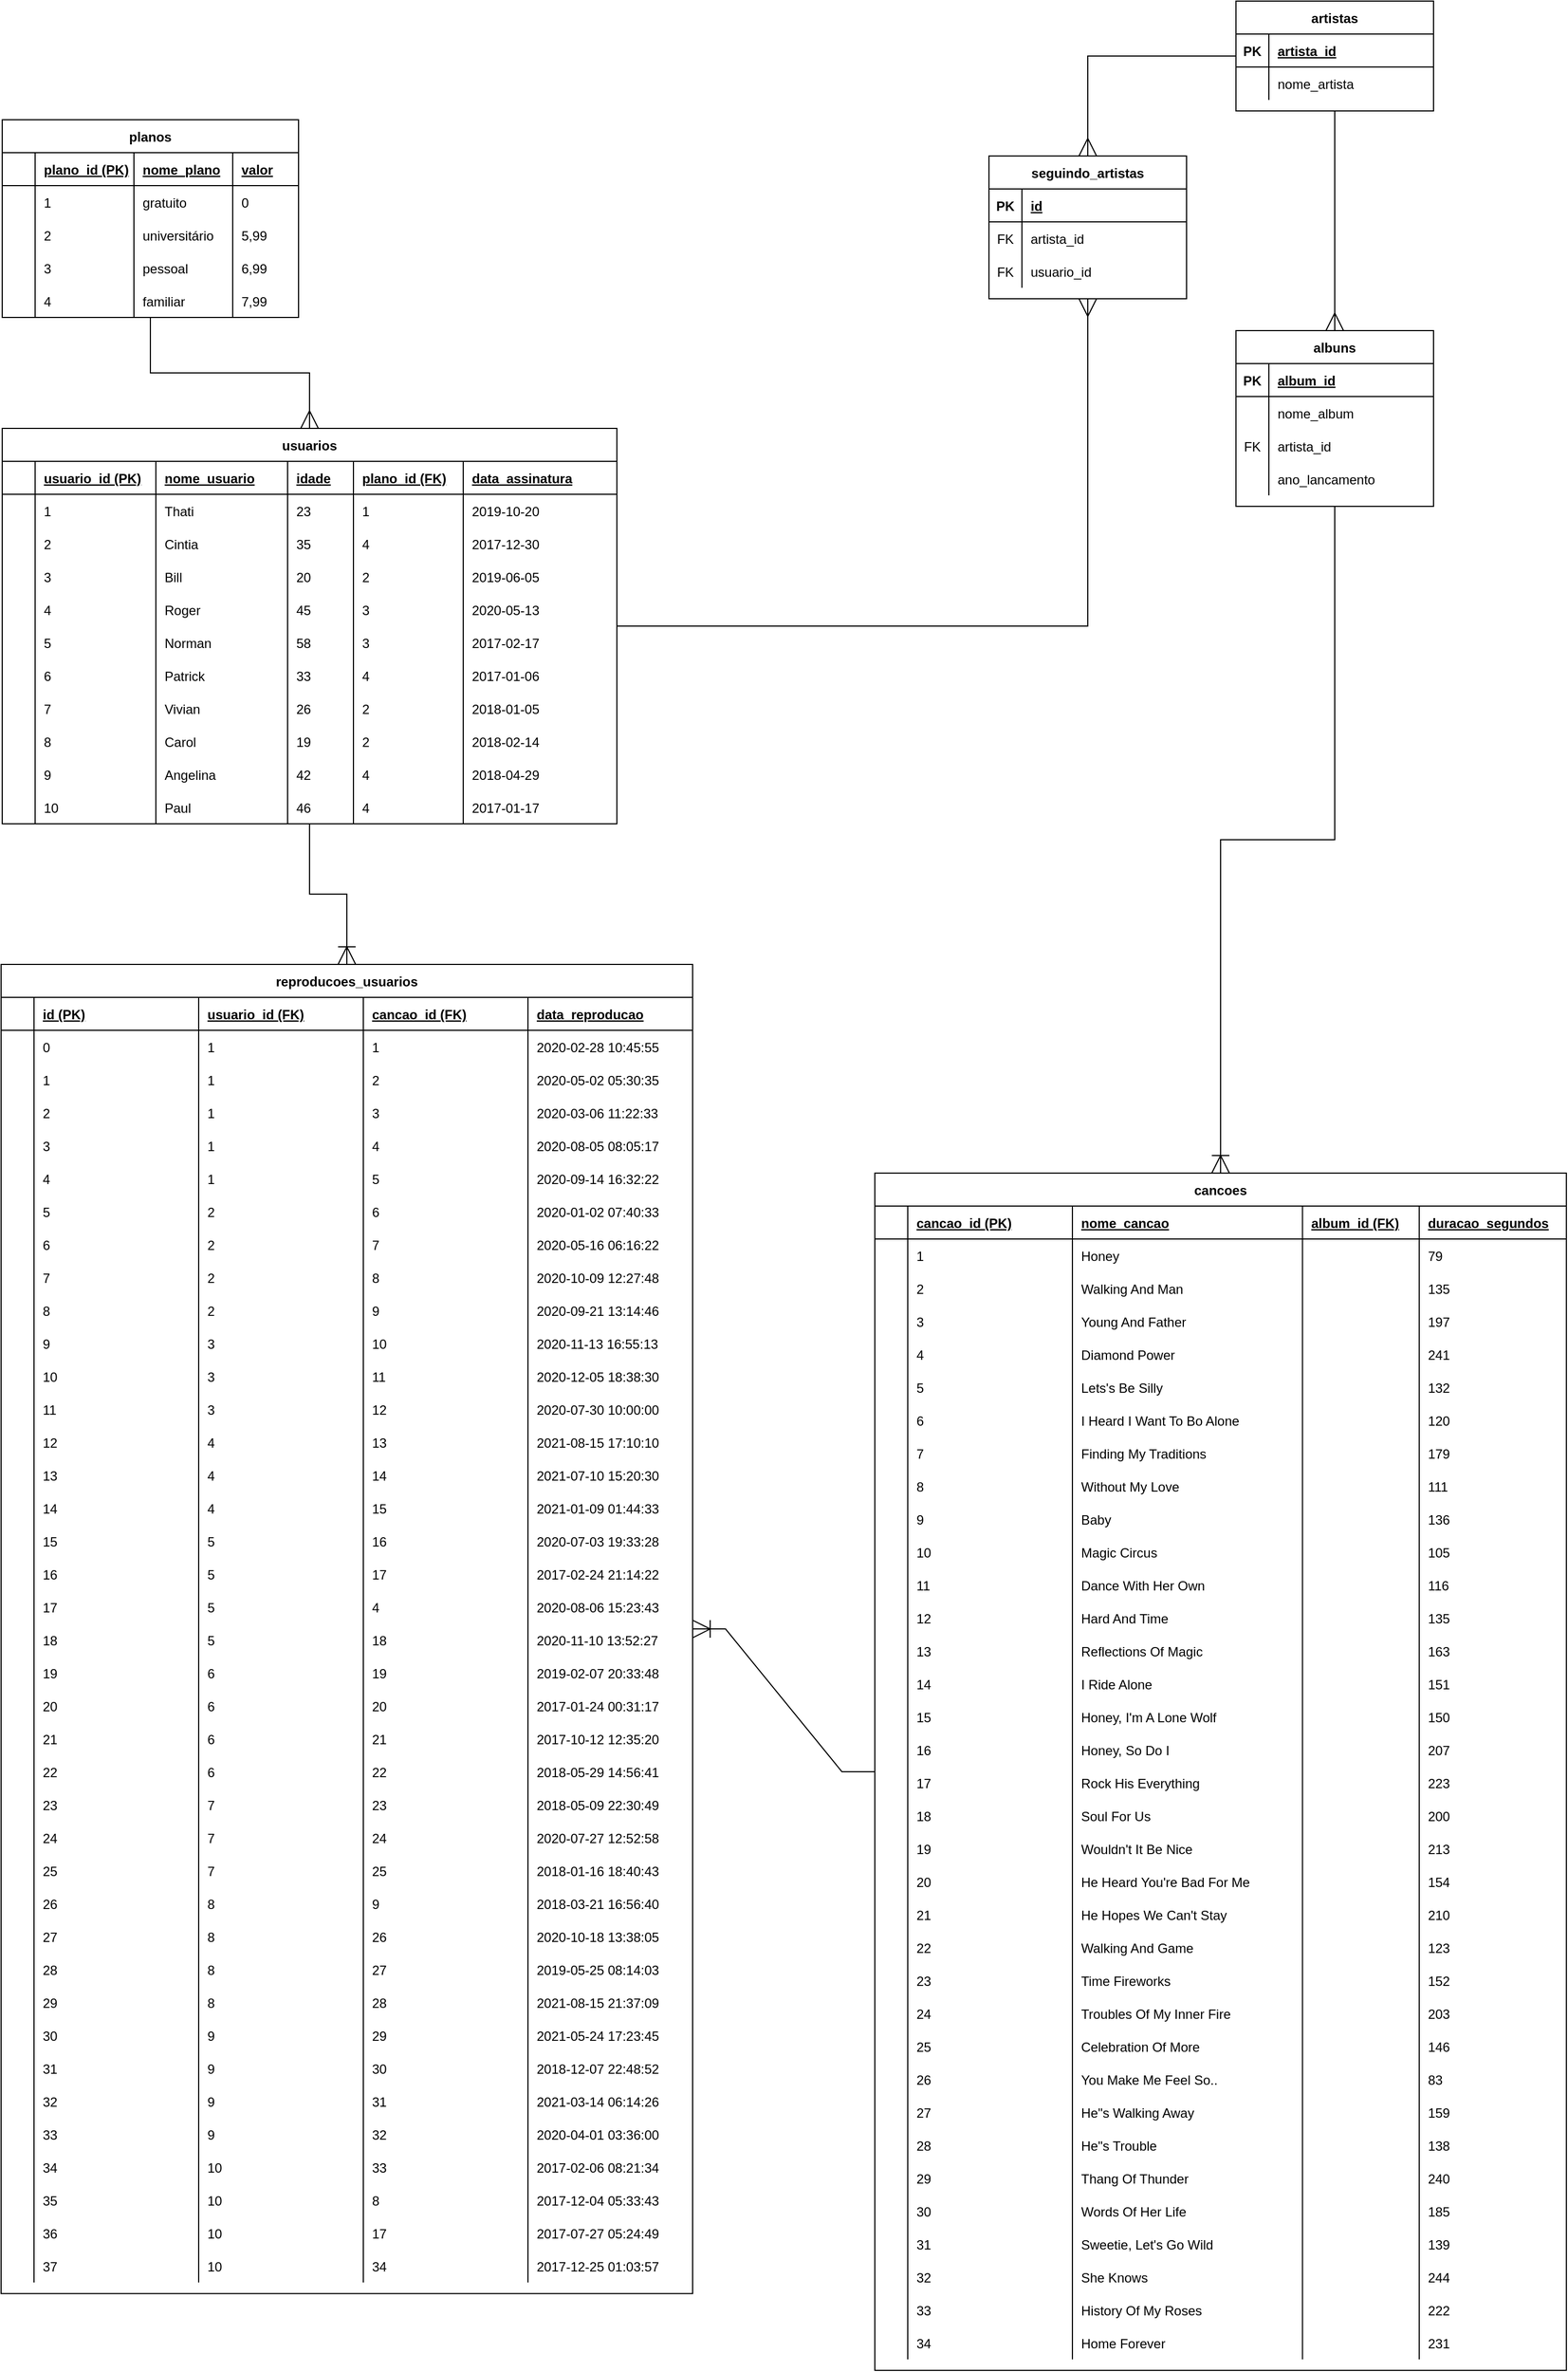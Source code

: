 <mxfile version="18.1.3" type="device"><diagram id="giQriqNBtmEKFH19OHsM" name="Página-1"><mxGraphModel dx="1160" dy="1471" grid="0" gridSize="10" guides="1" tooltips="1" connect="1" arrows="1" fold="1" page="0" pageScale="1" pageWidth="1169" pageHeight="827" math="0" shadow="0"><root><mxCell id="0"/><mxCell id="1" parent="0"/><mxCell id="Cugf58FPmN2NEGU3R08F-1" value="planos" style="shape=table;startSize=30;container=1;collapsible=1;childLayout=tableLayout;fixedRows=1;rowLines=0;fontStyle=1;align=center;resizeLast=1;" parent="1" vertex="1"><mxGeometry x="10" y="10" width="270" height="180" as="geometry"/></mxCell><mxCell id="Cugf58FPmN2NEGU3R08F-2" value="" style="shape=tableRow;horizontal=0;startSize=0;swimlaneHead=0;swimlaneBody=0;fillColor=none;collapsible=0;dropTarget=0;points=[[0,0.5],[1,0.5]];portConstraint=eastwest;top=0;left=0;right=0;bottom=1;" parent="Cugf58FPmN2NEGU3R08F-1" vertex="1"><mxGeometry y="30" width="270" height="30" as="geometry"/></mxCell><mxCell id="Cugf58FPmN2NEGU3R08F-3" value="" style="shape=partialRectangle;connectable=0;fillColor=none;top=0;left=0;bottom=0;right=0;fontStyle=1;overflow=hidden;" parent="Cugf58FPmN2NEGU3R08F-2" vertex="1"><mxGeometry width="30" height="30" as="geometry"><mxRectangle width="30" height="30" as="alternateBounds"/></mxGeometry></mxCell><mxCell id="Cugf58FPmN2NEGU3R08F-4" value="plano_id (PK)" style="shape=partialRectangle;connectable=0;fillColor=none;top=0;left=0;bottom=0;right=0;align=left;spacingLeft=6;fontStyle=5;overflow=hidden;" parent="Cugf58FPmN2NEGU3R08F-2" vertex="1"><mxGeometry x="30" width="90" height="30" as="geometry"><mxRectangle width="90" height="30" as="alternateBounds"/></mxGeometry></mxCell><mxCell id="F7CtdR5sqMZzHF0pN-G--1" value="nome_plano" style="shape=partialRectangle;connectable=0;fillColor=none;top=0;left=0;bottom=0;right=0;align=left;spacingLeft=6;fontStyle=5;overflow=hidden;" vertex="1" parent="Cugf58FPmN2NEGU3R08F-2"><mxGeometry x="120" width="90" height="30" as="geometry"><mxRectangle width="90" height="30" as="alternateBounds"/></mxGeometry></mxCell><mxCell id="F7CtdR5sqMZzHF0pN-G--4" value="valor" style="shape=partialRectangle;connectable=0;fillColor=none;top=0;left=0;bottom=0;right=0;align=left;spacingLeft=6;fontStyle=5;overflow=hidden;" vertex="1" parent="Cugf58FPmN2NEGU3R08F-2"><mxGeometry x="210" width="60" height="30" as="geometry"><mxRectangle width="60" height="30" as="alternateBounds"/></mxGeometry></mxCell><mxCell id="Cugf58FPmN2NEGU3R08F-5" value="" style="shape=tableRow;horizontal=0;startSize=0;swimlaneHead=0;swimlaneBody=0;fillColor=none;collapsible=0;dropTarget=0;points=[[0,0.5],[1,0.5]];portConstraint=eastwest;top=0;left=0;right=0;bottom=0;" parent="Cugf58FPmN2NEGU3R08F-1" vertex="1"><mxGeometry y="60" width="270" height="30" as="geometry"/></mxCell><mxCell id="Cugf58FPmN2NEGU3R08F-6" value="" style="shape=partialRectangle;connectable=0;fillColor=none;top=0;left=0;bottom=0;right=0;editable=1;overflow=hidden;" parent="Cugf58FPmN2NEGU3R08F-5" vertex="1"><mxGeometry width="30" height="30" as="geometry"><mxRectangle width="30" height="30" as="alternateBounds"/></mxGeometry></mxCell><mxCell id="Cugf58FPmN2NEGU3R08F-7" value="1" style="shape=partialRectangle;connectable=0;fillColor=none;top=0;left=0;bottom=0;right=0;align=left;spacingLeft=6;overflow=hidden;" parent="Cugf58FPmN2NEGU3R08F-5" vertex="1"><mxGeometry x="30" width="90" height="30" as="geometry"><mxRectangle width="90" height="30" as="alternateBounds"/></mxGeometry></mxCell><mxCell id="F7CtdR5sqMZzHF0pN-G--2" value="gratuito" style="shape=partialRectangle;connectable=0;fillColor=none;top=0;left=0;bottom=0;right=0;align=left;spacingLeft=6;overflow=hidden;" vertex="1" parent="Cugf58FPmN2NEGU3R08F-5"><mxGeometry x="120" width="90" height="30" as="geometry"><mxRectangle width="90" height="30" as="alternateBounds"/></mxGeometry></mxCell><mxCell id="F7CtdR5sqMZzHF0pN-G--5" value="0" style="shape=partialRectangle;connectable=0;fillColor=none;top=0;left=0;bottom=0;right=0;align=left;spacingLeft=6;overflow=hidden;" vertex="1" parent="Cugf58FPmN2NEGU3R08F-5"><mxGeometry x="210" width="60" height="30" as="geometry"><mxRectangle width="60" height="30" as="alternateBounds"/></mxGeometry></mxCell><mxCell id="F7CtdR5sqMZzHF0pN-G--7" value="" style="shape=tableRow;horizontal=0;startSize=0;swimlaneHead=0;swimlaneBody=0;fillColor=none;collapsible=0;dropTarget=0;points=[[0,0.5],[1,0.5]];portConstraint=eastwest;top=0;left=0;right=0;bottom=0;" vertex="1" parent="Cugf58FPmN2NEGU3R08F-1"><mxGeometry y="90" width="270" height="30" as="geometry"/></mxCell><mxCell id="F7CtdR5sqMZzHF0pN-G--8" value="" style="shape=partialRectangle;connectable=0;fillColor=none;top=0;left=0;bottom=0;right=0;editable=1;overflow=hidden;" vertex="1" parent="F7CtdR5sqMZzHF0pN-G--7"><mxGeometry width="30" height="30" as="geometry"><mxRectangle width="30" height="30" as="alternateBounds"/></mxGeometry></mxCell><mxCell id="F7CtdR5sqMZzHF0pN-G--9" value="2" style="shape=partialRectangle;connectable=0;fillColor=none;top=0;left=0;bottom=0;right=0;align=left;spacingLeft=6;overflow=hidden;" vertex="1" parent="F7CtdR5sqMZzHF0pN-G--7"><mxGeometry x="30" width="90" height="30" as="geometry"><mxRectangle width="90" height="30" as="alternateBounds"/></mxGeometry></mxCell><mxCell id="F7CtdR5sqMZzHF0pN-G--10" value="universitário" style="shape=partialRectangle;connectable=0;fillColor=none;top=0;left=0;bottom=0;right=0;align=left;spacingLeft=6;overflow=hidden;" vertex="1" parent="F7CtdR5sqMZzHF0pN-G--7"><mxGeometry x="120" width="90" height="30" as="geometry"><mxRectangle width="90" height="30" as="alternateBounds"/></mxGeometry></mxCell><mxCell id="F7CtdR5sqMZzHF0pN-G--11" value="5,99" style="shape=partialRectangle;connectable=0;fillColor=none;top=0;left=0;bottom=0;right=0;align=left;spacingLeft=6;overflow=hidden;" vertex="1" parent="F7CtdR5sqMZzHF0pN-G--7"><mxGeometry x="210" width="60" height="30" as="geometry"><mxRectangle width="60" height="30" as="alternateBounds"/></mxGeometry></mxCell><mxCell id="Cugf58FPmN2NEGU3R08F-11" value="" style="shape=tableRow;horizontal=0;startSize=0;swimlaneHead=0;swimlaneBody=0;fillColor=none;collapsible=0;dropTarget=0;points=[[0,0.5],[1,0.5]];portConstraint=eastwest;top=0;left=0;right=0;bottom=0;" parent="Cugf58FPmN2NEGU3R08F-1" vertex="1"><mxGeometry y="120" width="270" height="30" as="geometry"/></mxCell><mxCell id="Cugf58FPmN2NEGU3R08F-12" value="" style="shape=partialRectangle;connectable=0;fillColor=none;top=0;left=0;bottom=0;right=0;editable=1;overflow=hidden;" parent="Cugf58FPmN2NEGU3R08F-11" vertex="1"><mxGeometry width="30" height="30" as="geometry"><mxRectangle width="30" height="30" as="alternateBounds"/></mxGeometry></mxCell><mxCell id="Cugf58FPmN2NEGU3R08F-13" value="3" style="shape=partialRectangle;connectable=0;fillColor=none;top=0;left=0;bottom=0;right=0;align=left;spacingLeft=6;overflow=hidden;" parent="Cugf58FPmN2NEGU3R08F-11" vertex="1"><mxGeometry x="30" width="90" height="30" as="geometry"><mxRectangle width="90" height="30" as="alternateBounds"/></mxGeometry></mxCell><mxCell id="F7CtdR5sqMZzHF0pN-G--3" value="pessoal " style="shape=partialRectangle;connectable=0;fillColor=none;top=0;left=0;bottom=0;right=0;align=left;spacingLeft=6;overflow=hidden;" vertex="1" parent="Cugf58FPmN2NEGU3R08F-11"><mxGeometry x="120" width="90" height="30" as="geometry"><mxRectangle width="90" height="30" as="alternateBounds"/></mxGeometry></mxCell><mxCell id="F7CtdR5sqMZzHF0pN-G--6" value="6,99" style="shape=partialRectangle;connectable=0;fillColor=none;top=0;left=0;bottom=0;right=0;align=left;spacingLeft=6;overflow=hidden;" vertex="1" parent="Cugf58FPmN2NEGU3R08F-11"><mxGeometry x="210" width="60" height="30" as="geometry"><mxRectangle width="60" height="30" as="alternateBounds"/></mxGeometry></mxCell><mxCell id="F7CtdR5sqMZzHF0pN-G--12" value="" style="shape=tableRow;horizontal=0;startSize=0;swimlaneHead=0;swimlaneBody=0;fillColor=none;collapsible=0;dropTarget=0;points=[[0,0.5],[1,0.5]];portConstraint=eastwest;top=0;left=0;right=0;bottom=0;" vertex="1" parent="Cugf58FPmN2NEGU3R08F-1"><mxGeometry y="150" width="270" height="30" as="geometry"/></mxCell><mxCell id="F7CtdR5sqMZzHF0pN-G--13" value="" style="shape=partialRectangle;connectable=0;fillColor=none;top=0;left=0;bottom=0;right=0;editable=1;overflow=hidden;" vertex="1" parent="F7CtdR5sqMZzHF0pN-G--12"><mxGeometry width="30" height="30" as="geometry"><mxRectangle width="30" height="30" as="alternateBounds"/></mxGeometry></mxCell><mxCell id="F7CtdR5sqMZzHF0pN-G--14" value="4" style="shape=partialRectangle;connectable=0;fillColor=none;top=0;left=0;bottom=0;right=0;align=left;spacingLeft=6;overflow=hidden;" vertex="1" parent="F7CtdR5sqMZzHF0pN-G--12"><mxGeometry x="30" width="90" height="30" as="geometry"><mxRectangle width="90" height="30" as="alternateBounds"/></mxGeometry></mxCell><mxCell id="F7CtdR5sqMZzHF0pN-G--15" value="familiar" style="shape=partialRectangle;connectable=0;fillColor=none;top=0;left=0;bottom=0;right=0;align=left;spacingLeft=6;overflow=hidden;" vertex="1" parent="F7CtdR5sqMZzHF0pN-G--12"><mxGeometry x="120" width="90" height="30" as="geometry"><mxRectangle width="90" height="30" as="alternateBounds"/></mxGeometry></mxCell><mxCell id="F7CtdR5sqMZzHF0pN-G--16" value="7,99" style="shape=partialRectangle;connectable=0;fillColor=none;top=0;left=0;bottom=0;right=0;align=left;spacingLeft=6;overflow=hidden;" vertex="1" parent="F7CtdR5sqMZzHF0pN-G--12"><mxGeometry x="210" width="60" height="30" as="geometry"><mxRectangle width="60" height="30" as="alternateBounds"/></mxGeometry></mxCell><mxCell id="Cugf58FPmN2NEGU3R08F-17" value="usuarios" style="shape=table;startSize=30;container=1;collapsible=1;childLayout=tableLayout;fixedRows=1;rowLines=0;fontStyle=1;align=center;resizeLast=1;" parent="1" vertex="1"><mxGeometry x="10" y="291" width="560" height="360" as="geometry"/></mxCell><mxCell id="Cugf58FPmN2NEGU3R08F-18" value="" style="shape=tableRow;horizontal=0;startSize=0;swimlaneHead=0;swimlaneBody=0;fillColor=none;collapsible=0;dropTarget=0;points=[[0,0.5],[1,0.5]];portConstraint=eastwest;top=0;left=0;right=0;bottom=1;" parent="Cugf58FPmN2NEGU3R08F-17" vertex="1"><mxGeometry y="30" width="560" height="30" as="geometry"/></mxCell><mxCell id="Cugf58FPmN2NEGU3R08F-19" value="" style="shape=partialRectangle;connectable=0;fillColor=none;top=0;left=0;bottom=0;right=0;fontStyle=1;overflow=hidden;" parent="Cugf58FPmN2NEGU3R08F-18" vertex="1"><mxGeometry width="30" height="30" as="geometry"><mxRectangle width="30" height="30" as="alternateBounds"/></mxGeometry></mxCell><mxCell id="Cugf58FPmN2NEGU3R08F-20" value="usuario_id (PK)" style="shape=partialRectangle;connectable=0;fillColor=none;top=0;left=0;bottom=0;right=0;align=left;spacingLeft=6;fontStyle=5;overflow=hidden;" parent="Cugf58FPmN2NEGU3R08F-18" vertex="1"><mxGeometry x="30" width="110" height="30" as="geometry"><mxRectangle width="110" height="30" as="alternateBounds"/></mxGeometry></mxCell><mxCell id="F7CtdR5sqMZzHF0pN-G--22" value="nome_usuario" style="shape=partialRectangle;connectable=0;fillColor=none;top=0;left=0;bottom=0;right=0;align=left;spacingLeft=6;fontStyle=5;overflow=hidden;" vertex="1" parent="Cugf58FPmN2NEGU3R08F-18"><mxGeometry x="140" width="120" height="30" as="geometry"><mxRectangle width="120" height="30" as="alternateBounds"/></mxGeometry></mxCell><mxCell id="F7CtdR5sqMZzHF0pN-G--27" value="idade" style="shape=partialRectangle;connectable=0;fillColor=none;top=0;left=0;bottom=0;right=0;align=left;spacingLeft=6;fontStyle=5;overflow=hidden;" vertex="1" parent="Cugf58FPmN2NEGU3R08F-18"><mxGeometry x="260" width="60" height="30" as="geometry"><mxRectangle width="60" height="30" as="alternateBounds"/></mxGeometry></mxCell><mxCell id="F7CtdR5sqMZzHF0pN-G--32" value="plano_id (FK)" style="shape=partialRectangle;connectable=0;fillColor=none;top=0;left=0;bottom=0;right=0;align=left;spacingLeft=6;fontStyle=5;overflow=hidden;" vertex="1" parent="Cugf58FPmN2NEGU3R08F-18"><mxGeometry x="320" width="100" height="30" as="geometry"><mxRectangle width="100" height="30" as="alternateBounds"/></mxGeometry></mxCell><mxCell id="F7CtdR5sqMZzHF0pN-G--37" value="data_assinatura" style="shape=partialRectangle;connectable=0;fillColor=none;top=0;left=0;bottom=0;right=0;align=left;spacingLeft=6;fontStyle=5;overflow=hidden;" vertex="1" parent="Cugf58FPmN2NEGU3R08F-18"><mxGeometry x="420" width="140" height="30" as="geometry"><mxRectangle width="140" height="30" as="alternateBounds"/></mxGeometry></mxCell><mxCell id="Cugf58FPmN2NEGU3R08F-21" value="" style="shape=tableRow;horizontal=0;startSize=0;swimlaneHead=0;swimlaneBody=0;fillColor=none;collapsible=0;dropTarget=0;points=[[0,0.5],[1,0.5]];portConstraint=eastwest;top=0;left=0;right=0;bottom=0;" parent="Cugf58FPmN2NEGU3R08F-17" vertex="1"><mxGeometry y="60" width="560" height="30" as="geometry"/></mxCell><mxCell id="Cugf58FPmN2NEGU3R08F-22" value="" style="shape=partialRectangle;connectable=0;fillColor=none;top=0;left=0;bottom=0;right=0;editable=1;overflow=hidden;" parent="Cugf58FPmN2NEGU3R08F-21" vertex="1"><mxGeometry width="30" height="30" as="geometry"><mxRectangle width="30" height="30" as="alternateBounds"/></mxGeometry></mxCell><mxCell id="Cugf58FPmN2NEGU3R08F-23" value="1" style="shape=partialRectangle;connectable=0;fillColor=none;top=0;left=0;bottom=0;right=0;align=left;spacingLeft=6;overflow=hidden;" parent="Cugf58FPmN2NEGU3R08F-21" vertex="1"><mxGeometry x="30" width="110" height="30" as="geometry"><mxRectangle width="110" height="30" as="alternateBounds"/></mxGeometry></mxCell><mxCell id="F7CtdR5sqMZzHF0pN-G--23" value="Thati" style="shape=partialRectangle;connectable=0;fillColor=none;top=0;left=0;bottom=0;right=0;align=left;spacingLeft=6;overflow=hidden;" vertex="1" parent="Cugf58FPmN2NEGU3R08F-21"><mxGeometry x="140" width="120" height="30" as="geometry"><mxRectangle width="120" height="30" as="alternateBounds"/></mxGeometry></mxCell><mxCell id="F7CtdR5sqMZzHF0pN-G--28" value="23" style="shape=partialRectangle;connectable=0;fillColor=none;top=0;left=0;bottom=0;right=0;align=left;spacingLeft=6;overflow=hidden;" vertex="1" parent="Cugf58FPmN2NEGU3R08F-21"><mxGeometry x="260" width="60" height="30" as="geometry"><mxRectangle width="60" height="30" as="alternateBounds"/></mxGeometry></mxCell><mxCell id="F7CtdR5sqMZzHF0pN-G--33" value="1" style="shape=partialRectangle;connectable=0;fillColor=none;top=0;left=0;bottom=0;right=0;align=left;spacingLeft=6;overflow=hidden;" vertex="1" parent="Cugf58FPmN2NEGU3R08F-21"><mxGeometry x="320" width="100" height="30" as="geometry"><mxRectangle width="100" height="30" as="alternateBounds"/></mxGeometry></mxCell><mxCell id="F7CtdR5sqMZzHF0pN-G--38" value="2019-10-20" style="shape=partialRectangle;connectable=0;fillColor=none;top=0;left=0;bottom=0;right=0;align=left;spacingLeft=6;overflow=hidden;" vertex="1" parent="Cugf58FPmN2NEGU3R08F-21"><mxGeometry x="420" width="140" height="30" as="geometry"><mxRectangle width="140" height="30" as="alternateBounds"/></mxGeometry></mxCell><mxCell id="Cugf58FPmN2NEGU3R08F-24" value="" style="shape=tableRow;horizontal=0;startSize=0;swimlaneHead=0;swimlaneBody=0;fillColor=none;collapsible=0;dropTarget=0;points=[[0,0.5],[1,0.5]];portConstraint=eastwest;top=0;left=0;right=0;bottom=0;" parent="Cugf58FPmN2NEGU3R08F-17" vertex="1"><mxGeometry y="90" width="560" height="30" as="geometry"/></mxCell><mxCell id="Cugf58FPmN2NEGU3R08F-25" value="" style="shape=partialRectangle;connectable=0;fillColor=none;top=0;left=0;bottom=0;right=0;editable=1;overflow=hidden;" parent="Cugf58FPmN2NEGU3R08F-24" vertex="1"><mxGeometry width="30" height="30" as="geometry"><mxRectangle width="30" height="30" as="alternateBounds"/></mxGeometry></mxCell><mxCell id="Cugf58FPmN2NEGU3R08F-26" value="2" style="shape=partialRectangle;connectable=0;fillColor=none;top=0;left=0;bottom=0;right=0;align=left;spacingLeft=6;overflow=hidden;" parent="Cugf58FPmN2NEGU3R08F-24" vertex="1"><mxGeometry x="30" width="110" height="30" as="geometry"><mxRectangle width="110" height="30" as="alternateBounds"/></mxGeometry></mxCell><mxCell id="F7CtdR5sqMZzHF0pN-G--24" value="Cintia" style="shape=partialRectangle;connectable=0;fillColor=none;top=0;left=0;bottom=0;right=0;align=left;spacingLeft=6;overflow=hidden;" vertex="1" parent="Cugf58FPmN2NEGU3R08F-24"><mxGeometry x="140" width="120" height="30" as="geometry"><mxRectangle width="120" height="30" as="alternateBounds"/></mxGeometry></mxCell><mxCell id="F7CtdR5sqMZzHF0pN-G--29" value="35" style="shape=partialRectangle;connectable=0;fillColor=none;top=0;left=0;bottom=0;right=0;align=left;spacingLeft=6;overflow=hidden;" vertex="1" parent="Cugf58FPmN2NEGU3R08F-24"><mxGeometry x="260" width="60" height="30" as="geometry"><mxRectangle width="60" height="30" as="alternateBounds"/></mxGeometry></mxCell><mxCell id="F7CtdR5sqMZzHF0pN-G--34" value="4" style="shape=partialRectangle;connectable=0;fillColor=none;top=0;left=0;bottom=0;right=0;align=left;spacingLeft=6;overflow=hidden;" vertex="1" parent="Cugf58FPmN2NEGU3R08F-24"><mxGeometry x="320" width="100" height="30" as="geometry"><mxRectangle width="100" height="30" as="alternateBounds"/></mxGeometry></mxCell><mxCell id="F7CtdR5sqMZzHF0pN-G--39" value="2017-12-30" style="shape=partialRectangle;connectable=0;fillColor=none;top=0;left=0;bottom=0;right=0;align=left;spacingLeft=6;overflow=hidden;" vertex="1" parent="Cugf58FPmN2NEGU3R08F-24"><mxGeometry x="420" width="140" height="30" as="geometry"><mxRectangle width="140" height="30" as="alternateBounds"/></mxGeometry></mxCell><mxCell id="Cugf58FPmN2NEGU3R08F-27" value="" style="shape=tableRow;horizontal=0;startSize=0;swimlaneHead=0;swimlaneBody=0;fillColor=none;collapsible=0;dropTarget=0;points=[[0,0.5],[1,0.5]];portConstraint=eastwest;top=0;left=0;right=0;bottom=0;" parent="Cugf58FPmN2NEGU3R08F-17" vertex="1"><mxGeometry y="120" width="560" height="30" as="geometry"/></mxCell><mxCell id="Cugf58FPmN2NEGU3R08F-28" value="" style="shape=partialRectangle;connectable=0;fillColor=none;top=0;left=0;bottom=0;right=0;editable=1;overflow=hidden;" parent="Cugf58FPmN2NEGU3R08F-27" vertex="1"><mxGeometry width="30" height="30" as="geometry"><mxRectangle width="30" height="30" as="alternateBounds"/></mxGeometry></mxCell><mxCell id="Cugf58FPmN2NEGU3R08F-29" value="3" style="shape=partialRectangle;connectable=0;fillColor=none;top=0;left=0;bottom=0;right=0;align=left;spacingLeft=6;overflow=hidden;" parent="Cugf58FPmN2NEGU3R08F-27" vertex="1"><mxGeometry x="30" width="110" height="30" as="geometry"><mxRectangle width="110" height="30" as="alternateBounds"/></mxGeometry></mxCell><mxCell id="F7CtdR5sqMZzHF0pN-G--25" value="Bill" style="shape=partialRectangle;connectable=0;fillColor=none;top=0;left=0;bottom=0;right=0;align=left;spacingLeft=6;overflow=hidden;" vertex="1" parent="Cugf58FPmN2NEGU3R08F-27"><mxGeometry x="140" width="120" height="30" as="geometry"><mxRectangle width="120" height="30" as="alternateBounds"/></mxGeometry></mxCell><mxCell id="F7CtdR5sqMZzHF0pN-G--30" value="20" style="shape=partialRectangle;connectable=0;fillColor=none;top=0;left=0;bottom=0;right=0;align=left;spacingLeft=6;overflow=hidden;" vertex="1" parent="Cugf58FPmN2NEGU3R08F-27"><mxGeometry x="260" width="60" height="30" as="geometry"><mxRectangle width="60" height="30" as="alternateBounds"/></mxGeometry></mxCell><mxCell id="F7CtdR5sqMZzHF0pN-G--35" value="2" style="shape=partialRectangle;connectable=0;fillColor=none;top=0;left=0;bottom=0;right=0;align=left;spacingLeft=6;overflow=hidden;" vertex="1" parent="Cugf58FPmN2NEGU3R08F-27"><mxGeometry x="320" width="100" height="30" as="geometry"><mxRectangle width="100" height="30" as="alternateBounds"/></mxGeometry></mxCell><mxCell id="F7CtdR5sqMZzHF0pN-G--40" value="2019-06-05" style="shape=partialRectangle;connectable=0;fillColor=none;top=0;left=0;bottom=0;right=0;align=left;spacingLeft=6;overflow=hidden;" vertex="1" parent="Cugf58FPmN2NEGU3R08F-27"><mxGeometry x="420" width="140" height="30" as="geometry"><mxRectangle width="140" height="30" as="alternateBounds"/></mxGeometry></mxCell><mxCell id="Cugf58FPmN2NEGU3R08F-73" value="" style="shape=tableRow;horizontal=0;startSize=0;swimlaneHead=0;swimlaneBody=0;fillColor=none;collapsible=0;dropTarget=0;points=[[0,0.5],[1,0.5]];portConstraint=eastwest;top=0;left=0;right=0;bottom=0;" parent="Cugf58FPmN2NEGU3R08F-17" vertex="1"><mxGeometry y="150" width="560" height="30" as="geometry"/></mxCell><mxCell id="Cugf58FPmN2NEGU3R08F-74" value="" style="shape=partialRectangle;connectable=0;fillColor=none;top=0;left=0;bottom=0;right=0;editable=1;overflow=hidden;" parent="Cugf58FPmN2NEGU3R08F-73" vertex="1"><mxGeometry width="30" height="30" as="geometry"><mxRectangle width="30" height="30" as="alternateBounds"/></mxGeometry></mxCell><mxCell id="Cugf58FPmN2NEGU3R08F-75" value="4" style="shape=partialRectangle;connectable=0;fillColor=none;top=0;left=0;bottom=0;right=0;align=left;spacingLeft=6;overflow=hidden;" parent="Cugf58FPmN2NEGU3R08F-73" vertex="1"><mxGeometry x="30" width="110" height="30" as="geometry"><mxRectangle width="110" height="30" as="alternateBounds"/></mxGeometry></mxCell><mxCell id="F7CtdR5sqMZzHF0pN-G--26" value="Roger" style="shape=partialRectangle;connectable=0;fillColor=none;top=0;left=0;bottom=0;right=0;align=left;spacingLeft=6;overflow=hidden;" vertex="1" parent="Cugf58FPmN2NEGU3R08F-73"><mxGeometry x="140" width="120" height="30" as="geometry"><mxRectangle width="120" height="30" as="alternateBounds"/></mxGeometry></mxCell><mxCell id="F7CtdR5sqMZzHF0pN-G--31" value="45" style="shape=partialRectangle;connectable=0;fillColor=none;top=0;left=0;bottom=0;right=0;align=left;spacingLeft=6;overflow=hidden;" vertex="1" parent="Cugf58FPmN2NEGU3R08F-73"><mxGeometry x="260" width="60" height="30" as="geometry"><mxRectangle width="60" height="30" as="alternateBounds"/></mxGeometry></mxCell><mxCell id="F7CtdR5sqMZzHF0pN-G--36" value="3" style="shape=partialRectangle;connectable=0;fillColor=none;top=0;left=0;bottom=0;right=0;align=left;spacingLeft=6;overflow=hidden;" vertex="1" parent="Cugf58FPmN2NEGU3R08F-73"><mxGeometry x="320" width="100" height="30" as="geometry"><mxRectangle width="100" height="30" as="alternateBounds"/></mxGeometry></mxCell><mxCell id="F7CtdR5sqMZzHF0pN-G--41" value="2020-05-13" style="shape=partialRectangle;connectable=0;fillColor=none;top=0;left=0;bottom=0;right=0;align=left;spacingLeft=6;overflow=hidden;" vertex="1" parent="Cugf58FPmN2NEGU3R08F-73"><mxGeometry x="420" width="140" height="30" as="geometry"><mxRectangle width="140" height="30" as="alternateBounds"/></mxGeometry></mxCell><mxCell id="F7CtdR5sqMZzHF0pN-G--49" value="" style="shape=tableRow;horizontal=0;startSize=0;swimlaneHead=0;swimlaneBody=0;fillColor=none;collapsible=0;dropTarget=0;points=[[0,0.5],[1,0.5]];portConstraint=eastwest;top=0;left=0;right=0;bottom=0;" vertex="1" parent="Cugf58FPmN2NEGU3R08F-17"><mxGeometry y="180" width="560" height="30" as="geometry"/></mxCell><mxCell id="F7CtdR5sqMZzHF0pN-G--50" value="" style="shape=partialRectangle;connectable=0;fillColor=none;top=0;left=0;bottom=0;right=0;editable=1;overflow=hidden;" vertex="1" parent="F7CtdR5sqMZzHF0pN-G--49"><mxGeometry width="30" height="30" as="geometry"><mxRectangle width="30" height="30" as="alternateBounds"/></mxGeometry></mxCell><mxCell id="F7CtdR5sqMZzHF0pN-G--51" value="5" style="shape=partialRectangle;connectable=0;fillColor=none;top=0;left=0;bottom=0;right=0;align=left;spacingLeft=6;overflow=hidden;" vertex="1" parent="F7CtdR5sqMZzHF0pN-G--49"><mxGeometry x="30" width="110" height="30" as="geometry"><mxRectangle width="110" height="30" as="alternateBounds"/></mxGeometry></mxCell><mxCell id="F7CtdR5sqMZzHF0pN-G--52" value="Norman" style="shape=partialRectangle;connectable=0;fillColor=none;top=0;left=0;bottom=0;right=0;align=left;spacingLeft=6;overflow=hidden;" vertex="1" parent="F7CtdR5sqMZzHF0pN-G--49"><mxGeometry x="140" width="120" height="30" as="geometry"><mxRectangle width="120" height="30" as="alternateBounds"/></mxGeometry></mxCell><mxCell id="F7CtdR5sqMZzHF0pN-G--53" value="58" style="shape=partialRectangle;connectable=0;fillColor=none;top=0;left=0;bottom=0;right=0;align=left;spacingLeft=6;overflow=hidden;" vertex="1" parent="F7CtdR5sqMZzHF0pN-G--49"><mxGeometry x="260" width="60" height="30" as="geometry"><mxRectangle width="60" height="30" as="alternateBounds"/></mxGeometry></mxCell><mxCell id="F7CtdR5sqMZzHF0pN-G--54" value="3" style="shape=partialRectangle;connectable=0;fillColor=none;top=0;left=0;bottom=0;right=0;align=left;spacingLeft=6;overflow=hidden;" vertex="1" parent="F7CtdR5sqMZzHF0pN-G--49"><mxGeometry x="320" width="100" height="30" as="geometry"><mxRectangle width="100" height="30" as="alternateBounds"/></mxGeometry></mxCell><mxCell id="F7CtdR5sqMZzHF0pN-G--55" value="2017-02-17" style="shape=partialRectangle;connectable=0;fillColor=none;top=0;left=0;bottom=0;right=0;align=left;spacingLeft=6;overflow=hidden;" vertex="1" parent="F7CtdR5sqMZzHF0pN-G--49"><mxGeometry x="420" width="140" height="30" as="geometry"><mxRectangle width="140" height="30" as="alternateBounds"/></mxGeometry></mxCell><mxCell id="F7CtdR5sqMZzHF0pN-G--56" value="" style="shape=tableRow;horizontal=0;startSize=0;swimlaneHead=0;swimlaneBody=0;fillColor=none;collapsible=0;dropTarget=0;points=[[0,0.5],[1,0.5]];portConstraint=eastwest;top=0;left=0;right=0;bottom=0;" vertex="1" parent="Cugf58FPmN2NEGU3R08F-17"><mxGeometry y="210" width="560" height="30" as="geometry"/></mxCell><mxCell id="F7CtdR5sqMZzHF0pN-G--57" value="" style="shape=partialRectangle;connectable=0;fillColor=none;top=0;left=0;bottom=0;right=0;editable=1;overflow=hidden;" vertex="1" parent="F7CtdR5sqMZzHF0pN-G--56"><mxGeometry width="30" height="30" as="geometry"><mxRectangle width="30" height="30" as="alternateBounds"/></mxGeometry></mxCell><mxCell id="F7CtdR5sqMZzHF0pN-G--58" value="6" style="shape=partialRectangle;connectable=0;fillColor=none;top=0;left=0;bottom=0;right=0;align=left;spacingLeft=6;overflow=hidden;" vertex="1" parent="F7CtdR5sqMZzHF0pN-G--56"><mxGeometry x="30" width="110" height="30" as="geometry"><mxRectangle width="110" height="30" as="alternateBounds"/></mxGeometry></mxCell><mxCell id="F7CtdR5sqMZzHF0pN-G--59" value="Patrick" style="shape=partialRectangle;connectable=0;fillColor=none;top=0;left=0;bottom=0;right=0;align=left;spacingLeft=6;overflow=hidden;" vertex="1" parent="F7CtdR5sqMZzHF0pN-G--56"><mxGeometry x="140" width="120" height="30" as="geometry"><mxRectangle width="120" height="30" as="alternateBounds"/></mxGeometry></mxCell><mxCell id="F7CtdR5sqMZzHF0pN-G--60" value="33" style="shape=partialRectangle;connectable=0;fillColor=none;top=0;left=0;bottom=0;right=0;align=left;spacingLeft=6;overflow=hidden;" vertex="1" parent="F7CtdR5sqMZzHF0pN-G--56"><mxGeometry x="260" width="60" height="30" as="geometry"><mxRectangle width="60" height="30" as="alternateBounds"/></mxGeometry></mxCell><mxCell id="F7CtdR5sqMZzHF0pN-G--61" value="4" style="shape=partialRectangle;connectable=0;fillColor=none;top=0;left=0;bottom=0;right=0;align=left;spacingLeft=6;overflow=hidden;" vertex="1" parent="F7CtdR5sqMZzHF0pN-G--56"><mxGeometry x="320" width="100" height="30" as="geometry"><mxRectangle width="100" height="30" as="alternateBounds"/></mxGeometry></mxCell><mxCell id="F7CtdR5sqMZzHF0pN-G--62" value="2017-01-06" style="shape=partialRectangle;connectable=0;fillColor=none;top=0;left=0;bottom=0;right=0;align=left;spacingLeft=6;overflow=hidden;" vertex="1" parent="F7CtdR5sqMZzHF0pN-G--56"><mxGeometry x="420" width="140" height="30" as="geometry"><mxRectangle width="140" height="30" as="alternateBounds"/></mxGeometry></mxCell><mxCell id="F7CtdR5sqMZzHF0pN-G--63" value="" style="shape=tableRow;horizontal=0;startSize=0;swimlaneHead=0;swimlaneBody=0;fillColor=none;collapsible=0;dropTarget=0;points=[[0,0.5],[1,0.5]];portConstraint=eastwest;top=0;left=0;right=0;bottom=0;" vertex="1" parent="Cugf58FPmN2NEGU3R08F-17"><mxGeometry y="240" width="560" height="30" as="geometry"/></mxCell><mxCell id="F7CtdR5sqMZzHF0pN-G--64" value="" style="shape=partialRectangle;connectable=0;fillColor=none;top=0;left=0;bottom=0;right=0;editable=1;overflow=hidden;" vertex="1" parent="F7CtdR5sqMZzHF0pN-G--63"><mxGeometry width="30" height="30" as="geometry"><mxRectangle width="30" height="30" as="alternateBounds"/></mxGeometry></mxCell><mxCell id="F7CtdR5sqMZzHF0pN-G--65" value="7" style="shape=partialRectangle;connectable=0;fillColor=none;top=0;left=0;bottom=0;right=0;align=left;spacingLeft=6;overflow=hidden;" vertex="1" parent="F7CtdR5sqMZzHF0pN-G--63"><mxGeometry x="30" width="110" height="30" as="geometry"><mxRectangle width="110" height="30" as="alternateBounds"/></mxGeometry></mxCell><mxCell id="F7CtdR5sqMZzHF0pN-G--66" value="Vivian" style="shape=partialRectangle;connectable=0;fillColor=none;top=0;left=0;bottom=0;right=0;align=left;spacingLeft=6;overflow=hidden;" vertex="1" parent="F7CtdR5sqMZzHF0pN-G--63"><mxGeometry x="140" width="120" height="30" as="geometry"><mxRectangle width="120" height="30" as="alternateBounds"/></mxGeometry></mxCell><mxCell id="F7CtdR5sqMZzHF0pN-G--67" value="26" style="shape=partialRectangle;connectable=0;fillColor=none;top=0;left=0;bottom=0;right=0;align=left;spacingLeft=6;overflow=hidden;" vertex="1" parent="F7CtdR5sqMZzHF0pN-G--63"><mxGeometry x="260" width="60" height="30" as="geometry"><mxRectangle width="60" height="30" as="alternateBounds"/></mxGeometry></mxCell><mxCell id="F7CtdR5sqMZzHF0pN-G--68" value="2" style="shape=partialRectangle;connectable=0;fillColor=none;top=0;left=0;bottom=0;right=0;align=left;spacingLeft=6;overflow=hidden;" vertex="1" parent="F7CtdR5sqMZzHF0pN-G--63"><mxGeometry x="320" width="100" height="30" as="geometry"><mxRectangle width="100" height="30" as="alternateBounds"/></mxGeometry></mxCell><mxCell id="F7CtdR5sqMZzHF0pN-G--69" value="2018-01-05" style="shape=partialRectangle;connectable=0;fillColor=none;top=0;left=0;bottom=0;right=0;align=left;spacingLeft=6;overflow=hidden;" vertex="1" parent="F7CtdR5sqMZzHF0pN-G--63"><mxGeometry x="420" width="140" height="30" as="geometry"><mxRectangle width="140" height="30" as="alternateBounds"/></mxGeometry></mxCell><mxCell id="F7CtdR5sqMZzHF0pN-G--70" value="" style="shape=tableRow;horizontal=0;startSize=0;swimlaneHead=0;swimlaneBody=0;fillColor=none;collapsible=0;dropTarget=0;points=[[0,0.5],[1,0.5]];portConstraint=eastwest;top=0;left=0;right=0;bottom=0;" vertex="1" parent="Cugf58FPmN2NEGU3R08F-17"><mxGeometry y="270" width="560" height="30" as="geometry"/></mxCell><mxCell id="F7CtdR5sqMZzHF0pN-G--71" value="" style="shape=partialRectangle;connectable=0;fillColor=none;top=0;left=0;bottom=0;right=0;editable=1;overflow=hidden;" vertex="1" parent="F7CtdR5sqMZzHF0pN-G--70"><mxGeometry width="30" height="30" as="geometry"><mxRectangle width="30" height="30" as="alternateBounds"/></mxGeometry></mxCell><mxCell id="F7CtdR5sqMZzHF0pN-G--72" value="8" style="shape=partialRectangle;connectable=0;fillColor=none;top=0;left=0;bottom=0;right=0;align=left;spacingLeft=6;overflow=hidden;" vertex="1" parent="F7CtdR5sqMZzHF0pN-G--70"><mxGeometry x="30" width="110" height="30" as="geometry"><mxRectangle width="110" height="30" as="alternateBounds"/></mxGeometry></mxCell><mxCell id="F7CtdR5sqMZzHF0pN-G--73" value="Carol" style="shape=partialRectangle;connectable=0;fillColor=none;top=0;left=0;bottom=0;right=0;align=left;spacingLeft=6;overflow=hidden;" vertex="1" parent="F7CtdR5sqMZzHF0pN-G--70"><mxGeometry x="140" width="120" height="30" as="geometry"><mxRectangle width="120" height="30" as="alternateBounds"/></mxGeometry></mxCell><mxCell id="F7CtdR5sqMZzHF0pN-G--74" value="19" style="shape=partialRectangle;connectable=0;fillColor=none;top=0;left=0;bottom=0;right=0;align=left;spacingLeft=6;overflow=hidden;" vertex="1" parent="F7CtdR5sqMZzHF0pN-G--70"><mxGeometry x="260" width="60" height="30" as="geometry"><mxRectangle width="60" height="30" as="alternateBounds"/></mxGeometry></mxCell><mxCell id="F7CtdR5sqMZzHF0pN-G--75" value="2" style="shape=partialRectangle;connectable=0;fillColor=none;top=0;left=0;bottom=0;right=0;align=left;spacingLeft=6;overflow=hidden;" vertex="1" parent="F7CtdR5sqMZzHF0pN-G--70"><mxGeometry x="320" width="100" height="30" as="geometry"><mxRectangle width="100" height="30" as="alternateBounds"/></mxGeometry></mxCell><mxCell id="F7CtdR5sqMZzHF0pN-G--76" value="2018-02-14" style="shape=partialRectangle;connectable=0;fillColor=none;top=0;left=0;bottom=0;right=0;align=left;spacingLeft=6;overflow=hidden;" vertex="1" parent="F7CtdR5sqMZzHF0pN-G--70"><mxGeometry x="420" width="140" height="30" as="geometry"><mxRectangle width="140" height="30" as="alternateBounds"/></mxGeometry></mxCell><mxCell id="F7CtdR5sqMZzHF0pN-G--77" value="" style="shape=tableRow;horizontal=0;startSize=0;swimlaneHead=0;swimlaneBody=0;fillColor=none;collapsible=0;dropTarget=0;points=[[0,0.5],[1,0.5]];portConstraint=eastwest;top=0;left=0;right=0;bottom=0;" vertex="1" parent="Cugf58FPmN2NEGU3R08F-17"><mxGeometry y="300" width="560" height="30" as="geometry"/></mxCell><mxCell id="F7CtdR5sqMZzHF0pN-G--78" value="" style="shape=partialRectangle;connectable=0;fillColor=none;top=0;left=0;bottom=0;right=0;editable=1;overflow=hidden;" vertex="1" parent="F7CtdR5sqMZzHF0pN-G--77"><mxGeometry width="30" height="30" as="geometry"><mxRectangle width="30" height="30" as="alternateBounds"/></mxGeometry></mxCell><mxCell id="F7CtdR5sqMZzHF0pN-G--79" value="9" style="shape=partialRectangle;connectable=0;fillColor=none;top=0;left=0;bottom=0;right=0;align=left;spacingLeft=6;overflow=hidden;" vertex="1" parent="F7CtdR5sqMZzHF0pN-G--77"><mxGeometry x="30" width="110" height="30" as="geometry"><mxRectangle width="110" height="30" as="alternateBounds"/></mxGeometry></mxCell><mxCell id="F7CtdR5sqMZzHF0pN-G--80" value="Angelina" style="shape=partialRectangle;connectable=0;fillColor=none;top=0;left=0;bottom=0;right=0;align=left;spacingLeft=6;overflow=hidden;" vertex="1" parent="F7CtdR5sqMZzHF0pN-G--77"><mxGeometry x="140" width="120" height="30" as="geometry"><mxRectangle width="120" height="30" as="alternateBounds"/></mxGeometry></mxCell><mxCell id="F7CtdR5sqMZzHF0pN-G--81" value="42" style="shape=partialRectangle;connectable=0;fillColor=none;top=0;left=0;bottom=0;right=0;align=left;spacingLeft=6;overflow=hidden;" vertex="1" parent="F7CtdR5sqMZzHF0pN-G--77"><mxGeometry x="260" width="60" height="30" as="geometry"><mxRectangle width="60" height="30" as="alternateBounds"/></mxGeometry></mxCell><mxCell id="F7CtdR5sqMZzHF0pN-G--82" value="4" style="shape=partialRectangle;connectable=0;fillColor=none;top=0;left=0;bottom=0;right=0;align=left;spacingLeft=6;overflow=hidden;" vertex="1" parent="F7CtdR5sqMZzHF0pN-G--77"><mxGeometry x="320" width="100" height="30" as="geometry"><mxRectangle width="100" height="30" as="alternateBounds"/></mxGeometry></mxCell><mxCell id="F7CtdR5sqMZzHF0pN-G--83" value="2018-04-29" style="shape=partialRectangle;connectable=0;fillColor=none;top=0;left=0;bottom=0;right=0;align=left;spacingLeft=6;overflow=hidden;" vertex="1" parent="F7CtdR5sqMZzHF0pN-G--77"><mxGeometry x="420" width="140" height="30" as="geometry"><mxRectangle width="140" height="30" as="alternateBounds"/></mxGeometry></mxCell><mxCell id="F7CtdR5sqMZzHF0pN-G--84" value="" style="shape=tableRow;horizontal=0;startSize=0;swimlaneHead=0;swimlaneBody=0;fillColor=none;collapsible=0;dropTarget=0;points=[[0,0.5],[1,0.5]];portConstraint=eastwest;top=0;left=0;right=0;bottom=0;" vertex="1" parent="Cugf58FPmN2NEGU3R08F-17"><mxGeometry y="330" width="560" height="30" as="geometry"/></mxCell><mxCell id="F7CtdR5sqMZzHF0pN-G--85" value="" style="shape=partialRectangle;connectable=0;fillColor=none;top=0;left=0;bottom=0;right=0;editable=1;overflow=hidden;" vertex="1" parent="F7CtdR5sqMZzHF0pN-G--84"><mxGeometry width="30" height="30" as="geometry"><mxRectangle width="30" height="30" as="alternateBounds"/></mxGeometry></mxCell><mxCell id="F7CtdR5sqMZzHF0pN-G--86" value="10" style="shape=partialRectangle;connectable=0;fillColor=none;top=0;left=0;bottom=0;right=0;align=left;spacingLeft=6;overflow=hidden;" vertex="1" parent="F7CtdR5sqMZzHF0pN-G--84"><mxGeometry x="30" width="110" height="30" as="geometry"><mxRectangle width="110" height="30" as="alternateBounds"/></mxGeometry></mxCell><mxCell id="F7CtdR5sqMZzHF0pN-G--87" value="Paul" style="shape=partialRectangle;connectable=0;fillColor=none;top=0;left=0;bottom=0;right=0;align=left;spacingLeft=6;overflow=hidden;" vertex="1" parent="F7CtdR5sqMZzHF0pN-G--84"><mxGeometry x="140" width="120" height="30" as="geometry"><mxRectangle width="120" height="30" as="alternateBounds"/></mxGeometry></mxCell><mxCell id="F7CtdR5sqMZzHF0pN-G--88" value="46" style="shape=partialRectangle;connectable=0;fillColor=none;top=0;left=0;bottom=0;right=0;align=left;spacingLeft=6;overflow=hidden;" vertex="1" parent="F7CtdR5sqMZzHF0pN-G--84"><mxGeometry x="260" width="60" height="30" as="geometry"><mxRectangle width="60" height="30" as="alternateBounds"/></mxGeometry></mxCell><mxCell id="F7CtdR5sqMZzHF0pN-G--89" value="4" style="shape=partialRectangle;connectable=0;fillColor=none;top=0;left=0;bottom=0;right=0;align=left;spacingLeft=6;overflow=hidden;" vertex="1" parent="F7CtdR5sqMZzHF0pN-G--84"><mxGeometry x="320" width="100" height="30" as="geometry"><mxRectangle width="100" height="30" as="alternateBounds"/></mxGeometry></mxCell><mxCell id="F7CtdR5sqMZzHF0pN-G--90" value="2017-01-17" style="shape=partialRectangle;connectable=0;fillColor=none;top=0;left=0;bottom=0;right=0;align=left;spacingLeft=6;overflow=hidden;" vertex="1" parent="F7CtdR5sqMZzHF0pN-G--84"><mxGeometry x="420" width="140" height="30" as="geometry"><mxRectangle width="140" height="30" as="alternateBounds"/></mxGeometry></mxCell><mxCell id="Cugf58FPmN2NEGU3R08F-30" value="albuns" style="shape=table;startSize=30;container=1;collapsible=1;childLayout=tableLayout;fixedRows=1;rowLines=0;fontStyle=1;align=center;resizeLast=1;" parent="1" vertex="1"><mxGeometry x="1134" y="202" width="180" height="160" as="geometry"/></mxCell><mxCell id="Cugf58FPmN2NEGU3R08F-31" value="" style="shape=tableRow;horizontal=0;startSize=0;swimlaneHead=0;swimlaneBody=0;fillColor=none;collapsible=0;dropTarget=0;points=[[0,0.5],[1,0.5]];portConstraint=eastwest;top=0;left=0;right=0;bottom=1;" parent="Cugf58FPmN2NEGU3R08F-30" vertex="1"><mxGeometry y="30" width="180" height="30" as="geometry"/></mxCell><mxCell id="Cugf58FPmN2NEGU3R08F-32" value="PK" style="shape=partialRectangle;connectable=0;fillColor=none;top=0;left=0;bottom=0;right=0;fontStyle=1;overflow=hidden;" parent="Cugf58FPmN2NEGU3R08F-31" vertex="1"><mxGeometry width="30" height="30" as="geometry"><mxRectangle width="30" height="30" as="alternateBounds"/></mxGeometry></mxCell><mxCell id="Cugf58FPmN2NEGU3R08F-33" value="album_id" style="shape=partialRectangle;connectable=0;fillColor=none;top=0;left=0;bottom=0;right=0;align=left;spacingLeft=6;fontStyle=5;overflow=hidden;" parent="Cugf58FPmN2NEGU3R08F-31" vertex="1"><mxGeometry x="30" width="150" height="30" as="geometry"><mxRectangle width="150" height="30" as="alternateBounds"/></mxGeometry></mxCell><mxCell id="Cugf58FPmN2NEGU3R08F-34" value="" style="shape=tableRow;horizontal=0;startSize=0;swimlaneHead=0;swimlaneBody=0;fillColor=none;collapsible=0;dropTarget=0;points=[[0,0.5],[1,0.5]];portConstraint=eastwest;top=0;left=0;right=0;bottom=0;" parent="Cugf58FPmN2NEGU3R08F-30" vertex="1"><mxGeometry y="60" width="180" height="30" as="geometry"/></mxCell><mxCell id="Cugf58FPmN2NEGU3R08F-35" value="" style="shape=partialRectangle;connectable=0;fillColor=none;top=0;left=0;bottom=0;right=0;editable=1;overflow=hidden;" parent="Cugf58FPmN2NEGU3R08F-34" vertex="1"><mxGeometry width="30" height="30" as="geometry"><mxRectangle width="30" height="30" as="alternateBounds"/></mxGeometry></mxCell><mxCell id="Cugf58FPmN2NEGU3R08F-36" value="nome_album" style="shape=partialRectangle;connectable=0;fillColor=none;top=0;left=0;bottom=0;right=0;align=left;spacingLeft=6;overflow=hidden;" parent="Cugf58FPmN2NEGU3R08F-34" vertex="1"><mxGeometry x="30" width="150" height="30" as="geometry"><mxRectangle width="150" height="30" as="alternateBounds"/></mxGeometry></mxCell><mxCell id="Cugf58FPmN2NEGU3R08F-37" value="" style="shape=tableRow;horizontal=0;startSize=0;swimlaneHead=0;swimlaneBody=0;fillColor=none;collapsible=0;dropTarget=0;points=[[0,0.5],[1,0.5]];portConstraint=eastwest;top=0;left=0;right=0;bottom=0;" parent="Cugf58FPmN2NEGU3R08F-30" vertex="1"><mxGeometry y="90" width="180" height="30" as="geometry"/></mxCell><mxCell id="Cugf58FPmN2NEGU3R08F-38" value="FK" style="shape=partialRectangle;connectable=0;fillColor=none;top=0;left=0;bottom=0;right=0;editable=1;overflow=hidden;" parent="Cugf58FPmN2NEGU3R08F-37" vertex="1"><mxGeometry width="30" height="30" as="geometry"><mxRectangle width="30" height="30" as="alternateBounds"/></mxGeometry></mxCell><mxCell id="Cugf58FPmN2NEGU3R08F-39" value="artista_id" style="shape=partialRectangle;connectable=0;fillColor=none;top=0;left=0;bottom=0;right=0;align=left;spacingLeft=6;overflow=hidden;" parent="Cugf58FPmN2NEGU3R08F-37" vertex="1"><mxGeometry x="30" width="150" height="30" as="geometry"><mxRectangle width="150" height="30" as="alternateBounds"/></mxGeometry></mxCell><mxCell id="Cugf58FPmN2NEGU3R08F-40" value="" style="shape=tableRow;horizontal=0;startSize=0;swimlaneHead=0;swimlaneBody=0;fillColor=none;collapsible=0;dropTarget=0;points=[[0,0.5],[1,0.5]];portConstraint=eastwest;top=0;left=0;right=0;bottom=0;" parent="Cugf58FPmN2NEGU3R08F-30" vertex="1"><mxGeometry y="120" width="180" height="30" as="geometry"/></mxCell><mxCell id="Cugf58FPmN2NEGU3R08F-41" value="" style="shape=partialRectangle;connectable=0;fillColor=none;top=0;left=0;bottom=0;right=0;editable=1;overflow=hidden;" parent="Cugf58FPmN2NEGU3R08F-40" vertex="1"><mxGeometry width="30" height="30" as="geometry"><mxRectangle width="30" height="30" as="alternateBounds"/></mxGeometry></mxCell><mxCell id="Cugf58FPmN2NEGU3R08F-42" value="ano_lancamento" style="shape=partialRectangle;connectable=0;fillColor=none;top=0;left=0;bottom=0;right=0;align=left;spacingLeft=6;overflow=hidden;" parent="Cugf58FPmN2NEGU3R08F-40" vertex="1"><mxGeometry x="30" width="150" height="30" as="geometry"><mxRectangle width="150" height="30" as="alternateBounds"/></mxGeometry></mxCell><mxCell id="Cugf58FPmN2NEGU3R08F-72" value="" style="fontSize=12;html=1;endArrow=ERmany;rounded=0;exitX=0.5;exitY=1;exitDx=0;exitDy=0;entryX=0.5;entryY=0;entryDx=0;entryDy=0;endSize=14;startSize=14;edgeStyle=orthogonalEdgeStyle;" parent="1" source="Cugf58FPmN2NEGU3R08F-1" target="Cugf58FPmN2NEGU3R08F-17" edge="1"><mxGeometry width="100" height="100" relative="1" as="geometry"><mxPoint x="410" y="299" as="sourcePoint"/><mxPoint x="510" y="199" as="targetPoint"/></mxGeometry></mxCell><mxCell id="Cugf58FPmN2NEGU3R08F-76" value="reproducoes_usuarios" style="shape=table;startSize=30;container=1;collapsible=1;childLayout=tableLayout;fixedRows=1;rowLines=0;fontStyle=1;align=center;resizeLast=1;" parent="1" vertex="1"><mxGeometry x="9" y="779" width="630" height="1210.105" as="geometry"/></mxCell><mxCell id="Cugf58FPmN2NEGU3R08F-77" value="" style="shape=tableRow;horizontal=0;startSize=0;swimlaneHead=0;swimlaneBody=0;fillColor=none;collapsible=0;dropTarget=0;points=[[0,0.5],[1,0.5]];portConstraint=eastwest;top=0;left=0;right=0;bottom=1;" parent="Cugf58FPmN2NEGU3R08F-76" vertex="1"><mxGeometry y="30" width="630" height="30" as="geometry"/></mxCell><mxCell id="Cugf58FPmN2NEGU3R08F-78" value="" style="shape=partialRectangle;connectable=0;fillColor=none;top=0;left=0;bottom=0;right=0;fontStyle=1;overflow=hidden;" parent="Cugf58FPmN2NEGU3R08F-77" vertex="1"><mxGeometry width="30" height="30" as="geometry"><mxRectangle width="30" height="30" as="alternateBounds"/></mxGeometry></mxCell><mxCell id="Cugf58FPmN2NEGU3R08F-79" value="id (PK)" style="shape=partialRectangle;connectable=0;fillColor=none;top=0;left=0;bottom=0;right=0;align=left;spacingLeft=6;fontStyle=5;overflow=hidden;" parent="Cugf58FPmN2NEGU3R08F-77" vertex="1"><mxGeometry x="30" width="150" height="30" as="geometry"><mxRectangle width="150" height="30" as="alternateBounds"/></mxGeometry></mxCell><mxCell id="F7CtdR5sqMZzHF0pN-G--91" value="usuario_id (FK)" style="shape=partialRectangle;connectable=0;fillColor=none;top=0;left=0;bottom=0;right=0;align=left;spacingLeft=6;fontStyle=5;overflow=hidden;" vertex="1" parent="Cugf58FPmN2NEGU3R08F-77"><mxGeometry x="180" width="150" height="30" as="geometry"><mxRectangle width="150" height="30" as="alternateBounds"/></mxGeometry></mxCell><mxCell id="F7CtdR5sqMZzHF0pN-G--95" value="cancao_id (FK)" style="shape=partialRectangle;connectable=0;fillColor=none;top=0;left=0;bottom=0;right=0;align=left;spacingLeft=6;fontStyle=5;overflow=hidden;" vertex="1" parent="Cugf58FPmN2NEGU3R08F-77"><mxGeometry x="330" width="150" height="30" as="geometry"><mxRectangle width="150" height="30" as="alternateBounds"/></mxGeometry></mxCell><mxCell id="F7CtdR5sqMZzHF0pN-G--99" value="data_reproducao" style="shape=partialRectangle;connectable=0;fillColor=none;top=0;left=0;bottom=0;right=0;align=left;spacingLeft=6;fontStyle=5;overflow=hidden;" vertex="1" parent="Cugf58FPmN2NEGU3R08F-77"><mxGeometry x="480" width="150" height="30" as="geometry"><mxRectangle width="150" height="30" as="alternateBounds"/></mxGeometry></mxCell><mxCell id="Cugf58FPmN2NEGU3R08F-80" value="" style="shape=tableRow;horizontal=0;startSize=0;swimlaneHead=0;swimlaneBody=0;fillColor=none;collapsible=0;dropTarget=0;points=[[0,0.5],[1,0.5]];portConstraint=eastwest;top=0;left=0;right=0;bottom=0;" parent="Cugf58FPmN2NEGU3R08F-76" vertex="1"><mxGeometry y="60" width="630" height="30" as="geometry"/></mxCell><mxCell id="Cugf58FPmN2NEGU3R08F-81" value="" style="shape=partialRectangle;connectable=0;fillColor=none;top=0;left=0;bottom=0;right=0;editable=1;overflow=hidden;" parent="Cugf58FPmN2NEGU3R08F-80" vertex="1"><mxGeometry width="30" height="30" as="geometry"><mxRectangle width="30" height="30" as="alternateBounds"/></mxGeometry></mxCell><mxCell id="Cugf58FPmN2NEGU3R08F-82" value="0" style="shape=partialRectangle;connectable=0;fillColor=none;top=0;left=0;bottom=0;right=0;align=left;spacingLeft=6;overflow=hidden;" parent="Cugf58FPmN2NEGU3R08F-80" vertex="1"><mxGeometry x="30" width="150" height="30" as="geometry"><mxRectangle width="150" height="30" as="alternateBounds"/></mxGeometry></mxCell><mxCell id="F7CtdR5sqMZzHF0pN-G--92" value="1" style="shape=partialRectangle;connectable=0;fillColor=none;top=0;left=0;bottom=0;right=0;align=left;spacingLeft=6;overflow=hidden;" vertex="1" parent="Cugf58FPmN2NEGU3R08F-80"><mxGeometry x="180" width="150" height="30" as="geometry"><mxRectangle width="150" height="30" as="alternateBounds"/></mxGeometry></mxCell><mxCell id="F7CtdR5sqMZzHF0pN-G--96" value="1" style="shape=partialRectangle;connectable=0;fillColor=none;top=0;left=0;bottom=0;right=0;align=left;spacingLeft=6;overflow=hidden;" vertex="1" parent="Cugf58FPmN2NEGU3R08F-80"><mxGeometry x="330" width="150" height="30" as="geometry"><mxRectangle width="150" height="30" as="alternateBounds"/></mxGeometry></mxCell><mxCell id="F7CtdR5sqMZzHF0pN-G--100" value="2020-02-28 10:45:55" style="shape=partialRectangle;connectable=0;fillColor=none;top=0;left=0;bottom=0;right=0;align=left;spacingLeft=6;overflow=hidden;" vertex="1" parent="Cugf58FPmN2NEGU3R08F-80"><mxGeometry x="480" width="150" height="30" as="geometry"><mxRectangle width="150" height="30" as="alternateBounds"/></mxGeometry></mxCell><mxCell id="Cugf58FPmN2NEGU3R08F-83" value="" style="shape=tableRow;horizontal=0;startSize=0;swimlaneHead=0;swimlaneBody=0;fillColor=none;collapsible=0;dropTarget=0;points=[[0,0.5],[1,0.5]];portConstraint=eastwest;top=0;left=0;right=0;bottom=0;" parent="Cugf58FPmN2NEGU3R08F-76" vertex="1"><mxGeometry y="90" width="630" height="30" as="geometry"/></mxCell><mxCell id="Cugf58FPmN2NEGU3R08F-84" value="" style="shape=partialRectangle;connectable=0;fillColor=none;top=0;left=0;bottom=0;right=0;editable=1;overflow=hidden;" parent="Cugf58FPmN2NEGU3R08F-83" vertex="1"><mxGeometry width="30" height="30" as="geometry"><mxRectangle width="30" height="30" as="alternateBounds"/></mxGeometry></mxCell><mxCell id="Cugf58FPmN2NEGU3R08F-85" value="1" style="shape=partialRectangle;connectable=0;fillColor=none;top=0;left=0;bottom=0;right=0;align=left;spacingLeft=6;overflow=hidden;" parent="Cugf58FPmN2NEGU3R08F-83" vertex="1"><mxGeometry x="30" width="150" height="30" as="geometry"><mxRectangle width="150" height="30" as="alternateBounds"/></mxGeometry></mxCell><mxCell id="F7CtdR5sqMZzHF0pN-G--93" value="1" style="shape=partialRectangle;connectable=0;fillColor=none;top=0;left=0;bottom=0;right=0;align=left;spacingLeft=6;overflow=hidden;" vertex="1" parent="Cugf58FPmN2NEGU3R08F-83"><mxGeometry x="180" width="150" height="30" as="geometry"><mxRectangle width="150" height="30" as="alternateBounds"/></mxGeometry></mxCell><mxCell id="F7CtdR5sqMZzHF0pN-G--97" value="2" style="shape=partialRectangle;connectable=0;fillColor=none;top=0;left=0;bottom=0;right=0;align=left;spacingLeft=6;overflow=hidden;" vertex="1" parent="Cugf58FPmN2NEGU3R08F-83"><mxGeometry x="330" width="150" height="30" as="geometry"><mxRectangle width="150" height="30" as="alternateBounds"/></mxGeometry></mxCell><mxCell id="F7CtdR5sqMZzHF0pN-G--101" value="2020-05-02 05:30:35" style="shape=partialRectangle;connectable=0;fillColor=none;top=0;left=0;bottom=0;right=0;align=left;spacingLeft=6;overflow=hidden;" vertex="1" parent="Cugf58FPmN2NEGU3R08F-83"><mxGeometry x="480" width="150" height="30" as="geometry"><mxRectangle width="150" height="30" as="alternateBounds"/></mxGeometry></mxCell><mxCell id="Cugf58FPmN2NEGU3R08F-89" value="" style="shape=tableRow;horizontal=0;startSize=0;swimlaneHead=0;swimlaneBody=0;fillColor=none;collapsible=0;dropTarget=0;points=[[0,0.5],[1,0.5]];portConstraint=eastwest;top=0;left=0;right=0;bottom=0;" parent="Cugf58FPmN2NEGU3R08F-76" vertex="1"><mxGeometry y="120" width="630" height="30" as="geometry"/></mxCell><mxCell id="Cugf58FPmN2NEGU3R08F-90" value="" style="shape=partialRectangle;connectable=0;fillColor=none;top=0;left=0;bottom=0;right=0;editable=1;overflow=hidden;" parent="Cugf58FPmN2NEGU3R08F-89" vertex="1"><mxGeometry width="30" height="30" as="geometry"><mxRectangle width="30" height="30" as="alternateBounds"/></mxGeometry></mxCell><mxCell id="Cugf58FPmN2NEGU3R08F-91" value="2" style="shape=partialRectangle;connectable=0;fillColor=none;top=0;left=0;bottom=0;right=0;align=left;spacingLeft=6;overflow=hidden;" parent="Cugf58FPmN2NEGU3R08F-89" vertex="1"><mxGeometry x="30" width="150" height="30" as="geometry"><mxRectangle width="150" height="30" as="alternateBounds"/></mxGeometry></mxCell><mxCell id="F7CtdR5sqMZzHF0pN-G--94" value="1" style="shape=partialRectangle;connectable=0;fillColor=none;top=0;left=0;bottom=0;right=0;align=left;spacingLeft=6;overflow=hidden;" vertex="1" parent="Cugf58FPmN2NEGU3R08F-89"><mxGeometry x="180" width="150" height="30" as="geometry"><mxRectangle width="150" height="30" as="alternateBounds"/></mxGeometry></mxCell><mxCell id="F7CtdR5sqMZzHF0pN-G--98" value="3" style="shape=partialRectangle;connectable=0;fillColor=none;top=0;left=0;bottom=0;right=0;align=left;spacingLeft=6;overflow=hidden;" vertex="1" parent="Cugf58FPmN2NEGU3R08F-89"><mxGeometry x="330" width="150" height="30" as="geometry"><mxRectangle width="150" height="30" as="alternateBounds"/></mxGeometry></mxCell><mxCell id="F7CtdR5sqMZzHF0pN-G--102" value="2020-03-06 11:22:33" style="shape=partialRectangle;connectable=0;fillColor=none;top=0;left=0;bottom=0;right=0;align=left;spacingLeft=6;overflow=hidden;" vertex="1" parent="Cugf58FPmN2NEGU3R08F-89"><mxGeometry x="480" width="150" height="30" as="geometry"><mxRectangle width="150" height="30" as="alternateBounds"/></mxGeometry></mxCell><mxCell id="F7CtdR5sqMZzHF0pN-G--103" value="" style="shape=tableRow;horizontal=0;startSize=0;swimlaneHead=0;swimlaneBody=0;fillColor=none;collapsible=0;dropTarget=0;points=[[0,0.5],[1,0.5]];portConstraint=eastwest;top=0;left=0;right=0;bottom=0;" vertex="1" parent="Cugf58FPmN2NEGU3R08F-76"><mxGeometry y="150" width="630" height="30" as="geometry"/></mxCell><mxCell id="F7CtdR5sqMZzHF0pN-G--104" value="" style="shape=partialRectangle;connectable=0;fillColor=none;top=0;left=0;bottom=0;right=0;editable=1;overflow=hidden;" vertex="1" parent="F7CtdR5sqMZzHF0pN-G--103"><mxGeometry width="30" height="30" as="geometry"><mxRectangle width="30" height="30" as="alternateBounds"/></mxGeometry></mxCell><mxCell id="F7CtdR5sqMZzHF0pN-G--105" value="3" style="shape=partialRectangle;connectable=0;fillColor=none;top=0;left=0;bottom=0;right=0;align=left;spacingLeft=6;overflow=hidden;" vertex="1" parent="F7CtdR5sqMZzHF0pN-G--103"><mxGeometry x="30" width="150" height="30" as="geometry"><mxRectangle width="150" height="30" as="alternateBounds"/></mxGeometry></mxCell><mxCell id="F7CtdR5sqMZzHF0pN-G--106" value="1" style="shape=partialRectangle;connectable=0;fillColor=none;top=0;left=0;bottom=0;right=0;align=left;spacingLeft=6;overflow=hidden;" vertex="1" parent="F7CtdR5sqMZzHF0pN-G--103"><mxGeometry x="180" width="150" height="30" as="geometry"><mxRectangle width="150" height="30" as="alternateBounds"/></mxGeometry></mxCell><mxCell id="F7CtdR5sqMZzHF0pN-G--107" value="4" style="shape=partialRectangle;connectable=0;fillColor=none;top=0;left=0;bottom=0;right=0;align=left;spacingLeft=6;overflow=hidden;" vertex="1" parent="F7CtdR5sqMZzHF0pN-G--103"><mxGeometry x="330" width="150" height="30" as="geometry"><mxRectangle width="150" height="30" as="alternateBounds"/></mxGeometry></mxCell><mxCell id="F7CtdR5sqMZzHF0pN-G--108" value="2020-08-05 08:05:17" style="shape=partialRectangle;connectable=0;fillColor=none;top=0;left=0;bottom=0;right=0;align=left;spacingLeft=6;overflow=hidden;" vertex="1" parent="F7CtdR5sqMZzHF0pN-G--103"><mxGeometry x="480" width="150" height="30" as="geometry"><mxRectangle width="150" height="30" as="alternateBounds"/></mxGeometry></mxCell><mxCell id="F7CtdR5sqMZzHF0pN-G--109" value="" style="shape=tableRow;horizontal=0;startSize=0;swimlaneHead=0;swimlaneBody=0;fillColor=none;collapsible=0;dropTarget=0;points=[[0,0.5],[1,0.5]];portConstraint=eastwest;top=0;left=0;right=0;bottom=0;" vertex="1" parent="Cugf58FPmN2NEGU3R08F-76"><mxGeometry y="180" width="630" height="30" as="geometry"/></mxCell><mxCell id="F7CtdR5sqMZzHF0pN-G--110" value="" style="shape=partialRectangle;connectable=0;fillColor=none;top=0;left=0;bottom=0;right=0;editable=1;overflow=hidden;" vertex="1" parent="F7CtdR5sqMZzHF0pN-G--109"><mxGeometry width="30" height="30" as="geometry"><mxRectangle width="30" height="30" as="alternateBounds"/></mxGeometry></mxCell><mxCell id="F7CtdR5sqMZzHF0pN-G--111" value="4" style="shape=partialRectangle;connectable=0;fillColor=none;top=0;left=0;bottom=0;right=0;align=left;spacingLeft=6;overflow=hidden;" vertex="1" parent="F7CtdR5sqMZzHF0pN-G--109"><mxGeometry x="30" width="150" height="30" as="geometry"><mxRectangle width="150" height="30" as="alternateBounds"/></mxGeometry></mxCell><mxCell id="F7CtdR5sqMZzHF0pN-G--112" value="1" style="shape=partialRectangle;connectable=0;fillColor=none;top=0;left=0;bottom=0;right=0;align=left;spacingLeft=6;overflow=hidden;" vertex="1" parent="F7CtdR5sqMZzHF0pN-G--109"><mxGeometry x="180" width="150" height="30" as="geometry"><mxRectangle width="150" height="30" as="alternateBounds"/></mxGeometry></mxCell><mxCell id="F7CtdR5sqMZzHF0pN-G--113" value="5" style="shape=partialRectangle;connectable=0;fillColor=none;top=0;left=0;bottom=0;right=0;align=left;spacingLeft=6;overflow=hidden;" vertex="1" parent="F7CtdR5sqMZzHF0pN-G--109"><mxGeometry x="330" width="150" height="30" as="geometry"><mxRectangle width="150" height="30" as="alternateBounds"/></mxGeometry></mxCell><mxCell id="F7CtdR5sqMZzHF0pN-G--114" value="2020-09-14 16:32:22" style="shape=partialRectangle;connectable=0;fillColor=none;top=0;left=0;bottom=0;right=0;align=left;spacingLeft=6;overflow=hidden;" vertex="1" parent="F7CtdR5sqMZzHF0pN-G--109"><mxGeometry x="480" width="150" height="30" as="geometry"><mxRectangle width="150" height="30" as="alternateBounds"/></mxGeometry></mxCell><mxCell id="F7CtdR5sqMZzHF0pN-G--115" value="" style="shape=tableRow;horizontal=0;startSize=0;swimlaneHead=0;swimlaneBody=0;fillColor=none;collapsible=0;dropTarget=0;points=[[0,0.5],[1,0.5]];portConstraint=eastwest;top=0;left=0;right=0;bottom=0;" vertex="1" parent="Cugf58FPmN2NEGU3R08F-76"><mxGeometry y="210" width="630" height="30" as="geometry"/></mxCell><mxCell id="F7CtdR5sqMZzHF0pN-G--116" value="" style="shape=partialRectangle;connectable=0;fillColor=none;top=0;left=0;bottom=0;right=0;editable=1;overflow=hidden;" vertex="1" parent="F7CtdR5sqMZzHF0pN-G--115"><mxGeometry width="30" height="30" as="geometry"><mxRectangle width="30" height="30" as="alternateBounds"/></mxGeometry></mxCell><mxCell id="F7CtdR5sqMZzHF0pN-G--117" value="5" style="shape=partialRectangle;connectable=0;fillColor=none;top=0;left=0;bottom=0;right=0;align=left;spacingLeft=6;overflow=hidden;" vertex="1" parent="F7CtdR5sqMZzHF0pN-G--115"><mxGeometry x="30" width="150" height="30" as="geometry"><mxRectangle width="150" height="30" as="alternateBounds"/></mxGeometry></mxCell><mxCell id="F7CtdR5sqMZzHF0pN-G--118" value="2" style="shape=partialRectangle;connectable=0;fillColor=none;top=0;left=0;bottom=0;right=0;align=left;spacingLeft=6;overflow=hidden;" vertex="1" parent="F7CtdR5sqMZzHF0pN-G--115"><mxGeometry x="180" width="150" height="30" as="geometry"><mxRectangle width="150" height="30" as="alternateBounds"/></mxGeometry></mxCell><mxCell id="F7CtdR5sqMZzHF0pN-G--119" value="6" style="shape=partialRectangle;connectable=0;fillColor=none;top=0;left=0;bottom=0;right=0;align=left;spacingLeft=6;overflow=hidden;" vertex="1" parent="F7CtdR5sqMZzHF0pN-G--115"><mxGeometry x="330" width="150" height="30" as="geometry"><mxRectangle width="150" height="30" as="alternateBounds"/></mxGeometry></mxCell><mxCell id="F7CtdR5sqMZzHF0pN-G--120" value="2020-01-02 07:40:33" style="shape=partialRectangle;connectable=0;fillColor=none;top=0;left=0;bottom=0;right=0;align=left;spacingLeft=6;overflow=hidden;" vertex="1" parent="F7CtdR5sqMZzHF0pN-G--115"><mxGeometry x="480" width="150" height="30" as="geometry"><mxRectangle width="150" height="30" as="alternateBounds"/></mxGeometry></mxCell><mxCell id="F7CtdR5sqMZzHF0pN-G--121" value="" style="shape=tableRow;horizontal=0;startSize=0;swimlaneHead=0;swimlaneBody=0;fillColor=none;collapsible=0;dropTarget=0;points=[[0,0.5],[1,0.5]];portConstraint=eastwest;top=0;left=0;right=0;bottom=0;" vertex="1" parent="Cugf58FPmN2NEGU3R08F-76"><mxGeometry y="240" width="630" height="30" as="geometry"/></mxCell><mxCell id="F7CtdR5sqMZzHF0pN-G--122" value="" style="shape=partialRectangle;connectable=0;fillColor=none;top=0;left=0;bottom=0;right=0;editable=1;overflow=hidden;" vertex="1" parent="F7CtdR5sqMZzHF0pN-G--121"><mxGeometry width="30" height="30" as="geometry"><mxRectangle width="30" height="30" as="alternateBounds"/></mxGeometry></mxCell><mxCell id="F7CtdR5sqMZzHF0pN-G--123" value="6" style="shape=partialRectangle;connectable=0;fillColor=none;top=0;left=0;bottom=0;right=0;align=left;spacingLeft=6;overflow=hidden;" vertex="1" parent="F7CtdR5sqMZzHF0pN-G--121"><mxGeometry x="30" width="150" height="30" as="geometry"><mxRectangle width="150" height="30" as="alternateBounds"/></mxGeometry></mxCell><mxCell id="F7CtdR5sqMZzHF0pN-G--124" value="2" style="shape=partialRectangle;connectable=0;fillColor=none;top=0;left=0;bottom=0;right=0;align=left;spacingLeft=6;overflow=hidden;" vertex="1" parent="F7CtdR5sqMZzHF0pN-G--121"><mxGeometry x="180" width="150" height="30" as="geometry"><mxRectangle width="150" height="30" as="alternateBounds"/></mxGeometry></mxCell><mxCell id="F7CtdR5sqMZzHF0pN-G--125" value="7" style="shape=partialRectangle;connectable=0;fillColor=none;top=0;left=0;bottom=0;right=0;align=left;spacingLeft=6;overflow=hidden;" vertex="1" parent="F7CtdR5sqMZzHF0pN-G--121"><mxGeometry x="330" width="150" height="30" as="geometry"><mxRectangle width="150" height="30" as="alternateBounds"/></mxGeometry></mxCell><mxCell id="F7CtdR5sqMZzHF0pN-G--126" value="2020-05-16 06:16:22" style="shape=partialRectangle;connectable=0;fillColor=none;top=0;left=0;bottom=0;right=0;align=left;spacingLeft=6;overflow=hidden;" vertex="1" parent="F7CtdR5sqMZzHF0pN-G--121"><mxGeometry x="480" width="150" height="30" as="geometry"><mxRectangle width="150" height="30" as="alternateBounds"/></mxGeometry></mxCell><mxCell id="F7CtdR5sqMZzHF0pN-G--127" value="" style="shape=tableRow;horizontal=0;startSize=0;swimlaneHead=0;swimlaneBody=0;fillColor=none;collapsible=0;dropTarget=0;points=[[0,0.5],[1,0.5]];portConstraint=eastwest;top=0;left=0;right=0;bottom=0;" vertex="1" parent="Cugf58FPmN2NEGU3R08F-76"><mxGeometry y="270" width="630" height="30" as="geometry"/></mxCell><mxCell id="F7CtdR5sqMZzHF0pN-G--128" value="" style="shape=partialRectangle;connectable=0;fillColor=none;top=0;left=0;bottom=0;right=0;editable=1;overflow=hidden;" vertex="1" parent="F7CtdR5sqMZzHF0pN-G--127"><mxGeometry width="30" height="30" as="geometry"><mxRectangle width="30" height="30" as="alternateBounds"/></mxGeometry></mxCell><mxCell id="F7CtdR5sqMZzHF0pN-G--129" value="7" style="shape=partialRectangle;connectable=0;fillColor=none;top=0;left=0;bottom=0;right=0;align=left;spacingLeft=6;overflow=hidden;" vertex="1" parent="F7CtdR5sqMZzHF0pN-G--127"><mxGeometry x="30" width="150" height="30" as="geometry"><mxRectangle width="150" height="30" as="alternateBounds"/></mxGeometry></mxCell><mxCell id="F7CtdR5sqMZzHF0pN-G--130" value="2" style="shape=partialRectangle;connectable=0;fillColor=none;top=0;left=0;bottom=0;right=0;align=left;spacingLeft=6;overflow=hidden;" vertex="1" parent="F7CtdR5sqMZzHF0pN-G--127"><mxGeometry x="180" width="150" height="30" as="geometry"><mxRectangle width="150" height="30" as="alternateBounds"/></mxGeometry></mxCell><mxCell id="F7CtdR5sqMZzHF0pN-G--131" value="8" style="shape=partialRectangle;connectable=0;fillColor=none;top=0;left=0;bottom=0;right=0;align=left;spacingLeft=6;overflow=hidden;" vertex="1" parent="F7CtdR5sqMZzHF0pN-G--127"><mxGeometry x="330" width="150" height="30" as="geometry"><mxRectangle width="150" height="30" as="alternateBounds"/></mxGeometry></mxCell><mxCell id="F7CtdR5sqMZzHF0pN-G--132" value="2020-10-09 12:27:48" style="shape=partialRectangle;connectable=0;fillColor=none;top=0;left=0;bottom=0;right=0;align=left;spacingLeft=6;overflow=hidden;" vertex="1" parent="F7CtdR5sqMZzHF0pN-G--127"><mxGeometry x="480" width="150" height="30" as="geometry"><mxRectangle width="150" height="30" as="alternateBounds"/></mxGeometry></mxCell><mxCell id="F7CtdR5sqMZzHF0pN-G--133" value="" style="shape=tableRow;horizontal=0;startSize=0;swimlaneHead=0;swimlaneBody=0;fillColor=none;collapsible=0;dropTarget=0;points=[[0,0.5],[1,0.5]];portConstraint=eastwest;top=0;left=0;right=0;bottom=0;" vertex="1" parent="Cugf58FPmN2NEGU3R08F-76"><mxGeometry y="300" width="630" height="30" as="geometry"/></mxCell><mxCell id="F7CtdR5sqMZzHF0pN-G--134" value="" style="shape=partialRectangle;connectable=0;fillColor=none;top=0;left=0;bottom=0;right=0;editable=1;overflow=hidden;" vertex="1" parent="F7CtdR5sqMZzHF0pN-G--133"><mxGeometry width="30" height="30" as="geometry"><mxRectangle width="30" height="30" as="alternateBounds"/></mxGeometry></mxCell><mxCell id="F7CtdR5sqMZzHF0pN-G--135" value="8" style="shape=partialRectangle;connectable=0;fillColor=none;top=0;left=0;bottom=0;right=0;align=left;spacingLeft=6;overflow=hidden;" vertex="1" parent="F7CtdR5sqMZzHF0pN-G--133"><mxGeometry x="30" width="150" height="30" as="geometry"><mxRectangle width="150" height="30" as="alternateBounds"/></mxGeometry></mxCell><mxCell id="F7CtdR5sqMZzHF0pN-G--136" value="2" style="shape=partialRectangle;connectable=0;fillColor=none;top=0;left=0;bottom=0;right=0;align=left;spacingLeft=6;overflow=hidden;" vertex="1" parent="F7CtdR5sqMZzHF0pN-G--133"><mxGeometry x="180" width="150" height="30" as="geometry"><mxRectangle width="150" height="30" as="alternateBounds"/></mxGeometry></mxCell><mxCell id="F7CtdR5sqMZzHF0pN-G--137" value="9" style="shape=partialRectangle;connectable=0;fillColor=none;top=0;left=0;bottom=0;right=0;align=left;spacingLeft=6;overflow=hidden;" vertex="1" parent="F7CtdR5sqMZzHF0pN-G--133"><mxGeometry x="330" width="150" height="30" as="geometry"><mxRectangle width="150" height="30" as="alternateBounds"/></mxGeometry></mxCell><mxCell id="F7CtdR5sqMZzHF0pN-G--138" value="2020-09-21 13:14:46" style="shape=partialRectangle;connectable=0;fillColor=none;top=0;left=0;bottom=0;right=0;align=left;spacingLeft=6;overflow=hidden;" vertex="1" parent="F7CtdR5sqMZzHF0pN-G--133"><mxGeometry x="480" width="150" height="30" as="geometry"><mxRectangle width="150" height="30" as="alternateBounds"/></mxGeometry></mxCell><mxCell id="F7CtdR5sqMZzHF0pN-G--139" value="" style="shape=tableRow;horizontal=0;startSize=0;swimlaneHead=0;swimlaneBody=0;fillColor=none;collapsible=0;dropTarget=0;points=[[0,0.5],[1,0.5]];portConstraint=eastwest;top=0;left=0;right=0;bottom=0;" vertex="1" parent="Cugf58FPmN2NEGU3R08F-76"><mxGeometry y="330" width="630" height="30" as="geometry"/></mxCell><mxCell id="F7CtdR5sqMZzHF0pN-G--140" value="" style="shape=partialRectangle;connectable=0;fillColor=none;top=0;left=0;bottom=0;right=0;editable=1;overflow=hidden;" vertex="1" parent="F7CtdR5sqMZzHF0pN-G--139"><mxGeometry width="30" height="30" as="geometry"><mxRectangle width="30" height="30" as="alternateBounds"/></mxGeometry></mxCell><mxCell id="F7CtdR5sqMZzHF0pN-G--141" value="9" style="shape=partialRectangle;connectable=0;fillColor=none;top=0;left=0;bottom=0;right=0;align=left;spacingLeft=6;overflow=hidden;" vertex="1" parent="F7CtdR5sqMZzHF0pN-G--139"><mxGeometry x="30" width="150" height="30" as="geometry"><mxRectangle width="150" height="30" as="alternateBounds"/></mxGeometry></mxCell><mxCell id="F7CtdR5sqMZzHF0pN-G--142" value="3" style="shape=partialRectangle;connectable=0;fillColor=none;top=0;left=0;bottom=0;right=0;align=left;spacingLeft=6;overflow=hidden;" vertex="1" parent="F7CtdR5sqMZzHF0pN-G--139"><mxGeometry x="180" width="150" height="30" as="geometry"><mxRectangle width="150" height="30" as="alternateBounds"/></mxGeometry></mxCell><mxCell id="F7CtdR5sqMZzHF0pN-G--143" value="10" style="shape=partialRectangle;connectable=0;fillColor=none;top=0;left=0;bottom=0;right=0;align=left;spacingLeft=6;overflow=hidden;" vertex="1" parent="F7CtdR5sqMZzHF0pN-G--139"><mxGeometry x="330" width="150" height="30" as="geometry"><mxRectangle width="150" height="30" as="alternateBounds"/></mxGeometry></mxCell><mxCell id="F7CtdR5sqMZzHF0pN-G--144" value="2020-11-13 16:55:13" style="shape=partialRectangle;connectable=0;fillColor=none;top=0;left=0;bottom=0;right=0;align=left;spacingLeft=6;overflow=hidden;" vertex="1" parent="F7CtdR5sqMZzHF0pN-G--139"><mxGeometry x="480" width="150" height="30" as="geometry"><mxRectangle width="150" height="30" as="alternateBounds"/></mxGeometry></mxCell><mxCell id="F7CtdR5sqMZzHF0pN-G--225" value="" style="shape=tableRow;horizontal=0;startSize=0;swimlaneHead=0;swimlaneBody=0;fillColor=none;collapsible=0;dropTarget=0;points=[[0,0.5],[1,0.5]];portConstraint=eastwest;top=0;left=0;right=0;bottom=0;" vertex="1" parent="Cugf58FPmN2NEGU3R08F-76"><mxGeometry y="360" width="630" height="30" as="geometry"/></mxCell><mxCell id="F7CtdR5sqMZzHF0pN-G--226" value="" style="shape=partialRectangle;connectable=0;fillColor=none;top=0;left=0;bottom=0;right=0;editable=1;overflow=hidden;" vertex="1" parent="F7CtdR5sqMZzHF0pN-G--225"><mxGeometry width="30" height="30" as="geometry"><mxRectangle width="30" height="30" as="alternateBounds"/></mxGeometry></mxCell><mxCell id="F7CtdR5sqMZzHF0pN-G--227" value="10" style="shape=partialRectangle;connectable=0;fillColor=none;top=0;left=0;bottom=0;right=0;align=left;spacingLeft=6;overflow=hidden;" vertex="1" parent="F7CtdR5sqMZzHF0pN-G--225"><mxGeometry x="30" width="150" height="30" as="geometry"><mxRectangle width="150" height="30" as="alternateBounds"/></mxGeometry></mxCell><mxCell id="F7CtdR5sqMZzHF0pN-G--228" value="3" style="shape=partialRectangle;connectable=0;fillColor=none;top=0;left=0;bottom=0;right=0;align=left;spacingLeft=6;overflow=hidden;" vertex="1" parent="F7CtdR5sqMZzHF0pN-G--225"><mxGeometry x="180" width="150" height="30" as="geometry"><mxRectangle width="150" height="30" as="alternateBounds"/></mxGeometry></mxCell><mxCell id="F7CtdR5sqMZzHF0pN-G--229" value="11" style="shape=partialRectangle;connectable=0;fillColor=none;top=0;left=0;bottom=0;right=0;align=left;spacingLeft=6;overflow=hidden;" vertex="1" parent="F7CtdR5sqMZzHF0pN-G--225"><mxGeometry x="330" width="150" height="30" as="geometry"><mxRectangle width="150" height="30" as="alternateBounds"/></mxGeometry></mxCell><mxCell id="F7CtdR5sqMZzHF0pN-G--230" value="2020-12-05 18:38:30" style="shape=partialRectangle;connectable=0;fillColor=none;top=0;left=0;bottom=0;right=0;align=left;spacingLeft=6;overflow=hidden;" vertex="1" parent="F7CtdR5sqMZzHF0pN-G--225"><mxGeometry x="480" width="150" height="30" as="geometry"><mxRectangle width="150" height="30" as="alternateBounds"/></mxGeometry></mxCell><mxCell id="F7CtdR5sqMZzHF0pN-G--231" value="" style="shape=tableRow;horizontal=0;startSize=0;swimlaneHead=0;swimlaneBody=0;fillColor=none;collapsible=0;dropTarget=0;points=[[0,0.5],[1,0.5]];portConstraint=eastwest;top=0;left=0;right=0;bottom=0;" vertex="1" parent="Cugf58FPmN2NEGU3R08F-76"><mxGeometry y="390" width="630" height="30" as="geometry"/></mxCell><mxCell id="F7CtdR5sqMZzHF0pN-G--232" value="" style="shape=partialRectangle;connectable=0;fillColor=none;top=0;left=0;bottom=0;right=0;editable=1;overflow=hidden;" vertex="1" parent="F7CtdR5sqMZzHF0pN-G--231"><mxGeometry width="30" height="30" as="geometry"><mxRectangle width="30" height="30" as="alternateBounds"/></mxGeometry></mxCell><mxCell id="F7CtdR5sqMZzHF0pN-G--233" value="11" style="shape=partialRectangle;connectable=0;fillColor=none;top=0;left=0;bottom=0;right=0;align=left;spacingLeft=6;overflow=hidden;" vertex="1" parent="F7CtdR5sqMZzHF0pN-G--231"><mxGeometry x="30" width="150" height="30" as="geometry"><mxRectangle width="150" height="30" as="alternateBounds"/></mxGeometry></mxCell><mxCell id="F7CtdR5sqMZzHF0pN-G--234" value="3" style="shape=partialRectangle;connectable=0;fillColor=none;top=0;left=0;bottom=0;right=0;align=left;spacingLeft=6;overflow=hidden;" vertex="1" parent="F7CtdR5sqMZzHF0pN-G--231"><mxGeometry x="180" width="150" height="30" as="geometry"><mxRectangle width="150" height="30" as="alternateBounds"/></mxGeometry></mxCell><mxCell id="F7CtdR5sqMZzHF0pN-G--235" value="12" style="shape=partialRectangle;connectable=0;fillColor=none;top=0;left=0;bottom=0;right=0;align=left;spacingLeft=6;overflow=hidden;" vertex="1" parent="F7CtdR5sqMZzHF0pN-G--231"><mxGeometry x="330" width="150" height="30" as="geometry"><mxRectangle width="150" height="30" as="alternateBounds"/></mxGeometry></mxCell><mxCell id="F7CtdR5sqMZzHF0pN-G--236" value="2020-07-30 10:00:00" style="shape=partialRectangle;connectable=0;fillColor=none;top=0;left=0;bottom=0;right=0;align=left;spacingLeft=6;overflow=hidden;" vertex="1" parent="F7CtdR5sqMZzHF0pN-G--231"><mxGeometry x="480" width="150" height="30" as="geometry"><mxRectangle width="150" height="30" as="alternateBounds"/></mxGeometry></mxCell><mxCell id="F7CtdR5sqMZzHF0pN-G--237" value="" style="shape=tableRow;horizontal=0;startSize=0;swimlaneHead=0;swimlaneBody=0;fillColor=none;collapsible=0;dropTarget=0;points=[[0,0.5],[1,0.5]];portConstraint=eastwest;top=0;left=0;right=0;bottom=0;" vertex="1" parent="Cugf58FPmN2NEGU3R08F-76"><mxGeometry y="420" width="630" height="30" as="geometry"/></mxCell><mxCell id="F7CtdR5sqMZzHF0pN-G--238" value="" style="shape=partialRectangle;connectable=0;fillColor=none;top=0;left=0;bottom=0;right=0;editable=1;overflow=hidden;" vertex="1" parent="F7CtdR5sqMZzHF0pN-G--237"><mxGeometry width="30" height="30" as="geometry"><mxRectangle width="30" height="30" as="alternateBounds"/></mxGeometry></mxCell><mxCell id="F7CtdR5sqMZzHF0pN-G--239" value="12" style="shape=partialRectangle;connectable=0;fillColor=none;top=0;left=0;bottom=0;right=0;align=left;spacingLeft=6;overflow=hidden;" vertex="1" parent="F7CtdR5sqMZzHF0pN-G--237"><mxGeometry x="30" width="150" height="30" as="geometry"><mxRectangle width="150" height="30" as="alternateBounds"/></mxGeometry></mxCell><mxCell id="F7CtdR5sqMZzHF0pN-G--240" value="4" style="shape=partialRectangle;connectable=0;fillColor=none;top=0;left=0;bottom=0;right=0;align=left;spacingLeft=6;overflow=hidden;" vertex="1" parent="F7CtdR5sqMZzHF0pN-G--237"><mxGeometry x="180" width="150" height="30" as="geometry"><mxRectangle width="150" height="30" as="alternateBounds"/></mxGeometry></mxCell><mxCell id="F7CtdR5sqMZzHF0pN-G--241" value="13" style="shape=partialRectangle;connectable=0;fillColor=none;top=0;left=0;bottom=0;right=0;align=left;spacingLeft=6;overflow=hidden;" vertex="1" parent="F7CtdR5sqMZzHF0pN-G--237"><mxGeometry x="330" width="150" height="30" as="geometry"><mxRectangle width="150" height="30" as="alternateBounds"/></mxGeometry></mxCell><mxCell id="F7CtdR5sqMZzHF0pN-G--242" value="2021-08-15 17:10:10" style="shape=partialRectangle;connectable=0;fillColor=none;top=0;left=0;bottom=0;right=0;align=left;spacingLeft=6;overflow=hidden;" vertex="1" parent="F7CtdR5sqMZzHF0pN-G--237"><mxGeometry x="480" width="150" height="30" as="geometry"><mxRectangle width="150" height="30" as="alternateBounds"/></mxGeometry></mxCell><mxCell id="F7CtdR5sqMZzHF0pN-G--243" value="" style="shape=tableRow;horizontal=0;startSize=0;swimlaneHead=0;swimlaneBody=0;fillColor=none;collapsible=0;dropTarget=0;points=[[0,0.5],[1,0.5]];portConstraint=eastwest;top=0;left=0;right=0;bottom=0;" vertex="1" parent="Cugf58FPmN2NEGU3R08F-76"><mxGeometry y="450" width="630" height="30" as="geometry"/></mxCell><mxCell id="F7CtdR5sqMZzHF0pN-G--244" value="" style="shape=partialRectangle;connectable=0;fillColor=none;top=0;left=0;bottom=0;right=0;editable=1;overflow=hidden;" vertex="1" parent="F7CtdR5sqMZzHF0pN-G--243"><mxGeometry width="30" height="30" as="geometry"><mxRectangle width="30" height="30" as="alternateBounds"/></mxGeometry></mxCell><mxCell id="F7CtdR5sqMZzHF0pN-G--245" value="13" style="shape=partialRectangle;connectable=0;fillColor=none;top=0;left=0;bottom=0;right=0;align=left;spacingLeft=6;overflow=hidden;" vertex="1" parent="F7CtdR5sqMZzHF0pN-G--243"><mxGeometry x="30" width="150" height="30" as="geometry"><mxRectangle width="150" height="30" as="alternateBounds"/></mxGeometry></mxCell><mxCell id="F7CtdR5sqMZzHF0pN-G--246" value="4" style="shape=partialRectangle;connectable=0;fillColor=none;top=0;left=0;bottom=0;right=0;align=left;spacingLeft=6;overflow=hidden;" vertex="1" parent="F7CtdR5sqMZzHF0pN-G--243"><mxGeometry x="180" width="150" height="30" as="geometry"><mxRectangle width="150" height="30" as="alternateBounds"/></mxGeometry></mxCell><mxCell id="F7CtdR5sqMZzHF0pN-G--247" value="14" style="shape=partialRectangle;connectable=0;fillColor=none;top=0;left=0;bottom=0;right=0;align=left;spacingLeft=6;overflow=hidden;" vertex="1" parent="F7CtdR5sqMZzHF0pN-G--243"><mxGeometry x="330" width="150" height="30" as="geometry"><mxRectangle width="150" height="30" as="alternateBounds"/></mxGeometry></mxCell><mxCell id="F7CtdR5sqMZzHF0pN-G--248" value="2021-07-10 15:20:30" style="shape=partialRectangle;connectable=0;fillColor=none;top=0;left=0;bottom=0;right=0;align=left;spacingLeft=6;overflow=hidden;" vertex="1" parent="F7CtdR5sqMZzHF0pN-G--243"><mxGeometry x="480" width="150" height="30" as="geometry"><mxRectangle width="150" height="30" as="alternateBounds"/></mxGeometry></mxCell><mxCell id="F7CtdR5sqMZzHF0pN-G--249" value="" style="shape=tableRow;horizontal=0;startSize=0;swimlaneHead=0;swimlaneBody=0;fillColor=none;collapsible=0;dropTarget=0;points=[[0,0.5],[1,0.5]];portConstraint=eastwest;top=0;left=0;right=0;bottom=0;" vertex="1" parent="Cugf58FPmN2NEGU3R08F-76"><mxGeometry y="480" width="630" height="30" as="geometry"/></mxCell><mxCell id="F7CtdR5sqMZzHF0pN-G--250" value="" style="shape=partialRectangle;connectable=0;fillColor=none;top=0;left=0;bottom=0;right=0;editable=1;overflow=hidden;" vertex="1" parent="F7CtdR5sqMZzHF0pN-G--249"><mxGeometry width="30" height="30" as="geometry"><mxRectangle width="30" height="30" as="alternateBounds"/></mxGeometry></mxCell><mxCell id="F7CtdR5sqMZzHF0pN-G--251" value="14" style="shape=partialRectangle;connectable=0;fillColor=none;top=0;left=0;bottom=0;right=0;align=left;spacingLeft=6;overflow=hidden;" vertex="1" parent="F7CtdR5sqMZzHF0pN-G--249"><mxGeometry x="30" width="150" height="30" as="geometry"><mxRectangle width="150" height="30" as="alternateBounds"/></mxGeometry></mxCell><mxCell id="F7CtdR5sqMZzHF0pN-G--252" value="4" style="shape=partialRectangle;connectable=0;fillColor=none;top=0;left=0;bottom=0;right=0;align=left;spacingLeft=6;overflow=hidden;" vertex="1" parent="F7CtdR5sqMZzHF0pN-G--249"><mxGeometry x="180" width="150" height="30" as="geometry"><mxRectangle width="150" height="30" as="alternateBounds"/></mxGeometry></mxCell><mxCell id="F7CtdR5sqMZzHF0pN-G--253" value="15" style="shape=partialRectangle;connectable=0;fillColor=none;top=0;left=0;bottom=0;right=0;align=left;spacingLeft=6;overflow=hidden;" vertex="1" parent="F7CtdR5sqMZzHF0pN-G--249"><mxGeometry x="330" width="150" height="30" as="geometry"><mxRectangle width="150" height="30" as="alternateBounds"/></mxGeometry></mxCell><mxCell id="F7CtdR5sqMZzHF0pN-G--254" value="2021-01-09 01:44:33" style="shape=partialRectangle;connectable=0;fillColor=none;top=0;left=0;bottom=0;right=0;align=left;spacingLeft=6;overflow=hidden;" vertex="1" parent="F7CtdR5sqMZzHF0pN-G--249"><mxGeometry x="480" width="150" height="30" as="geometry"><mxRectangle width="150" height="30" as="alternateBounds"/></mxGeometry></mxCell><mxCell id="F7CtdR5sqMZzHF0pN-G--255" value="" style="shape=tableRow;horizontal=0;startSize=0;swimlaneHead=0;swimlaneBody=0;fillColor=none;collapsible=0;dropTarget=0;points=[[0,0.5],[1,0.5]];portConstraint=eastwest;top=0;left=0;right=0;bottom=0;" vertex="1" parent="Cugf58FPmN2NEGU3R08F-76"><mxGeometry y="510" width="630" height="30" as="geometry"/></mxCell><mxCell id="F7CtdR5sqMZzHF0pN-G--256" value="" style="shape=partialRectangle;connectable=0;fillColor=none;top=0;left=0;bottom=0;right=0;editable=1;overflow=hidden;" vertex="1" parent="F7CtdR5sqMZzHF0pN-G--255"><mxGeometry width="30" height="30" as="geometry"><mxRectangle width="30" height="30" as="alternateBounds"/></mxGeometry></mxCell><mxCell id="F7CtdR5sqMZzHF0pN-G--257" value="15" style="shape=partialRectangle;connectable=0;fillColor=none;top=0;left=0;bottom=0;right=0;align=left;spacingLeft=6;overflow=hidden;" vertex="1" parent="F7CtdR5sqMZzHF0pN-G--255"><mxGeometry x="30" width="150" height="30" as="geometry"><mxRectangle width="150" height="30" as="alternateBounds"/></mxGeometry></mxCell><mxCell id="F7CtdR5sqMZzHF0pN-G--258" value="5" style="shape=partialRectangle;connectable=0;fillColor=none;top=0;left=0;bottom=0;right=0;align=left;spacingLeft=6;overflow=hidden;" vertex="1" parent="F7CtdR5sqMZzHF0pN-G--255"><mxGeometry x="180" width="150" height="30" as="geometry"><mxRectangle width="150" height="30" as="alternateBounds"/></mxGeometry></mxCell><mxCell id="F7CtdR5sqMZzHF0pN-G--259" value="16" style="shape=partialRectangle;connectable=0;fillColor=none;top=0;left=0;bottom=0;right=0;align=left;spacingLeft=6;overflow=hidden;" vertex="1" parent="F7CtdR5sqMZzHF0pN-G--255"><mxGeometry x="330" width="150" height="30" as="geometry"><mxRectangle width="150" height="30" as="alternateBounds"/></mxGeometry></mxCell><mxCell id="F7CtdR5sqMZzHF0pN-G--260" value="2020-07-03 19:33:28" style="shape=partialRectangle;connectable=0;fillColor=none;top=0;left=0;bottom=0;right=0;align=left;spacingLeft=6;overflow=hidden;" vertex="1" parent="F7CtdR5sqMZzHF0pN-G--255"><mxGeometry x="480" width="150" height="30" as="geometry"><mxRectangle width="150" height="30" as="alternateBounds"/></mxGeometry></mxCell><mxCell id="F7CtdR5sqMZzHF0pN-G--261" value="" style="shape=tableRow;horizontal=0;startSize=0;swimlaneHead=0;swimlaneBody=0;fillColor=none;collapsible=0;dropTarget=0;points=[[0,0.5],[1,0.5]];portConstraint=eastwest;top=0;left=0;right=0;bottom=0;" vertex="1" parent="Cugf58FPmN2NEGU3R08F-76"><mxGeometry y="540" width="630" height="30" as="geometry"/></mxCell><mxCell id="F7CtdR5sqMZzHF0pN-G--262" value="" style="shape=partialRectangle;connectable=0;fillColor=none;top=0;left=0;bottom=0;right=0;editable=1;overflow=hidden;" vertex="1" parent="F7CtdR5sqMZzHF0pN-G--261"><mxGeometry width="30" height="30" as="geometry"><mxRectangle width="30" height="30" as="alternateBounds"/></mxGeometry></mxCell><mxCell id="F7CtdR5sqMZzHF0pN-G--263" value="16" style="shape=partialRectangle;connectable=0;fillColor=none;top=0;left=0;bottom=0;right=0;align=left;spacingLeft=6;overflow=hidden;" vertex="1" parent="F7CtdR5sqMZzHF0pN-G--261"><mxGeometry x="30" width="150" height="30" as="geometry"><mxRectangle width="150" height="30" as="alternateBounds"/></mxGeometry></mxCell><mxCell id="F7CtdR5sqMZzHF0pN-G--264" value="5" style="shape=partialRectangle;connectable=0;fillColor=none;top=0;left=0;bottom=0;right=0;align=left;spacingLeft=6;overflow=hidden;" vertex="1" parent="F7CtdR5sqMZzHF0pN-G--261"><mxGeometry x="180" width="150" height="30" as="geometry"><mxRectangle width="150" height="30" as="alternateBounds"/></mxGeometry></mxCell><mxCell id="F7CtdR5sqMZzHF0pN-G--265" value="17" style="shape=partialRectangle;connectable=0;fillColor=none;top=0;left=0;bottom=0;right=0;align=left;spacingLeft=6;overflow=hidden;" vertex="1" parent="F7CtdR5sqMZzHF0pN-G--261"><mxGeometry x="330" width="150" height="30" as="geometry"><mxRectangle width="150" height="30" as="alternateBounds"/></mxGeometry></mxCell><mxCell id="F7CtdR5sqMZzHF0pN-G--266" value="2017-02-24 21:14:22" style="shape=partialRectangle;connectable=0;fillColor=none;top=0;left=0;bottom=0;right=0;align=left;spacingLeft=6;overflow=hidden;" vertex="1" parent="F7CtdR5sqMZzHF0pN-G--261"><mxGeometry x="480" width="150" height="30" as="geometry"><mxRectangle width="150" height="30" as="alternateBounds"/></mxGeometry></mxCell><mxCell id="F7CtdR5sqMZzHF0pN-G--267" value="" style="shape=tableRow;horizontal=0;startSize=0;swimlaneHead=0;swimlaneBody=0;fillColor=none;collapsible=0;dropTarget=0;points=[[0,0.5],[1,0.5]];portConstraint=eastwest;top=0;left=0;right=0;bottom=0;" vertex="1" parent="Cugf58FPmN2NEGU3R08F-76"><mxGeometry y="570" width="630" height="30" as="geometry"/></mxCell><mxCell id="F7CtdR5sqMZzHF0pN-G--268" value="" style="shape=partialRectangle;connectable=0;fillColor=none;top=0;left=0;bottom=0;right=0;editable=1;overflow=hidden;" vertex="1" parent="F7CtdR5sqMZzHF0pN-G--267"><mxGeometry width="30" height="30" as="geometry"><mxRectangle width="30" height="30" as="alternateBounds"/></mxGeometry></mxCell><mxCell id="F7CtdR5sqMZzHF0pN-G--269" value="17" style="shape=partialRectangle;connectable=0;fillColor=none;top=0;left=0;bottom=0;right=0;align=left;spacingLeft=6;overflow=hidden;" vertex="1" parent="F7CtdR5sqMZzHF0pN-G--267"><mxGeometry x="30" width="150" height="30" as="geometry"><mxRectangle width="150" height="30" as="alternateBounds"/></mxGeometry></mxCell><mxCell id="F7CtdR5sqMZzHF0pN-G--270" value="5" style="shape=partialRectangle;connectable=0;fillColor=none;top=0;left=0;bottom=0;right=0;align=left;spacingLeft=6;overflow=hidden;" vertex="1" parent="F7CtdR5sqMZzHF0pN-G--267"><mxGeometry x="180" width="150" height="30" as="geometry"><mxRectangle width="150" height="30" as="alternateBounds"/></mxGeometry></mxCell><mxCell id="F7CtdR5sqMZzHF0pN-G--271" value="4" style="shape=partialRectangle;connectable=0;fillColor=none;top=0;left=0;bottom=0;right=0;align=left;spacingLeft=6;overflow=hidden;" vertex="1" parent="F7CtdR5sqMZzHF0pN-G--267"><mxGeometry x="330" width="150" height="30" as="geometry"><mxRectangle width="150" height="30" as="alternateBounds"/></mxGeometry></mxCell><mxCell id="F7CtdR5sqMZzHF0pN-G--272" value="2020-08-06 15:23:43" style="shape=partialRectangle;connectable=0;fillColor=none;top=0;left=0;bottom=0;right=0;align=left;spacingLeft=6;overflow=hidden;" vertex="1" parent="F7CtdR5sqMZzHF0pN-G--267"><mxGeometry x="480" width="150" height="30" as="geometry"><mxRectangle width="150" height="30" as="alternateBounds"/></mxGeometry></mxCell><mxCell id="F7CtdR5sqMZzHF0pN-G--273" value="" style="shape=tableRow;horizontal=0;startSize=0;swimlaneHead=0;swimlaneBody=0;fillColor=none;collapsible=0;dropTarget=0;points=[[0,0.5],[1,0.5]];portConstraint=eastwest;top=0;left=0;right=0;bottom=0;" vertex="1" parent="Cugf58FPmN2NEGU3R08F-76"><mxGeometry y="600" width="630" height="30" as="geometry"/></mxCell><mxCell id="F7CtdR5sqMZzHF0pN-G--274" value="" style="shape=partialRectangle;connectable=0;fillColor=none;top=0;left=0;bottom=0;right=0;editable=1;overflow=hidden;" vertex="1" parent="F7CtdR5sqMZzHF0pN-G--273"><mxGeometry width="30" height="30" as="geometry"><mxRectangle width="30" height="30" as="alternateBounds"/></mxGeometry></mxCell><mxCell id="F7CtdR5sqMZzHF0pN-G--275" value="18" style="shape=partialRectangle;connectable=0;fillColor=none;top=0;left=0;bottom=0;right=0;align=left;spacingLeft=6;overflow=hidden;" vertex="1" parent="F7CtdR5sqMZzHF0pN-G--273"><mxGeometry x="30" width="150" height="30" as="geometry"><mxRectangle width="150" height="30" as="alternateBounds"/></mxGeometry></mxCell><mxCell id="F7CtdR5sqMZzHF0pN-G--276" value="5" style="shape=partialRectangle;connectable=0;fillColor=none;top=0;left=0;bottom=0;right=0;align=left;spacingLeft=6;overflow=hidden;" vertex="1" parent="F7CtdR5sqMZzHF0pN-G--273"><mxGeometry x="180" width="150" height="30" as="geometry"><mxRectangle width="150" height="30" as="alternateBounds"/></mxGeometry></mxCell><mxCell id="F7CtdR5sqMZzHF0pN-G--277" value="18" style="shape=partialRectangle;connectable=0;fillColor=none;top=0;left=0;bottom=0;right=0;align=left;spacingLeft=6;overflow=hidden;" vertex="1" parent="F7CtdR5sqMZzHF0pN-G--273"><mxGeometry x="330" width="150" height="30" as="geometry"><mxRectangle width="150" height="30" as="alternateBounds"/></mxGeometry></mxCell><mxCell id="F7CtdR5sqMZzHF0pN-G--278" value="2020-11-10 13:52:27" style="shape=partialRectangle;connectable=0;fillColor=none;top=0;left=0;bottom=0;right=0;align=left;spacingLeft=6;overflow=hidden;" vertex="1" parent="F7CtdR5sqMZzHF0pN-G--273"><mxGeometry x="480" width="150" height="30" as="geometry"><mxRectangle width="150" height="30" as="alternateBounds"/></mxGeometry></mxCell><mxCell id="F7CtdR5sqMZzHF0pN-G--279" value="" style="shape=tableRow;horizontal=0;startSize=0;swimlaneHead=0;swimlaneBody=0;fillColor=none;collapsible=0;dropTarget=0;points=[[0,0.5],[1,0.5]];portConstraint=eastwest;top=0;left=0;right=0;bottom=0;" vertex="1" parent="Cugf58FPmN2NEGU3R08F-76"><mxGeometry y="630" width="630" height="30" as="geometry"/></mxCell><mxCell id="F7CtdR5sqMZzHF0pN-G--280" value="" style="shape=partialRectangle;connectable=0;fillColor=none;top=0;left=0;bottom=0;right=0;editable=1;overflow=hidden;" vertex="1" parent="F7CtdR5sqMZzHF0pN-G--279"><mxGeometry width="30" height="30" as="geometry"><mxRectangle width="30" height="30" as="alternateBounds"/></mxGeometry></mxCell><mxCell id="F7CtdR5sqMZzHF0pN-G--281" value="19" style="shape=partialRectangle;connectable=0;fillColor=none;top=0;left=0;bottom=0;right=0;align=left;spacingLeft=6;overflow=hidden;" vertex="1" parent="F7CtdR5sqMZzHF0pN-G--279"><mxGeometry x="30" width="150" height="30" as="geometry"><mxRectangle width="150" height="30" as="alternateBounds"/></mxGeometry></mxCell><mxCell id="F7CtdR5sqMZzHF0pN-G--282" value="6" style="shape=partialRectangle;connectable=0;fillColor=none;top=0;left=0;bottom=0;right=0;align=left;spacingLeft=6;overflow=hidden;" vertex="1" parent="F7CtdR5sqMZzHF0pN-G--279"><mxGeometry x="180" width="150" height="30" as="geometry"><mxRectangle width="150" height="30" as="alternateBounds"/></mxGeometry></mxCell><mxCell id="F7CtdR5sqMZzHF0pN-G--283" value="19" style="shape=partialRectangle;connectable=0;fillColor=none;top=0;left=0;bottom=0;right=0;align=left;spacingLeft=6;overflow=hidden;" vertex="1" parent="F7CtdR5sqMZzHF0pN-G--279"><mxGeometry x="330" width="150" height="30" as="geometry"><mxRectangle width="150" height="30" as="alternateBounds"/></mxGeometry></mxCell><mxCell id="F7CtdR5sqMZzHF0pN-G--284" value="2019-02-07 20:33:48" style="shape=partialRectangle;connectable=0;fillColor=none;top=0;left=0;bottom=0;right=0;align=left;spacingLeft=6;overflow=hidden;" vertex="1" parent="F7CtdR5sqMZzHF0pN-G--279"><mxGeometry x="480" width="150" height="30" as="geometry"><mxRectangle width="150" height="30" as="alternateBounds"/></mxGeometry></mxCell><mxCell id="F7CtdR5sqMZzHF0pN-G--285" value="" style="shape=tableRow;horizontal=0;startSize=0;swimlaneHead=0;swimlaneBody=0;fillColor=none;collapsible=0;dropTarget=0;points=[[0,0.5],[1,0.5]];portConstraint=eastwest;top=0;left=0;right=0;bottom=0;" vertex="1" parent="Cugf58FPmN2NEGU3R08F-76"><mxGeometry y="660" width="630" height="30" as="geometry"/></mxCell><mxCell id="F7CtdR5sqMZzHF0pN-G--286" value="" style="shape=partialRectangle;connectable=0;fillColor=none;top=0;left=0;bottom=0;right=0;editable=1;overflow=hidden;" vertex="1" parent="F7CtdR5sqMZzHF0pN-G--285"><mxGeometry width="30" height="30" as="geometry"><mxRectangle width="30" height="30" as="alternateBounds"/></mxGeometry></mxCell><mxCell id="F7CtdR5sqMZzHF0pN-G--287" value="20" style="shape=partialRectangle;connectable=0;fillColor=none;top=0;left=0;bottom=0;right=0;align=left;spacingLeft=6;overflow=hidden;" vertex="1" parent="F7CtdR5sqMZzHF0pN-G--285"><mxGeometry x="30" width="150" height="30" as="geometry"><mxRectangle width="150" height="30" as="alternateBounds"/></mxGeometry></mxCell><mxCell id="F7CtdR5sqMZzHF0pN-G--288" value="6" style="shape=partialRectangle;connectable=0;fillColor=none;top=0;left=0;bottom=0;right=0;align=left;spacingLeft=6;overflow=hidden;" vertex="1" parent="F7CtdR5sqMZzHF0pN-G--285"><mxGeometry x="180" width="150" height="30" as="geometry"><mxRectangle width="150" height="30" as="alternateBounds"/></mxGeometry></mxCell><mxCell id="F7CtdR5sqMZzHF0pN-G--289" value="20" style="shape=partialRectangle;connectable=0;fillColor=none;top=0;left=0;bottom=0;right=0;align=left;spacingLeft=6;overflow=hidden;" vertex="1" parent="F7CtdR5sqMZzHF0pN-G--285"><mxGeometry x="330" width="150" height="30" as="geometry"><mxRectangle width="150" height="30" as="alternateBounds"/></mxGeometry></mxCell><mxCell id="F7CtdR5sqMZzHF0pN-G--290" value="2017-01-24 00:31:17" style="shape=partialRectangle;connectable=0;fillColor=none;top=0;left=0;bottom=0;right=0;align=left;spacingLeft=6;overflow=hidden;" vertex="1" parent="F7CtdR5sqMZzHF0pN-G--285"><mxGeometry x="480" width="150" height="30" as="geometry"><mxRectangle width="150" height="30" as="alternateBounds"/></mxGeometry></mxCell><mxCell id="F7CtdR5sqMZzHF0pN-G--291" value="" style="shape=tableRow;horizontal=0;startSize=0;swimlaneHead=0;swimlaneBody=0;fillColor=none;collapsible=0;dropTarget=0;points=[[0,0.5],[1,0.5]];portConstraint=eastwest;top=0;left=0;right=0;bottom=0;" vertex="1" parent="Cugf58FPmN2NEGU3R08F-76"><mxGeometry y="690" width="630" height="30" as="geometry"/></mxCell><mxCell id="F7CtdR5sqMZzHF0pN-G--292" value="" style="shape=partialRectangle;connectable=0;fillColor=none;top=0;left=0;bottom=0;right=0;editable=1;overflow=hidden;" vertex="1" parent="F7CtdR5sqMZzHF0pN-G--291"><mxGeometry width="30" height="30" as="geometry"><mxRectangle width="30" height="30" as="alternateBounds"/></mxGeometry></mxCell><mxCell id="F7CtdR5sqMZzHF0pN-G--293" value="21" style="shape=partialRectangle;connectable=0;fillColor=none;top=0;left=0;bottom=0;right=0;align=left;spacingLeft=6;overflow=hidden;" vertex="1" parent="F7CtdR5sqMZzHF0pN-G--291"><mxGeometry x="30" width="150" height="30" as="geometry"><mxRectangle width="150" height="30" as="alternateBounds"/></mxGeometry></mxCell><mxCell id="F7CtdR5sqMZzHF0pN-G--294" value="6" style="shape=partialRectangle;connectable=0;fillColor=none;top=0;left=0;bottom=0;right=0;align=left;spacingLeft=6;overflow=hidden;" vertex="1" parent="F7CtdR5sqMZzHF0pN-G--291"><mxGeometry x="180" width="150" height="30" as="geometry"><mxRectangle width="150" height="30" as="alternateBounds"/></mxGeometry></mxCell><mxCell id="F7CtdR5sqMZzHF0pN-G--295" value="21" style="shape=partialRectangle;connectable=0;fillColor=none;top=0;left=0;bottom=0;right=0;align=left;spacingLeft=6;overflow=hidden;" vertex="1" parent="F7CtdR5sqMZzHF0pN-G--291"><mxGeometry x="330" width="150" height="30" as="geometry"><mxRectangle width="150" height="30" as="alternateBounds"/></mxGeometry></mxCell><mxCell id="F7CtdR5sqMZzHF0pN-G--296" value="2017-10-12 12:35:20" style="shape=partialRectangle;connectable=0;fillColor=none;top=0;left=0;bottom=0;right=0;align=left;spacingLeft=6;overflow=hidden;" vertex="1" parent="F7CtdR5sqMZzHF0pN-G--291"><mxGeometry x="480" width="150" height="30" as="geometry"><mxRectangle width="150" height="30" as="alternateBounds"/></mxGeometry></mxCell><mxCell id="F7CtdR5sqMZzHF0pN-G--297" value="" style="shape=tableRow;horizontal=0;startSize=0;swimlaneHead=0;swimlaneBody=0;fillColor=none;collapsible=0;dropTarget=0;points=[[0,0.5],[1,0.5]];portConstraint=eastwest;top=0;left=0;right=0;bottom=0;" vertex="1" parent="Cugf58FPmN2NEGU3R08F-76"><mxGeometry y="720" width="630" height="30" as="geometry"/></mxCell><mxCell id="F7CtdR5sqMZzHF0pN-G--298" value="" style="shape=partialRectangle;connectable=0;fillColor=none;top=0;left=0;bottom=0;right=0;editable=1;overflow=hidden;" vertex="1" parent="F7CtdR5sqMZzHF0pN-G--297"><mxGeometry width="30" height="30" as="geometry"><mxRectangle width="30" height="30" as="alternateBounds"/></mxGeometry></mxCell><mxCell id="F7CtdR5sqMZzHF0pN-G--299" value="22" style="shape=partialRectangle;connectable=0;fillColor=none;top=0;left=0;bottom=0;right=0;align=left;spacingLeft=6;overflow=hidden;" vertex="1" parent="F7CtdR5sqMZzHF0pN-G--297"><mxGeometry x="30" width="150" height="30" as="geometry"><mxRectangle width="150" height="30" as="alternateBounds"/></mxGeometry></mxCell><mxCell id="F7CtdR5sqMZzHF0pN-G--300" value="6" style="shape=partialRectangle;connectable=0;fillColor=none;top=0;left=0;bottom=0;right=0;align=left;spacingLeft=6;overflow=hidden;" vertex="1" parent="F7CtdR5sqMZzHF0pN-G--297"><mxGeometry x="180" width="150" height="30" as="geometry"><mxRectangle width="150" height="30" as="alternateBounds"/></mxGeometry></mxCell><mxCell id="F7CtdR5sqMZzHF0pN-G--301" value="22" style="shape=partialRectangle;connectable=0;fillColor=none;top=0;left=0;bottom=0;right=0;align=left;spacingLeft=6;overflow=hidden;" vertex="1" parent="F7CtdR5sqMZzHF0pN-G--297"><mxGeometry x="330" width="150" height="30" as="geometry"><mxRectangle width="150" height="30" as="alternateBounds"/></mxGeometry></mxCell><mxCell id="F7CtdR5sqMZzHF0pN-G--302" value="2018-05-29 14:56:41" style="shape=partialRectangle;connectable=0;fillColor=none;top=0;left=0;bottom=0;right=0;align=left;spacingLeft=6;overflow=hidden;" vertex="1" parent="F7CtdR5sqMZzHF0pN-G--297"><mxGeometry x="480" width="150" height="30" as="geometry"><mxRectangle width="150" height="30" as="alternateBounds"/></mxGeometry></mxCell><mxCell id="F7CtdR5sqMZzHF0pN-G--303" value="" style="shape=tableRow;horizontal=0;startSize=0;swimlaneHead=0;swimlaneBody=0;fillColor=none;collapsible=0;dropTarget=0;points=[[0,0.5],[1,0.5]];portConstraint=eastwest;top=0;left=0;right=0;bottom=0;" vertex="1" parent="Cugf58FPmN2NEGU3R08F-76"><mxGeometry y="750" width="630" height="30" as="geometry"/></mxCell><mxCell id="F7CtdR5sqMZzHF0pN-G--304" value="" style="shape=partialRectangle;connectable=0;fillColor=none;top=0;left=0;bottom=0;right=0;editable=1;overflow=hidden;" vertex="1" parent="F7CtdR5sqMZzHF0pN-G--303"><mxGeometry width="30" height="30" as="geometry"><mxRectangle width="30" height="30" as="alternateBounds"/></mxGeometry></mxCell><mxCell id="F7CtdR5sqMZzHF0pN-G--305" value="23" style="shape=partialRectangle;connectable=0;fillColor=none;top=0;left=0;bottom=0;right=0;align=left;spacingLeft=6;overflow=hidden;" vertex="1" parent="F7CtdR5sqMZzHF0pN-G--303"><mxGeometry x="30" width="150" height="30" as="geometry"><mxRectangle width="150" height="30" as="alternateBounds"/></mxGeometry></mxCell><mxCell id="F7CtdR5sqMZzHF0pN-G--306" value="7" style="shape=partialRectangle;connectable=0;fillColor=none;top=0;left=0;bottom=0;right=0;align=left;spacingLeft=6;overflow=hidden;" vertex="1" parent="F7CtdR5sqMZzHF0pN-G--303"><mxGeometry x="180" width="150" height="30" as="geometry"><mxRectangle width="150" height="30" as="alternateBounds"/></mxGeometry></mxCell><mxCell id="F7CtdR5sqMZzHF0pN-G--307" value="23" style="shape=partialRectangle;connectable=0;fillColor=none;top=0;left=0;bottom=0;right=0;align=left;spacingLeft=6;overflow=hidden;" vertex="1" parent="F7CtdR5sqMZzHF0pN-G--303"><mxGeometry x="330" width="150" height="30" as="geometry"><mxRectangle width="150" height="30" as="alternateBounds"/></mxGeometry></mxCell><mxCell id="F7CtdR5sqMZzHF0pN-G--308" value="2018-05-09 22:30:49" style="shape=partialRectangle;connectable=0;fillColor=none;top=0;left=0;bottom=0;right=0;align=left;spacingLeft=6;overflow=hidden;" vertex="1" parent="F7CtdR5sqMZzHF0pN-G--303"><mxGeometry x="480" width="150" height="30" as="geometry"><mxRectangle width="150" height="30" as="alternateBounds"/></mxGeometry></mxCell><mxCell id="F7CtdR5sqMZzHF0pN-G--363" value="" style="shape=tableRow;horizontal=0;startSize=0;swimlaneHead=0;swimlaneBody=0;fillColor=none;collapsible=0;dropTarget=0;points=[[0,0.5],[1,0.5]];portConstraint=eastwest;top=0;left=0;right=0;bottom=0;" vertex="1" parent="Cugf58FPmN2NEGU3R08F-76"><mxGeometry y="780" width="630" height="30" as="geometry"/></mxCell><mxCell id="F7CtdR5sqMZzHF0pN-G--364" value="" style="shape=partialRectangle;connectable=0;fillColor=none;top=0;left=0;bottom=0;right=0;editable=1;overflow=hidden;" vertex="1" parent="F7CtdR5sqMZzHF0pN-G--363"><mxGeometry width="30" height="30" as="geometry"><mxRectangle width="30" height="30" as="alternateBounds"/></mxGeometry></mxCell><mxCell id="F7CtdR5sqMZzHF0pN-G--365" value="24" style="shape=partialRectangle;connectable=0;fillColor=none;top=0;left=0;bottom=0;right=0;align=left;spacingLeft=6;overflow=hidden;" vertex="1" parent="F7CtdR5sqMZzHF0pN-G--363"><mxGeometry x="30" width="150" height="30" as="geometry"><mxRectangle width="150" height="30" as="alternateBounds"/></mxGeometry></mxCell><mxCell id="F7CtdR5sqMZzHF0pN-G--366" value="7" style="shape=partialRectangle;connectable=0;fillColor=none;top=0;left=0;bottom=0;right=0;align=left;spacingLeft=6;overflow=hidden;" vertex="1" parent="F7CtdR5sqMZzHF0pN-G--363"><mxGeometry x="180" width="150" height="30" as="geometry"><mxRectangle width="150" height="30" as="alternateBounds"/></mxGeometry></mxCell><mxCell id="F7CtdR5sqMZzHF0pN-G--367" value="24" style="shape=partialRectangle;connectable=0;fillColor=none;top=0;left=0;bottom=0;right=0;align=left;spacingLeft=6;overflow=hidden;" vertex="1" parent="F7CtdR5sqMZzHF0pN-G--363"><mxGeometry x="330" width="150" height="30" as="geometry"><mxRectangle width="150" height="30" as="alternateBounds"/></mxGeometry></mxCell><mxCell id="F7CtdR5sqMZzHF0pN-G--368" value="2020-07-27 12:52:58" style="shape=partialRectangle;connectable=0;fillColor=none;top=0;left=0;bottom=0;right=0;align=left;spacingLeft=6;overflow=hidden;" vertex="1" parent="F7CtdR5sqMZzHF0pN-G--363"><mxGeometry x="480" width="150" height="30" as="geometry"><mxRectangle width="150" height="30" as="alternateBounds"/></mxGeometry></mxCell><mxCell id="F7CtdR5sqMZzHF0pN-G--369" value="" style="shape=tableRow;horizontal=0;startSize=0;swimlaneHead=0;swimlaneBody=0;fillColor=none;collapsible=0;dropTarget=0;points=[[0,0.5],[1,0.5]];portConstraint=eastwest;top=0;left=0;right=0;bottom=0;" vertex="1" parent="Cugf58FPmN2NEGU3R08F-76"><mxGeometry y="810" width="630" height="30" as="geometry"/></mxCell><mxCell id="F7CtdR5sqMZzHF0pN-G--370" value="" style="shape=partialRectangle;connectable=0;fillColor=none;top=0;left=0;bottom=0;right=0;editable=1;overflow=hidden;" vertex="1" parent="F7CtdR5sqMZzHF0pN-G--369"><mxGeometry width="30" height="30" as="geometry"><mxRectangle width="30" height="30" as="alternateBounds"/></mxGeometry></mxCell><mxCell id="F7CtdR5sqMZzHF0pN-G--371" value="25" style="shape=partialRectangle;connectable=0;fillColor=none;top=0;left=0;bottom=0;right=0;align=left;spacingLeft=6;overflow=hidden;" vertex="1" parent="F7CtdR5sqMZzHF0pN-G--369"><mxGeometry x="30" width="150" height="30" as="geometry"><mxRectangle width="150" height="30" as="alternateBounds"/></mxGeometry></mxCell><mxCell id="F7CtdR5sqMZzHF0pN-G--372" value="7" style="shape=partialRectangle;connectable=0;fillColor=none;top=0;left=0;bottom=0;right=0;align=left;spacingLeft=6;overflow=hidden;" vertex="1" parent="F7CtdR5sqMZzHF0pN-G--369"><mxGeometry x="180" width="150" height="30" as="geometry"><mxRectangle width="150" height="30" as="alternateBounds"/></mxGeometry></mxCell><mxCell id="F7CtdR5sqMZzHF0pN-G--373" value="25" style="shape=partialRectangle;connectable=0;fillColor=none;top=0;left=0;bottom=0;right=0;align=left;spacingLeft=6;overflow=hidden;" vertex="1" parent="F7CtdR5sqMZzHF0pN-G--369"><mxGeometry x="330" width="150" height="30" as="geometry"><mxRectangle width="150" height="30" as="alternateBounds"/></mxGeometry></mxCell><mxCell id="F7CtdR5sqMZzHF0pN-G--374" value="2018-01-16 18:40:43" style="shape=partialRectangle;connectable=0;fillColor=none;top=0;left=0;bottom=0;right=0;align=left;spacingLeft=6;overflow=hidden;" vertex="1" parent="F7CtdR5sqMZzHF0pN-G--369"><mxGeometry x="480" width="150" height="30" as="geometry"><mxRectangle width="150" height="30" as="alternateBounds"/></mxGeometry></mxCell><mxCell id="F7CtdR5sqMZzHF0pN-G--375" value="" style="shape=tableRow;horizontal=0;startSize=0;swimlaneHead=0;swimlaneBody=0;fillColor=none;collapsible=0;dropTarget=0;points=[[0,0.5],[1,0.5]];portConstraint=eastwest;top=0;left=0;right=0;bottom=0;" vertex="1" parent="Cugf58FPmN2NEGU3R08F-76"><mxGeometry y="840" width="630" height="30" as="geometry"/></mxCell><mxCell id="F7CtdR5sqMZzHF0pN-G--376" value="" style="shape=partialRectangle;connectable=0;fillColor=none;top=0;left=0;bottom=0;right=0;editable=1;overflow=hidden;" vertex="1" parent="F7CtdR5sqMZzHF0pN-G--375"><mxGeometry width="30" height="30" as="geometry"><mxRectangle width="30" height="30" as="alternateBounds"/></mxGeometry></mxCell><mxCell id="F7CtdR5sqMZzHF0pN-G--377" value="26" style="shape=partialRectangle;connectable=0;fillColor=none;top=0;left=0;bottom=0;right=0;align=left;spacingLeft=6;overflow=hidden;" vertex="1" parent="F7CtdR5sqMZzHF0pN-G--375"><mxGeometry x="30" width="150" height="30" as="geometry"><mxRectangle width="150" height="30" as="alternateBounds"/></mxGeometry></mxCell><mxCell id="F7CtdR5sqMZzHF0pN-G--378" value="8" style="shape=partialRectangle;connectable=0;fillColor=none;top=0;left=0;bottom=0;right=0;align=left;spacingLeft=6;overflow=hidden;" vertex="1" parent="F7CtdR5sqMZzHF0pN-G--375"><mxGeometry x="180" width="150" height="30" as="geometry"><mxRectangle width="150" height="30" as="alternateBounds"/></mxGeometry></mxCell><mxCell id="F7CtdR5sqMZzHF0pN-G--379" value="9" style="shape=partialRectangle;connectable=0;fillColor=none;top=0;left=0;bottom=0;right=0;align=left;spacingLeft=6;overflow=hidden;" vertex="1" parent="F7CtdR5sqMZzHF0pN-G--375"><mxGeometry x="330" width="150" height="30" as="geometry"><mxRectangle width="150" height="30" as="alternateBounds"/></mxGeometry></mxCell><mxCell id="F7CtdR5sqMZzHF0pN-G--380" value="2018-03-21 16:56:40" style="shape=partialRectangle;connectable=0;fillColor=none;top=0;left=0;bottom=0;right=0;align=left;spacingLeft=6;overflow=hidden;" vertex="1" parent="F7CtdR5sqMZzHF0pN-G--375"><mxGeometry x="480" width="150" height="30" as="geometry"><mxRectangle width="150" height="30" as="alternateBounds"/></mxGeometry></mxCell><mxCell id="F7CtdR5sqMZzHF0pN-G--381" value="" style="shape=tableRow;horizontal=0;startSize=0;swimlaneHead=0;swimlaneBody=0;fillColor=none;collapsible=0;dropTarget=0;points=[[0,0.5],[1,0.5]];portConstraint=eastwest;top=0;left=0;right=0;bottom=0;" vertex="1" parent="Cugf58FPmN2NEGU3R08F-76"><mxGeometry y="870" width="630" height="30" as="geometry"/></mxCell><mxCell id="F7CtdR5sqMZzHF0pN-G--382" value="" style="shape=partialRectangle;connectable=0;fillColor=none;top=0;left=0;bottom=0;right=0;editable=1;overflow=hidden;" vertex="1" parent="F7CtdR5sqMZzHF0pN-G--381"><mxGeometry width="30" height="30" as="geometry"><mxRectangle width="30" height="30" as="alternateBounds"/></mxGeometry></mxCell><mxCell id="F7CtdR5sqMZzHF0pN-G--383" value="27" style="shape=partialRectangle;connectable=0;fillColor=none;top=0;left=0;bottom=0;right=0;align=left;spacingLeft=6;overflow=hidden;" vertex="1" parent="F7CtdR5sqMZzHF0pN-G--381"><mxGeometry x="30" width="150" height="30" as="geometry"><mxRectangle width="150" height="30" as="alternateBounds"/></mxGeometry></mxCell><mxCell id="F7CtdR5sqMZzHF0pN-G--384" value="8" style="shape=partialRectangle;connectable=0;fillColor=none;top=0;left=0;bottom=0;right=0;align=left;spacingLeft=6;overflow=hidden;" vertex="1" parent="F7CtdR5sqMZzHF0pN-G--381"><mxGeometry x="180" width="150" height="30" as="geometry"><mxRectangle width="150" height="30" as="alternateBounds"/></mxGeometry></mxCell><mxCell id="F7CtdR5sqMZzHF0pN-G--385" value="26" style="shape=partialRectangle;connectable=0;fillColor=none;top=0;left=0;bottom=0;right=0;align=left;spacingLeft=6;overflow=hidden;" vertex="1" parent="F7CtdR5sqMZzHF0pN-G--381"><mxGeometry x="330" width="150" height="30" as="geometry"><mxRectangle width="150" height="30" as="alternateBounds"/></mxGeometry></mxCell><mxCell id="F7CtdR5sqMZzHF0pN-G--386" value="2020-10-18 13:38:05" style="shape=partialRectangle;connectable=0;fillColor=none;top=0;left=0;bottom=0;right=0;align=left;spacingLeft=6;overflow=hidden;" vertex="1" parent="F7CtdR5sqMZzHF0pN-G--381"><mxGeometry x="480" width="150" height="30" as="geometry"><mxRectangle width="150" height="30" as="alternateBounds"/></mxGeometry></mxCell><mxCell id="F7CtdR5sqMZzHF0pN-G--387" value="" style="shape=tableRow;horizontal=0;startSize=0;swimlaneHead=0;swimlaneBody=0;fillColor=none;collapsible=0;dropTarget=0;points=[[0,0.5],[1,0.5]];portConstraint=eastwest;top=0;left=0;right=0;bottom=0;" vertex="1" parent="Cugf58FPmN2NEGU3R08F-76"><mxGeometry y="900" width="630" height="30" as="geometry"/></mxCell><mxCell id="F7CtdR5sqMZzHF0pN-G--388" value="" style="shape=partialRectangle;connectable=0;fillColor=none;top=0;left=0;bottom=0;right=0;editable=1;overflow=hidden;" vertex="1" parent="F7CtdR5sqMZzHF0pN-G--387"><mxGeometry width="30" height="30" as="geometry"><mxRectangle width="30" height="30" as="alternateBounds"/></mxGeometry></mxCell><mxCell id="F7CtdR5sqMZzHF0pN-G--389" value="28" style="shape=partialRectangle;connectable=0;fillColor=none;top=0;left=0;bottom=0;right=0;align=left;spacingLeft=6;overflow=hidden;" vertex="1" parent="F7CtdR5sqMZzHF0pN-G--387"><mxGeometry x="30" width="150" height="30" as="geometry"><mxRectangle width="150" height="30" as="alternateBounds"/></mxGeometry></mxCell><mxCell id="F7CtdR5sqMZzHF0pN-G--390" value="8" style="shape=partialRectangle;connectable=0;fillColor=none;top=0;left=0;bottom=0;right=0;align=left;spacingLeft=6;overflow=hidden;" vertex="1" parent="F7CtdR5sqMZzHF0pN-G--387"><mxGeometry x="180" width="150" height="30" as="geometry"><mxRectangle width="150" height="30" as="alternateBounds"/></mxGeometry></mxCell><mxCell id="F7CtdR5sqMZzHF0pN-G--391" value="27" style="shape=partialRectangle;connectable=0;fillColor=none;top=0;left=0;bottom=0;right=0;align=left;spacingLeft=6;overflow=hidden;" vertex="1" parent="F7CtdR5sqMZzHF0pN-G--387"><mxGeometry x="330" width="150" height="30" as="geometry"><mxRectangle width="150" height="30" as="alternateBounds"/></mxGeometry></mxCell><mxCell id="F7CtdR5sqMZzHF0pN-G--392" value="2019-05-25 08:14:03" style="shape=partialRectangle;connectable=0;fillColor=none;top=0;left=0;bottom=0;right=0;align=left;spacingLeft=6;overflow=hidden;" vertex="1" parent="F7CtdR5sqMZzHF0pN-G--387"><mxGeometry x="480" width="150" height="30" as="geometry"><mxRectangle width="150" height="30" as="alternateBounds"/></mxGeometry></mxCell><mxCell id="F7CtdR5sqMZzHF0pN-G--393" value="" style="shape=tableRow;horizontal=0;startSize=0;swimlaneHead=0;swimlaneBody=0;fillColor=none;collapsible=0;dropTarget=0;points=[[0,0.5],[1,0.5]];portConstraint=eastwest;top=0;left=0;right=0;bottom=0;" vertex="1" parent="Cugf58FPmN2NEGU3R08F-76"><mxGeometry y="930" width="630" height="30" as="geometry"/></mxCell><mxCell id="F7CtdR5sqMZzHF0pN-G--394" value="" style="shape=partialRectangle;connectable=0;fillColor=none;top=0;left=0;bottom=0;right=0;editable=1;overflow=hidden;" vertex="1" parent="F7CtdR5sqMZzHF0pN-G--393"><mxGeometry width="30" height="30" as="geometry"><mxRectangle width="30" height="30" as="alternateBounds"/></mxGeometry></mxCell><mxCell id="F7CtdR5sqMZzHF0pN-G--395" value="29" style="shape=partialRectangle;connectable=0;fillColor=none;top=0;left=0;bottom=0;right=0;align=left;spacingLeft=6;overflow=hidden;" vertex="1" parent="F7CtdR5sqMZzHF0pN-G--393"><mxGeometry x="30" width="150" height="30" as="geometry"><mxRectangle width="150" height="30" as="alternateBounds"/></mxGeometry></mxCell><mxCell id="F7CtdR5sqMZzHF0pN-G--396" value="8" style="shape=partialRectangle;connectable=0;fillColor=none;top=0;left=0;bottom=0;right=0;align=left;spacingLeft=6;overflow=hidden;" vertex="1" parent="F7CtdR5sqMZzHF0pN-G--393"><mxGeometry x="180" width="150" height="30" as="geometry"><mxRectangle width="150" height="30" as="alternateBounds"/></mxGeometry></mxCell><mxCell id="F7CtdR5sqMZzHF0pN-G--397" value="28" style="shape=partialRectangle;connectable=0;fillColor=none;top=0;left=0;bottom=0;right=0;align=left;spacingLeft=6;overflow=hidden;" vertex="1" parent="F7CtdR5sqMZzHF0pN-G--393"><mxGeometry x="330" width="150" height="30" as="geometry"><mxRectangle width="150" height="30" as="alternateBounds"/></mxGeometry></mxCell><mxCell id="F7CtdR5sqMZzHF0pN-G--398" value="2021-08-15 21:37:09" style="shape=partialRectangle;connectable=0;fillColor=none;top=0;left=0;bottom=0;right=0;align=left;spacingLeft=6;overflow=hidden;" vertex="1" parent="F7CtdR5sqMZzHF0pN-G--393"><mxGeometry x="480" width="150" height="30" as="geometry"><mxRectangle width="150" height="30" as="alternateBounds"/></mxGeometry></mxCell><mxCell id="F7CtdR5sqMZzHF0pN-G--459" value="" style="shape=tableRow;horizontal=0;startSize=0;swimlaneHead=0;swimlaneBody=0;fillColor=none;collapsible=0;dropTarget=0;points=[[0,0.5],[1,0.5]];portConstraint=eastwest;top=0;left=0;right=0;bottom=0;" vertex="1" parent="Cugf58FPmN2NEGU3R08F-76"><mxGeometry y="960" width="630" height="30" as="geometry"/></mxCell><mxCell id="F7CtdR5sqMZzHF0pN-G--460" value="" style="shape=partialRectangle;connectable=0;fillColor=none;top=0;left=0;bottom=0;right=0;editable=1;overflow=hidden;" vertex="1" parent="F7CtdR5sqMZzHF0pN-G--459"><mxGeometry width="30" height="30" as="geometry"><mxRectangle width="30" height="30" as="alternateBounds"/></mxGeometry></mxCell><mxCell id="F7CtdR5sqMZzHF0pN-G--461" value="30" style="shape=partialRectangle;connectable=0;fillColor=none;top=0;left=0;bottom=0;right=0;align=left;spacingLeft=6;overflow=hidden;" vertex="1" parent="F7CtdR5sqMZzHF0pN-G--459"><mxGeometry x="30" width="150" height="30" as="geometry"><mxRectangle width="150" height="30" as="alternateBounds"/></mxGeometry></mxCell><mxCell id="F7CtdR5sqMZzHF0pN-G--462" value="9" style="shape=partialRectangle;connectable=0;fillColor=none;top=0;left=0;bottom=0;right=0;align=left;spacingLeft=6;overflow=hidden;" vertex="1" parent="F7CtdR5sqMZzHF0pN-G--459"><mxGeometry x="180" width="150" height="30" as="geometry"><mxRectangle width="150" height="30" as="alternateBounds"/></mxGeometry></mxCell><mxCell id="F7CtdR5sqMZzHF0pN-G--463" value="29" style="shape=partialRectangle;connectable=0;fillColor=none;top=0;left=0;bottom=0;right=0;align=left;spacingLeft=6;overflow=hidden;" vertex="1" parent="F7CtdR5sqMZzHF0pN-G--459"><mxGeometry x="330" width="150" height="30" as="geometry"><mxRectangle width="150" height="30" as="alternateBounds"/></mxGeometry></mxCell><mxCell id="F7CtdR5sqMZzHF0pN-G--464" value="2021-05-24 17:23:45" style="shape=partialRectangle;connectable=0;fillColor=none;top=0;left=0;bottom=0;right=0;align=left;spacingLeft=6;overflow=hidden;" vertex="1" parent="F7CtdR5sqMZzHF0pN-G--459"><mxGeometry x="480" width="150" height="30" as="geometry"><mxRectangle width="150" height="30" as="alternateBounds"/></mxGeometry></mxCell><mxCell id="F7CtdR5sqMZzHF0pN-G--465" value="" style="shape=tableRow;horizontal=0;startSize=0;swimlaneHead=0;swimlaneBody=0;fillColor=none;collapsible=0;dropTarget=0;points=[[0,0.5],[1,0.5]];portConstraint=eastwest;top=0;left=0;right=0;bottom=0;" vertex="1" parent="Cugf58FPmN2NEGU3R08F-76"><mxGeometry y="990" width="630" height="30" as="geometry"/></mxCell><mxCell id="F7CtdR5sqMZzHF0pN-G--466" value="" style="shape=partialRectangle;connectable=0;fillColor=none;top=0;left=0;bottom=0;right=0;editable=1;overflow=hidden;" vertex="1" parent="F7CtdR5sqMZzHF0pN-G--465"><mxGeometry width="30" height="30" as="geometry"><mxRectangle width="30" height="30" as="alternateBounds"/></mxGeometry></mxCell><mxCell id="F7CtdR5sqMZzHF0pN-G--467" value="31" style="shape=partialRectangle;connectable=0;fillColor=none;top=0;left=0;bottom=0;right=0;align=left;spacingLeft=6;overflow=hidden;" vertex="1" parent="F7CtdR5sqMZzHF0pN-G--465"><mxGeometry x="30" width="150" height="30" as="geometry"><mxRectangle width="150" height="30" as="alternateBounds"/></mxGeometry></mxCell><mxCell id="F7CtdR5sqMZzHF0pN-G--468" value="9" style="shape=partialRectangle;connectable=0;fillColor=none;top=0;left=0;bottom=0;right=0;align=left;spacingLeft=6;overflow=hidden;" vertex="1" parent="F7CtdR5sqMZzHF0pN-G--465"><mxGeometry x="180" width="150" height="30" as="geometry"><mxRectangle width="150" height="30" as="alternateBounds"/></mxGeometry></mxCell><mxCell id="F7CtdR5sqMZzHF0pN-G--469" value="30" style="shape=partialRectangle;connectable=0;fillColor=none;top=0;left=0;bottom=0;right=0;align=left;spacingLeft=6;overflow=hidden;" vertex="1" parent="F7CtdR5sqMZzHF0pN-G--465"><mxGeometry x="330" width="150" height="30" as="geometry"><mxRectangle width="150" height="30" as="alternateBounds"/></mxGeometry></mxCell><mxCell id="F7CtdR5sqMZzHF0pN-G--470" value="2018-12-07 22:48:52" style="shape=partialRectangle;connectable=0;fillColor=none;top=0;left=0;bottom=0;right=0;align=left;spacingLeft=6;overflow=hidden;" vertex="1" parent="F7CtdR5sqMZzHF0pN-G--465"><mxGeometry x="480" width="150" height="30" as="geometry"><mxRectangle width="150" height="30" as="alternateBounds"/></mxGeometry></mxCell><mxCell id="F7CtdR5sqMZzHF0pN-G--471" value="" style="shape=tableRow;horizontal=0;startSize=0;swimlaneHead=0;swimlaneBody=0;fillColor=none;collapsible=0;dropTarget=0;points=[[0,0.5],[1,0.5]];portConstraint=eastwest;top=0;left=0;right=0;bottom=0;" vertex="1" parent="Cugf58FPmN2NEGU3R08F-76"><mxGeometry y="1020" width="630" height="30" as="geometry"/></mxCell><mxCell id="F7CtdR5sqMZzHF0pN-G--472" value="" style="shape=partialRectangle;connectable=0;fillColor=none;top=0;left=0;bottom=0;right=0;editable=1;overflow=hidden;" vertex="1" parent="F7CtdR5sqMZzHF0pN-G--471"><mxGeometry width="30" height="30" as="geometry"><mxRectangle width="30" height="30" as="alternateBounds"/></mxGeometry></mxCell><mxCell id="F7CtdR5sqMZzHF0pN-G--473" value="32" style="shape=partialRectangle;connectable=0;fillColor=none;top=0;left=0;bottom=0;right=0;align=left;spacingLeft=6;overflow=hidden;" vertex="1" parent="F7CtdR5sqMZzHF0pN-G--471"><mxGeometry x="30" width="150" height="30" as="geometry"><mxRectangle width="150" height="30" as="alternateBounds"/></mxGeometry></mxCell><mxCell id="F7CtdR5sqMZzHF0pN-G--474" value="9" style="shape=partialRectangle;connectable=0;fillColor=none;top=0;left=0;bottom=0;right=0;align=left;spacingLeft=6;overflow=hidden;" vertex="1" parent="F7CtdR5sqMZzHF0pN-G--471"><mxGeometry x="180" width="150" height="30" as="geometry"><mxRectangle width="150" height="30" as="alternateBounds"/></mxGeometry></mxCell><mxCell id="F7CtdR5sqMZzHF0pN-G--475" value="31" style="shape=partialRectangle;connectable=0;fillColor=none;top=0;left=0;bottom=0;right=0;align=left;spacingLeft=6;overflow=hidden;" vertex="1" parent="F7CtdR5sqMZzHF0pN-G--471"><mxGeometry x="330" width="150" height="30" as="geometry"><mxRectangle width="150" height="30" as="alternateBounds"/></mxGeometry></mxCell><mxCell id="F7CtdR5sqMZzHF0pN-G--476" value="2021-03-14 06:14:26" style="shape=partialRectangle;connectable=0;fillColor=none;top=0;left=0;bottom=0;right=0;align=left;spacingLeft=6;overflow=hidden;" vertex="1" parent="F7CtdR5sqMZzHF0pN-G--471"><mxGeometry x="480" width="150" height="30" as="geometry"><mxRectangle width="150" height="30" as="alternateBounds"/></mxGeometry></mxCell><mxCell id="F7CtdR5sqMZzHF0pN-G--477" value="" style="shape=tableRow;horizontal=0;startSize=0;swimlaneHead=0;swimlaneBody=0;fillColor=none;collapsible=0;dropTarget=0;points=[[0,0.5],[1,0.5]];portConstraint=eastwest;top=0;left=0;right=0;bottom=0;" vertex="1" parent="Cugf58FPmN2NEGU3R08F-76"><mxGeometry y="1050" width="630" height="30" as="geometry"/></mxCell><mxCell id="F7CtdR5sqMZzHF0pN-G--478" value="" style="shape=partialRectangle;connectable=0;fillColor=none;top=0;left=0;bottom=0;right=0;editable=1;overflow=hidden;" vertex="1" parent="F7CtdR5sqMZzHF0pN-G--477"><mxGeometry width="30" height="30" as="geometry"><mxRectangle width="30" height="30" as="alternateBounds"/></mxGeometry></mxCell><mxCell id="F7CtdR5sqMZzHF0pN-G--479" value="33" style="shape=partialRectangle;connectable=0;fillColor=none;top=0;left=0;bottom=0;right=0;align=left;spacingLeft=6;overflow=hidden;" vertex="1" parent="F7CtdR5sqMZzHF0pN-G--477"><mxGeometry x="30" width="150" height="30" as="geometry"><mxRectangle width="150" height="30" as="alternateBounds"/></mxGeometry></mxCell><mxCell id="F7CtdR5sqMZzHF0pN-G--480" value="9" style="shape=partialRectangle;connectable=0;fillColor=none;top=0;left=0;bottom=0;right=0;align=left;spacingLeft=6;overflow=hidden;" vertex="1" parent="F7CtdR5sqMZzHF0pN-G--477"><mxGeometry x="180" width="150" height="30" as="geometry"><mxRectangle width="150" height="30" as="alternateBounds"/></mxGeometry></mxCell><mxCell id="F7CtdR5sqMZzHF0pN-G--481" value="32" style="shape=partialRectangle;connectable=0;fillColor=none;top=0;left=0;bottom=0;right=0;align=left;spacingLeft=6;overflow=hidden;" vertex="1" parent="F7CtdR5sqMZzHF0pN-G--477"><mxGeometry x="330" width="150" height="30" as="geometry"><mxRectangle width="150" height="30" as="alternateBounds"/></mxGeometry></mxCell><mxCell id="F7CtdR5sqMZzHF0pN-G--482" value="2020-04-01 03:36:00" style="shape=partialRectangle;connectable=0;fillColor=none;top=0;left=0;bottom=0;right=0;align=left;spacingLeft=6;overflow=hidden;" vertex="1" parent="F7CtdR5sqMZzHF0pN-G--477"><mxGeometry x="480" width="150" height="30" as="geometry"><mxRectangle width="150" height="30" as="alternateBounds"/></mxGeometry></mxCell><mxCell id="F7CtdR5sqMZzHF0pN-G--483" value="" style="shape=tableRow;horizontal=0;startSize=0;swimlaneHead=0;swimlaneBody=0;fillColor=none;collapsible=0;dropTarget=0;points=[[0,0.5],[1,0.5]];portConstraint=eastwest;top=0;left=0;right=0;bottom=0;" vertex="1" parent="Cugf58FPmN2NEGU3R08F-76"><mxGeometry y="1080" width="630" height="30" as="geometry"/></mxCell><mxCell id="F7CtdR5sqMZzHF0pN-G--484" value="" style="shape=partialRectangle;connectable=0;fillColor=none;top=0;left=0;bottom=0;right=0;editable=1;overflow=hidden;" vertex="1" parent="F7CtdR5sqMZzHF0pN-G--483"><mxGeometry width="30" height="30" as="geometry"><mxRectangle width="30" height="30" as="alternateBounds"/></mxGeometry></mxCell><mxCell id="F7CtdR5sqMZzHF0pN-G--485" value="34" style="shape=partialRectangle;connectable=0;fillColor=none;top=0;left=0;bottom=0;right=0;align=left;spacingLeft=6;overflow=hidden;" vertex="1" parent="F7CtdR5sqMZzHF0pN-G--483"><mxGeometry x="30" width="150" height="30" as="geometry"><mxRectangle width="150" height="30" as="alternateBounds"/></mxGeometry></mxCell><mxCell id="F7CtdR5sqMZzHF0pN-G--486" value="10" style="shape=partialRectangle;connectable=0;fillColor=none;top=0;left=0;bottom=0;right=0;align=left;spacingLeft=6;overflow=hidden;" vertex="1" parent="F7CtdR5sqMZzHF0pN-G--483"><mxGeometry x="180" width="150" height="30" as="geometry"><mxRectangle width="150" height="30" as="alternateBounds"/></mxGeometry></mxCell><mxCell id="F7CtdR5sqMZzHF0pN-G--487" value="33" style="shape=partialRectangle;connectable=0;fillColor=none;top=0;left=0;bottom=0;right=0;align=left;spacingLeft=6;overflow=hidden;" vertex="1" parent="F7CtdR5sqMZzHF0pN-G--483"><mxGeometry x="330" width="150" height="30" as="geometry"><mxRectangle width="150" height="30" as="alternateBounds"/></mxGeometry></mxCell><mxCell id="F7CtdR5sqMZzHF0pN-G--488" value="2017-02-06 08:21:34" style="shape=partialRectangle;connectable=0;fillColor=none;top=0;left=0;bottom=0;right=0;align=left;spacingLeft=6;overflow=hidden;" vertex="1" parent="F7CtdR5sqMZzHF0pN-G--483"><mxGeometry x="480" width="150" height="30" as="geometry"><mxRectangle width="150" height="30" as="alternateBounds"/></mxGeometry></mxCell><mxCell id="F7CtdR5sqMZzHF0pN-G--489" value="" style="shape=tableRow;horizontal=0;startSize=0;swimlaneHead=0;swimlaneBody=0;fillColor=none;collapsible=0;dropTarget=0;points=[[0,0.5],[1,0.5]];portConstraint=eastwest;top=0;left=0;right=0;bottom=0;" vertex="1" parent="Cugf58FPmN2NEGU3R08F-76"><mxGeometry y="1110" width="630" height="30" as="geometry"/></mxCell><mxCell id="F7CtdR5sqMZzHF0pN-G--490" value="" style="shape=partialRectangle;connectable=0;fillColor=none;top=0;left=0;bottom=0;right=0;editable=1;overflow=hidden;" vertex="1" parent="F7CtdR5sqMZzHF0pN-G--489"><mxGeometry width="30" height="30" as="geometry"><mxRectangle width="30" height="30" as="alternateBounds"/></mxGeometry></mxCell><mxCell id="F7CtdR5sqMZzHF0pN-G--491" value="35" style="shape=partialRectangle;connectable=0;fillColor=none;top=0;left=0;bottom=0;right=0;align=left;spacingLeft=6;overflow=hidden;" vertex="1" parent="F7CtdR5sqMZzHF0pN-G--489"><mxGeometry x="30" width="150" height="30" as="geometry"><mxRectangle width="150" height="30" as="alternateBounds"/></mxGeometry></mxCell><mxCell id="F7CtdR5sqMZzHF0pN-G--492" value="10" style="shape=partialRectangle;connectable=0;fillColor=none;top=0;left=0;bottom=0;right=0;align=left;spacingLeft=6;overflow=hidden;" vertex="1" parent="F7CtdR5sqMZzHF0pN-G--489"><mxGeometry x="180" width="150" height="30" as="geometry"><mxRectangle width="150" height="30" as="alternateBounds"/></mxGeometry></mxCell><mxCell id="F7CtdR5sqMZzHF0pN-G--493" value="8" style="shape=partialRectangle;connectable=0;fillColor=none;top=0;left=0;bottom=0;right=0;align=left;spacingLeft=6;overflow=hidden;" vertex="1" parent="F7CtdR5sqMZzHF0pN-G--489"><mxGeometry x="330" width="150" height="30" as="geometry"><mxRectangle width="150" height="30" as="alternateBounds"/></mxGeometry></mxCell><mxCell id="F7CtdR5sqMZzHF0pN-G--494" value="2017-12-04 05:33:43" style="shape=partialRectangle;connectable=0;fillColor=none;top=0;left=0;bottom=0;right=0;align=left;spacingLeft=6;overflow=hidden;" vertex="1" parent="F7CtdR5sqMZzHF0pN-G--489"><mxGeometry x="480" width="150" height="30" as="geometry"><mxRectangle width="150" height="30" as="alternateBounds"/></mxGeometry></mxCell><mxCell id="F7CtdR5sqMZzHF0pN-G--495" value="" style="shape=tableRow;horizontal=0;startSize=0;swimlaneHead=0;swimlaneBody=0;fillColor=none;collapsible=0;dropTarget=0;points=[[0,0.5],[1,0.5]];portConstraint=eastwest;top=0;left=0;right=0;bottom=0;" vertex="1" parent="Cugf58FPmN2NEGU3R08F-76"><mxGeometry y="1140" width="630" height="30" as="geometry"/></mxCell><mxCell id="F7CtdR5sqMZzHF0pN-G--496" value="" style="shape=partialRectangle;connectable=0;fillColor=none;top=0;left=0;bottom=0;right=0;editable=1;overflow=hidden;" vertex="1" parent="F7CtdR5sqMZzHF0pN-G--495"><mxGeometry width="30" height="30" as="geometry"><mxRectangle width="30" height="30" as="alternateBounds"/></mxGeometry></mxCell><mxCell id="F7CtdR5sqMZzHF0pN-G--497" value="36" style="shape=partialRectangle;connectable=0;fillColor=none;top=0;left=0;bottom=0;right=0;align=left;spacingLeft=6;overflow=hidden;" vertex="1" parent="F7CtdR5sqMZzHF0pN-G--495"><mxGeometry x="30" width="150" height="30" as="geometry"><mxRectangle width="150" height="30" as="alternateBounds"/></mxGeometry></mxCell><mxCell id="F7CtdR5sqMZzHF0pN-G--498" value="10" style="shape=partialRectangle;connectable=0;fillColor=none;top=0;left=0;bottom=0;right=0;align=left;spacingLeft=6;overflow=hidden;" vertex="1" parent="F7CtdR5sqMZzHF0pN-G--495"><mxGeometry x="180" width="150" height="30" as="geometry"><mxRectangle width="150" height="30" as="alternateBounds"/></mxGeometry></mxCell><mxCell id="F7CtdR5sqMZzHF0pN-G--499" value="17" style="shape=partialRectangle;connectable=0;fillColor=none;top=0;left=0;bottom=0;right=0;align=left;spacingLeft=6;overflow=hidden;" vertex="1" parent="F7CtdR5sqMZzHF0pN-G--495"><mxGeometry x="330" width="150" height="30" as="geometry"><mxRectangle width="150" height="30" as="alternateBounds"/></mxGeometry></mxCell><mxCell id="F7CtdR5sqMZzHF0pN-G--500" value="2017-07-27 05:24:49" style="shape=partialRectangle;connectable=0;fillColor=none;top=0;left=0;bottom=0;right=0;align=left;spacingLeft=6;overflow=hidden;" vertex="1" parent="F7CtdR5sqMZzHF0pN-G--495"><mxGeometry x="480" width="150" height="30" as="geometry"><mxRectangle width="150" height="30" as="alternateBounds"/></mxGeometry></mxCell><mxCell id="F7CtdR5sqMZzHF0pN-G--501" value="" style="shape=tableRow;horizontal=0;startSize=0;swimlaneHead=0;swimlaneBody=0;fillColor=none;collapsible=0;dropTarget=0;points=[[0,0.5],[1,0.5]];portConstraint=eastwest;top=0;left=0;right=0;bottom=0;" vertex="1" parent="Cugf58FPmN2NEGU3R08F-76"><mxGeometry y="1170" width="630" height="30" as="geometry"/></mxCell><mxCell id="F7CtdR5sqMZzHF0pN-G--502" value="" style="shape=partialRectangle;connectable=0;fillColor=none;top=0;left=0;bottom=0;right=0;editable=1;overflow=hidden;" vertex="1" parent="F7CtdR5sqMZzHF0pN-G--501"><mxGeometry width="30" height="30" as="geometry"><mxRectangle width="30" height="30" as="alternateBounds"/></mxGeometry></mxCell><mxCell id="F7CtdR5sqMZzHF0pN-G--503" value="37" style="shape=partialRectangle;connectable=0;fillColor=none;top=0;left=0;bottom=0;right=0;align=left;spacingLeft=6;overflow=hidden;" vertex="1" parent="F7CtdR5sqMZzHF0pN-G--501"><mxGeometry x="30" width="150" height="30" as="geometry"><mxRectangle width="150" height="30" as="alternateBounds"/></mxGeometry></mxCell><mxCell id="F7CtdR5sqMZzHF0pN-G--504" value="10" style="shape=partialRectangle;connectable=0;fillColor=none;top=0;left=0;bottom=0;right=0;align=left;spacingLeft=6;overflow=hidden;" vertex="1" parent="F7CtdR5sqMZzHF0pN-G--501"><mxGeometry x="180" width="150" height="30" as="geometry"><mxRectangle width="150" height="30" as="alternateBounds"/></mxGeometry></mxCell><mxCell id="F7CtdR5sqMZzHF0pN-G--505" value="34" style="shape=partialRectangle;connectable=0;fillColor=none;top=0;left=0;bottom=0;right=0;align=left;spacingLeft=6;overflow=hidden;" vertex="1" parent="F7CtdR5sqMZzHF0pN-G--501"><mxGeometry x="330" width="150" height="30" as="geometry"><mxRectangle width="150" height="30" as="alternateBounds"/></mxGeometry></mxCell><mxCell id="F7CtdR5sqMZzHF0pN-G--506" value="2017-12-25 01:03:57" style="shape=partialRectangle;connectable=0;fillColor=none;top=0;left=0;bottom=0;right=0;align=left;spacingLeft=6;overflow=hidden;" vertex="1" parent="F7CtdR5sqMZzHF0pN-G--501"><mxGeometry x="480" width="150" height="30" as="geometry"><mxRectangle width="150" height="30" as="alternateBounds"/></mxGeometry></mxCell><mxCell id="Cugf58FPmN2NEGU3R08F-93" value="cancoes" style="shape=table;startSize=30;container=1;collapsible=1;childLayout=tableLayout;fixedRows=1;rowLines=0;fontStyle=1;align=center;resizeLast=1;" parent="1" vertex="1"><mxGeometry x="805" y="969" width="630" height="1090" as="geometry"><mxRectangle x="806" y="779" width="75" height="30" as="alternateBounds"/></mxGeometry></mxCell><mxCell id="Cugf58FPmN2NEGU3R08F-94" value="" style="shape=tableRow;horizontal=0;startSize=0;swimlaneHead=0;swimlaneBody=0;fillColor=none;collapsible=0;dropTarget=0;points=[[0,0.5],[1,0.5]];portConstraint=eastwest;top=0;left=0;right=0;bottom=1;" parent="Cugf58FPmN2NEGU3R08F-93" vertex="1"><mxGeometry y="30" width="630" height="30" as="geometry"/></mxCell><mxCell id="Cugf58FPmN2NEGU3R08F-95" value="" style="shape=partialRectangle;connectable=0;fillColor=none;top=0;left=0;bottom=0;right=0;fontStyle=1;overflow=hidden;" parent="Cugf58FPmN2NEGU3R08F-94" vertex="1"><mxGeometry width="30" height="30" as="geometry"><mxRectangle width="30" height="30" as="alternateBounds"/></mxGeometry></mxCell><mxCell id="Cugf58FPmN2NEGU3R08F-96" value="cancao_id (PK)" style="shape=partialRectangle;connectable=0;fillColor=none;top=0;left=0;bottom=0;right=0;align=left;spacingLeft=6;fontStyle=5;overflow=hidden;" parent="Cugf58FPmN2NEGU3R08F-94" vertex="1"><mxGeometry x="30" width="150" height="30" as="geometry"><mxRectangle width="150" height="30" as="alternateBounds"/></mxGeometry></mxCell><mxCell id="F7CtdR5sqMZzHF0pN-G--147" value="nome_cancao" style="shape=partialRectangle;connectable=0;fillColor=none;top=0;left=0;bottom=0;right=0;align=left;spacingLeft=6;fontStyle=5;overflow=hidden;" vertex="1" parent="Cugf58FPmN2NEGU3R08F-94"><mxGeometry x="180" width="209.632" height="30" as="geometry"><mxRectangle width="209.632" height="30" as="alternateBounds"/></mxGeometry></mxCell><mxCell id="F7CtdR5sqMZzHF0pN-G--151" value="album_id (FK)" style="shape=partialRectangle;connectable=0;fillColor=none;top=0;left=0;bottom=0;right=0;align=left;spacingLeft=6;fontStyle=5;overflow=hidden;" vertex="1" parent="Cugf58FPmN2NEGU3R08F-94"><mxGeometry x="389.632" width="106.316" height="30" as="geometry"><mxRectangle width="106.316" height="30" as="alternateBounds"/></mxGeometry></mxCell><mxCell id="F7CtdR5sqMZzHF0pN-G--155" value="duracao_segundos" style="shape=partialRectangle;connectable=0;fillColor=none;top=0;left=0;bottom=0;right=0;align=left;spacingLeft=6;fontStyle=5;overflow=hidden;" vertex="1" parent="Cugf58FPmN2NEGU3R08F-94"><mxGeometry x="495.947" width="134.053" height="30" as="geometry"><mxRectangle width="134.053" height="30" as="alternateBounds"/></mxGeometry></mxCell><mxCell id="Cugf58FPmN2NEGU3R08F-97" value="" style="shape=tableRow;horizontal=0;startSize=0;swimlaneHead=0;swimlaneBody=0;fillColor=none;collapsible=0;dropTarget=0;points=[[0,0.5],[1,0.5]];portConstraint=eastwest;top=0;left=0;right=0;bottom=0;" parent="Cugf58FPmN2NEGU3R08F-93" vertex="1"><mxGeometry y="60" width="630" height="30" as="geometry"/></mxCell><mxCell id="Cugf58FPmN2NEGU3R08F-98" value="" style="shape=partialRectangle;connectable=0;fillColor=none;top=0;left=0;bottom=0;right=0;editable=1;overflow=hidden;" parent="Cugf58FPmN2NEGU3R08F-97" vertex="1"><mxGeometry width="30" height="30" as="geometry"><mxRectangle width="30" height="30" as="alternateBounds"/></mxGeometry></mxCell><mxCell id="Cugf58FPmN2NEGU3R08F-99" value="1" style="shape=partialRectangle;connectable=0;fillColor=none;top=0;left=0;bottom=0;right=0;align=left;spacingLeft=6;overflow=hidden;" parent="Cugf58FPmN2NEGU3R08F-97" vertex="1"><mxGeometry x="30" width="150" height="30" as="geometry"><mxRectangle width="150" height="30" as="alternateBounds"/></mxGeometry></mxCell><mxCell id="F7CtdR5sqMZzHF0pN-G--148" value="Honey" style="shape=partialRectangle;connectable=0;fillColor=none;top=0;left=0;bottom=0;right=0;align=left;spacingLeft=6;overflow=hidden;" vertex="1" parent="Cugf58FPmN2NEGU3R08F-97"><mxGeometry x="180" width="209.632" height="30" as="geometry"><mxRectangle width="209.632" height="30" as="alternateBounds"/></mxGeometry></mxCell><mxCell id="F7CtdR5sqMZzHF0pN-G--152" style="shape=partialRectangle;connectable=0;fillColor=none;top=0;left=0;bottom=0;right=0;align=left;spacingLeft=6;overflow=hidden;" vertex="1" parent="Cugf58FPmN2NEGU3R08F-97"><mxGeometry x="389.632" width="106.316" height="30" as="geometry"><mxRectangle width="106.316" height="30" as="alternateBounds"/></mxGeometry></mxCell><mxCell id="F7CtdR5sqMZzHF0pN-G--156" value="79" style="shape=partialRectangle;connectable=0;fillColor=none;top=0;left=0;bottom=0;right=0;align=left;spacingLeft=6;overflow=hidden;" vertex="1" parent="Cugf58FPmN2NEGU3R08F-97"><mxGeometry x="495.947" width="134.053" height="30" as="geometry"><mxRectangle width="134.053" height="30" as="alternateBounds"/></mxGeometry></mxCell><mxCell id="Cugf58FPmN2NEGU3R08F-100" value="" style="shape=tableRow;horizontal=0;startSize=0;swimlaneHead=0;swimlaneBody=0;fillColor=none;collapsible=0;dropTarget=0;points=[[0,0.5],[1,0.5]];portConstraint=eastwest;top=0;left=0;right=0;bottom=0;" parent="Cugf58FPmN2NEGU3R08F-93" vertex="1"><mxGeometry y="90" width="630" height="30" as="geometry"/></mxCell><mxCell id="Cugf58FPmN2NEGU3R08F-101" value="" style="shape=partialRectangle;connectable=0;fillColor=none;top=0;left=0;bottom=0;right=0;editable=1;overflow=hidden;" parent="Cugf58FPmN2NEGU3R08F-100" vertex="1"><mxGeometry width="30" height="30" as="geometry"><mxRectangle width="30" height="30" as="alternateBounds"/></mxGeometry></mxCell><mxCell id="Cugf58FPmN2NEGU3R08F-102" value="2" style="shape=partialRectangle;connectable=0;fillColor=none;top=0;left=0;bottom=0;right=0;align=left;spacingLeft=6;overflow=hidden;" parent="Cugf58FPmN2NEGU3R08F-100" vertex="1"><mxGeometry x="30" width="150" height="30" as="geometry"><mxRectangle width="150" height="30" as="alternateBounds"/></mxGeometry></mxCell><mxCell id="F7CtdR5sqMZzHF0pN-G--149" value="Walking And Man" style="shape=partialRectangle;connectable=0;fillColor=none;top=0;left=0;bottom=0;right=0;align=left;spacingLeft=6;overflow=hidden;" vertex="1" parent="Cugf58FPmN2NEGU3R08F-100"><mxGeometry x="180" width="209.632" height="30" as="geometry"><mxRectangle width="209.632" height="30" as="alternateBounds"/></mxGeometry></mxCell><mxCell id="F7CtdR5sqMZzHF0pN-G--153" style="shape=partialRectangle;connectable=0;fillColor=none;top=0;left=0;bottom=0;right=0;align=left;spacingLeft=6;overflow=hidden;" vertex="1" parent="Cugf58FPmN2NEGU3R08F-100"><mxGeometry x="389.632" width="106.316" height="30" as="geometry"><mxRectangle width="106.316" height="30" as="alternateBounds"/></mxGeometry></mxCell><mxCell id="F7CtdR5sqMZzHF0pN-G--157" value="135" style="shape=partialRectangle;connectable=0;fillColor=none;top=0;left=0;bottom=0;right=0;align=left;spacingLeft=6;overflow=hidden;" vertex="1" parent="Cugf58FPmN2NEGU3R08F-100"><mxGeometry x="495.947" width="134.053" height="30" as="geometry"><mxRectangle width="134.053" height="30" as="alternateBounds"/></mxGeometry></mxCell><mxCell id="Cugf58FPmN2NEGU3R08F-103" value="" style="shape=tableRow;horizontal=0;startSize=0;swimlaneHead=0;swimlaneBody=0;fillColor=none;collapsible=0;dropTarget=0;points=[[0,0.5],[1,0.5]];portConstraint=eastwest;top=0;left=0;right=0;bottom=0;" parent="Cugf58FPmN2NEGU3R08F-93" vertex="1"><mxGeometry y="120" width="630" height="30" as="geometry"/></mxCell><mxCell id="Cugf58FPmN2NEGU3R08F-104" value="" style="shape=partialRectangle;connectable=0;fillColor=none;top=0;left=0;bottom=0;right=0;editable=1;overflow=hidden;" parent="Cugf58FPmN2NEGU3R08F-103" vertex="1"><mxGeometry width="30" height="30" as="geometry"><mxRectangle width="30" height="30" as="alternateBounds"/></mxGeometry></mxCell><mxCell id="Cugf58FPmN2NEGU3R08F-105" value="3" style="shape=partialRectangle;connectable=0;fillColor=none;top=0;left=0;bottom=0;right=0;align=left;spacingLeft=6;overflow=hidden;" parent="Cugf58FPmN2NEGU3R08F-103" vertex="1"><mxGeometry x="30" width="150" height="30" as="geometry"><mxRectangle width="150" height="30" as="alternateBounds"/></mxGeometry></mxCell><mxCell id="F7CtdR5sqMZzHF0pN-G--150" value="Young And Father" style="shape=partialRectangle;connectable=0;fillColor=none;top=0;left=0;bottom=0;right=0;align=left;spacingLeft=6;overflow=hidden;" vertex="1" parent="Cugf58FPmN2NEGU3R08F-103"><mxGeometry x="180" width="209.632" height="30" as="geometry"><mxRectangle width="209.632" height="30" as="alternateBounds"/></mxGeometry></mxCell><mxCell id="F7CtdR5sqMZzHF0pN-G--154" style="shape=partialRectangle;connectable=0;fillColor=none;top=0;left=0;bottom=0;right=0;align=left;spacingLeft=6;overflow=hidden;" vertex="1" parent="Cugf58FPmN2NEGU3R08F-103"><mxGeometry x="389.632" width="106.316" height="30" as="geometry"><mxRectangle width="106.316" height="30" as="alternateBounds"/></mxGeometry></mxCell><mxCell id="F7CtdR5sqMZzHF0pN-G--158" value="197" style="shape=partialRectangle;connectable=0;fillColor=none;top=0;left=0;bottom=0;right=0;align=left;spacingLeft=6;overflow=hidden;" vertex="1" parent="Cugf58FPmN2NEGU3R08F-103"><mxGeometry x="495.947" width="134.053" height="30" as="geometry"><mxRectangle width="134.053" height="30" as="alternateBounds"/></mxGeometry></mxCell><mxCell id="F7CtdR5sqMZzHF0pN-G--159" value="" style="shape=tableRow;horizontal=0;startSize=0;swimlaneHead=0;swimlaneBody=0;fillColor=none;collapsible=0;dropTarget=0;points=[[0,0.5],[1,0.5]];portConstraint=eastwest;top=0;left=0;right=0;bottom=0;" vertex="1" parent="Cugf58FPmN2NEGU3R08F-93"><mxGeometry y="150" width="630" height="30" as="geometry"/></mxCell><mxCell id="F7CtdR5sqMZzHF0pN-G--160" value="" style="shape=partialRectangle;connectable=0;fillColor=none;top=0;left=0;bottom=0;right=0;editable=1;overflow=hidden;" vertex="1" parent="F7CtdR5sqMZzHF0pN-G--159"><mxGeometry width="30" height="30" as="geometry"><mxRectangle width="30" height="30" as="alternateBounds"/></mxGeometry></mxCell><mxCell id="F7CtdR5sqMZzHF0pN-G--161" value="4" style="shape=partialRectangle;connectable=0;fillColor=none;top=0;left=0;bottom=0;right=0;align=left;spacingLeft=6;overflow=hidden;" vertex="1" parent="F7CtdR5sqMZzHF0pN-G--159"><mxGeometry x="30" width="150" height="30" as="geometry"><mxRectangle width="150" height="30" as="alternateBounds"/></mxGeometry></mxCell><mxCell id="F7CtdR5sqMZzHF0pN-G--162" value="Diamond Power" style="shape=partialRectangle;connectable=0;fillColor=none;top=0;left=0;bottom=0;right=0;align=left;spacingLeft=6;overflow=hidden;" vertex="1" parent="F7CtdR5sqMZzHF0pN-G--159"><mxGeometry x="180" width="209.632" height="30" as="geometry"><mxRectangle width="209.632" height="30" as="alternateBounds"/></mxGeometry></mxCell><mxCell id="F7CtdR5sqMZzHF0pN-G--163" style="shape=partialRectangle;connectable=0;fillColor=none;top=0;left=0;bottom=0;right=0;align=left;spacingLeft=6;overflow=hidden;" vertex="1" parent="F7CtdR5sqMZzHF0pN-G--159"><mxGeometry x="389.632" width="106.316" height="30" as="geometry"><mxRectangle width="106.316" height="30" as="alternateBounds"/></mxGeometry></mxCell><mxCell id="F7CtdR5sqMZzHF0pN-G--164" value="241" style="shape=partialRectangle;connectable=0;fillColor=none;top=0;left=0;bottom=0;right=0;align=left;spacingLeft=6;overflow=hidden;" vertex="1" parent="F7CtdR5sqMZzHF0pN-G--159"><mxGeometry x="495.947" width="134.053" height="30" as="geometry"><mxRectangle width="134.053" height="30" as="alternateBounds"/></mxGeometry></mxCell><mxCell id="F7CtdR5sqMZzHF0pN-G--165" value="" style="shape=tableRow;horizontal=0;startSize=0;swimlaneHead=0;swimlaneBody=0;fillColor=none;collapsible=0;dropTarget=0;points=[[0,0.5],[1,0.5]];portConstraint=eastwest;top=0;left=0;right=0;bottom=0;" vertex="1" parent="Cugf58FPmN2NEGU3R08F-93"><mxGeometry y="180" width="630" height="30" as="geometry"/></mxCell><mxCell id="F7CtdR5sqMZzHF0pN-G--166" value="" style="shape=partialRectangle;connectable=0;fillColor=none;top=0;left=0;bottom=0;right=0;editable=1;overflow=hidden;" vertex="1" parent="F7CtdR5sqMZzHF0pN-G--165"><mxGeometry width="30" height="30" as="geometry"><mxRectangle width="30" height="30" as="alternateBounds"/></mxGeometry></mxCell><mxCell id="F7CtdR5sqMZzHF0pN-G--167" value="5" style="shape=partialRectangle;connectable=0;fillColor=none;top=0;left=0;bottom=0;right=0;align=left;spacingLeft=6;overflow=hidden;" vertex="1" parent="F7CtdR5sqMZzHF0pN-G--165"><mxGeometry x="30" width="150" height="30" as="geometry"><mxRectangle width="150" height="30" as="alternateBounds"/></mxGeometry></mxCell><mxCell id="F7CtdR5sqMZzHF0pN-G--168" value="Lets's Be Silly" style="shape=partialRectangle;connectable=0;fillColor=none;top=0;left=0;bottom=0;right=0;align=left;spacingLeft=6;overflow=hidden;" vertex="1" parent="F7CtdR5sqMZzHF0pN-G--165"><mxGeometry x="180" width="209.632" height="30" as="geometry"><mxRectangle width="209.632" height="30" as="alternateBounds"/></mxGeometry></mxCell><mxCell id="F7CtdR5sqMZzHF0pN-G--169" style="shape=partialRectangle;connectable=0;fillColor=none;top=0;left=0;bottom=0;right=0;align=left;spacingLeft=6;overflow=hidden;" vertex="1" parent="F7CtdR5sqMZzHF0pN-G--165"><mxGeometry x="389.632" width="106.316" height="30" as="geometry"><mxRectangle width="106.316" height="30" as="alternateBounds"/></mxGeometry></mxCell><mxCell id="F7CtdR5sqMZzHF0pN-G--170" value="132" style="shape=partialRectangle;connectable=0;fillColor=none;top=0;left=0;bottom=0;right=0;align=left;spacingLeft=6;overflow=hidden;" vertex="1" parent="F7CtdR5sqMZzHF0pN-G--165"><mxGeometry x="495.947" width="134.053" height="30" as="geometry"><mxRectangle width="134.053" height="30" as="alternateBounds"/></mxGeometry></mxCell><mxCell id="F7CtdR5sqMZzHF0pN-G--171" value="" style="shape=tableRow;horizontal=0;startSize=0;swimlaneHead=0;swimlaneBody=0;fillColor=none;collapsible=0;dropTarget=0;points=[[0,0.5],[1,0.5]];portConstraint=eastwest;top=0;left=0;right=0;bottom=0;" vertex="1" parent="Cugf58FPmN2NEGU3R08F-93"><mxGeometry y="210" width="630" height="30" as="geometry"/></mxCell><mxCell id="F7CtdR5sqMZzHF0pN-G--172" value="" style="shape=partialRectangle;connectable=0;fillColor=none;top=0;left=0;bottom=0;right=0;editable=1;overflow=hidden;" vertex="1" parent="F7CtdR5sqMZzHF0pN-G--171"><mxGeometry width="30" height="30" as="geometry"><mxRectangle width="30" height="30" as="alternateBounds"/></mxGeometry></mxCell><mxCell id="F7CtdR5sqMZzHF0pN-G--173" value="6" style="shape=partialRectangle;connectable=0;fillColor=none;top=0;left=0;bottom=0;right=0;align=left;spacingLeft=6;overflow=hidden;" vertex="1" parent="F7CtdR5sqMZzHF0pN-G--171"><mxGeometry x="30" width="150" height="30" as="geometry"><mxRectangle width="150" height="30" as="alternateBounds"/></mxGeometry></mxCell><mxCell id="F7CtdR5sqMZzHF0pN-G--174" value="I Heard I Want To Bo Alone" style="shape=partialRectangle;connectable=0;fillColor=none;top=0;left=0;bottom=0;right=0;align=left;spacingLeft=6;overflow=hidden;" vertex="1" parent="F7CtdR5sqMZzHF0pN-G--171"><mxGeometry x="180" width="209.632" height="30" as="geometry"><mxRectangle width="209.632" height="30" as="alternateBounds"/></mxGeometry></mxCell><mxCell id="F7CtdR5sqMZzHF0pN-G--175" style="shape=partialRectangle;connectable=0;fillColor=none;top=0;left=0;bottom=0;right=0;align=left;spacingLeft=6;overflow=hidden;" vertex="1" parent="F7CtdR5sqMZzHF0pN-G--171"><mxGeometry x="389.632" width="106.316" height="30" as="geometry"><mxRectangle width="106.316" height="30" as="alternateBounds"/></mxGeometry></mxCell><mxCell id="F7CtdR5sqMZzHF0pN-G--176" value="120" style="shape=partialRectangle;connectable=0;fillColor=none;top=0;left=0;bottom=0;right=0;align=left;spacingLeft=6;overflow=hidden;" vertex="1" parent="F7CtdR5sqMZzHF0pN-G--171"><mxGeometry x="495.947" width="134.053" height="30" as="geometry"><mxRectangle width="134.053" height="30" as="alternateBounds"/></mxGeometry></mxCell><mxCell id="F7CtdR5sqMZzHF0pN-G--177" value="" style="shape=tableRow;horizontal=0;startSize=0;swimlaneHead=0;swimlaneBody=0;fillColor=none;collapsible=0;dropTarget=0;points=[[0,0.5],[1,0.5]];portConstraint=eastwest;top=0;left=0;right=0;bottom=0;" vertex="1" parent="Cugf58FPmN2NEGU3R08F-93"><mxGeometry y="240" width="630" height="30" as="geometry"/></mxCell><mxCell id="F7CtdR5sqMZzHF0pN-G--178" value="" style="shape=partialRectangle;connectable=0;fillColor=none;top=0;left=0;bottom=0;right=0;editable=1;overflow=hidden;" vertex="1" parent="F7CtdR5sqMZzHF0pN-G--177"><mxGeometry width="30" height="30" as="geometry"><mxRectangle width="30" height="30" as="alternateBounds"/></mxGeometry></mxCell><mxCell id="F7CtdR5sqMZzHF0pN-G--179" value="7" style="shape=partialRectangle;connectable=0;fillColor=none;top=0;left=0;bottom=0;right=0;align=left;spacingLeft=6;overflow=hidden;" vertex="1" parent="F7CtdR5sqMZzHF0pN-G--177"><mxGeometry x="30" width="150" height="30" as="geometry"><mxRectangle width="150" height="30" as="alternateBounds"/></mxGeometry></mxCell><mxCell id="F7CtdR5sqMZzHF0pN-G--180" value="Finding My Traditions" style="shape=partialRectangle;connectable=0;fillColor=none;top=0;left=0;bottom=0;right=0;align=left;spacingLeft=6;overflow=hidden;" vertex="1" parent="F7CtdR5sqMZzHF0pN-G--177"><mxGeometry x="180" width="209.632" height="30" as="geometry"><mxRectangle width="209.632" height="30" as="alternateBounds"/></mxGeometry></mxCell><mxCell id="F7CtdR5sqMZzHF0pN-G--181" style="shape=partialRectangle;connectable=0;fillColor=none;top=0;left=0;bottom=0;right=0;align=left;spacingLeft=6;overflow=hidden;" vertex="1" parent="F7CtdR5sqMZzHF0pN-G--177"><mxGeometry x="389.632" width="106.316" height="30" as="geometry"><mxRectangle width="106.316" height="30" as="alternateBounds"/></mxGeometry></mxCell><mxCell id="F7CtdR5sqMZzHF0pN-G--182" value="179" style="shape=partialRectangle;connectable=0;fillColor=none;top=0;left=0;bottom=0;right=0;align=left;spacingLeft=6;overflow=hidden;" vertex="1" parent="F7CtdR5sqMZzHF0pN-G--177"><mxGeometry x="495.947" width="134.053" height="30" as="geometry"><mxRectangle width="134.053" height="30" as="alternateBounds"/></mxGeometry></mxCell><mxCell id="F7CtdR5sqMZzHF0pN-G--183" value="" style="shape=tableRow;horizontal=0;startSize=0;swimlaneHead=0;swimlaneBody=0;fillColor=none;collapsible=0;dropTarget=0;points=[[0,0.5],[1,0.5]];portConstraint=eastwest;top=0;left=0;right=0;bottom=0;" vertex="1" parent="Cugf58FPmN2NEGU3R08F-93"><mxGeometry y="270" width="630" height="30" as="geometry"/></mxCell><mxCell id="F7CtdR5sqMZzHF0pN-G--184" value="" style="shape=partialRectangle;connectable=0;fillColor=none;top=0;left=0;bottom=0;right=0;editable=1;overflow=hidden;" vertex="1" parent="F7CtdR5sqMZzHF0pN-G--183"><mxGeometry width="30" height="30" as="geometry"><mxRectangle width="30" height="30" as="alternateBounds"/></mxGeometry></mxCell><mxCell id="F7CtdR5sqMZzHF0pN-G--185" value="8" style="shape=partialRectangle;connectable=0;fillColor=none;top=0;left=0;bottom=0;right=0;align=left;spacingLeft=6;overflow=hidden;" vertex="1" parent="F7CtdR5sqMZzHF0pN-G--183"><mxGeometry x="30" width="150" height="30" as="geometry"><mxRectangle width="150" height="30" as="alternateBounds"/></mxGeometry></mxCell><mxCell id="F7CtdR5sqMZzHF0pN-G--186" value="Without My Love" style="shape=partialRectangle;connectable=0;fillColor=none;top=0;left=0;bottom=0;right=0;align=left;spacingLeft=6;overflow=hidden;" vertex="1" parent="F7CtdR5sqMZzHF0pN-G--183"><mxGeometry x="180" width="209.632" height="30" as="geometry"><mxRectangle width="209.632" height="30" as="alternateBounds"/></mxGeometry></mxCell><mxCell id="F7CtdR5sqMZzHF0pN-G--187" style="shape=partialRectangle;connectable=0;fillColor=none;top=0;left=0;bottom=0;right=0;align=left;spacingLeft=6;overflow=hidden;" vertex="1" parent="F7CtdR5sqMZzHF0pN-G--183"><mxGeometry x="389.632" width="106.316" height="30" as="geometry"><mxRectangle width="106.316" height="30" as="alternateBounds"/></mxGeometry></mxCell><mxCell id="F7CtdR5sqMZzHF0pN-G--188" value="111" style="shape=partialRectangle;connectable=0;fillColor=none;top=0;left=0;bottom=0;right=0;align=left;spacingLeft=6;overflow=hidden;" vertex="1" parent="F7CtdR5sqMZzHF0pN-G--183"><mxGeometry x="495.947" width="134.053" height="30" as="geometry"><mxRectangle width="134.053" height="30" as="alternateBounds"/></mxGeometry></mxCell><mxCell id="F7CtdR5sqMZzHF0pN-G--189" value="" style="shape=tableRow;horizontal=0;startSize=0;swimlaneHead=0;swimlaneBody=0;fillColor=none;collapsible=0;dropTarget=0;points=[[0,0.5],[1,0.5]];portConstraint=eastwest;top=0;left=0;right=0;bottom=0;" vertex="1" parent="Cugf58FPmN2NEGU3R08F-93"><mxGeometry y="300" width="630" height="30" as="geometry"/></mxCell><mxCell id="F7CtdR5sqMZzHF0pN-G--190" value="" style="shape=partialRectangle;connectable=0;fillColor=none;top=0;left=0;bottom=0;right=0;editable=1;overflow=hidden;" vertex="1" parent="F7CtdR5sqMZzHF0pN-G--189"><mxGeometry width="30" height="30" as="geometry"><mxRectangle width="30" height="30" as="alternateBounds"/></mxGeometry></mxCell><mxCell id="F7CtdR5sqMZzHF0pN-G--191" value="9" style="shape=partialRectangle;connectable=0;fillColor=none;top=0;left=0;bottom=0;right=0;align=left;spacingLeft=6;overflow=hidden;" vertex="1" parent="F7CtdR5sqMZzHF0pN-G--189"><mxGeometry x="30" width="150" height="30" as="geometry"><mxRectangle width="150" height="30" as="alternateBounds"/></mxGeometry></mxCell><mxCell id="F7CtdR5sqMZzHF0pN-G--192" value="Baby" style="shape=partialRectangle;connectable=0;fillColor=none;top=0;left=0;bottom=0;right=0;align=left;spacingLeft=6;overflow=hidden;" vertex="1" parent="F7CtdR5sqMZzHF0pN-G--189"><mxGeometry x="180" width="209.632" height="30" as="geometry"><mxRectangle width="209.632" height="30" as="alternateBounds"/></mxGeometry></mxCell><mxCell id="F7CtdR5sqMZzHF0pN-G--193" style="shape=partialRectangle;connectable=0;fillColor=none;top=0;left=0;bottom=0;right=0;align=left;spacingLeft=6;overflow=hidden;" vertex="1" parent="F7CtdR5sqMZzHF0pN-G--189"><mxGeometry x="389.632" width="106.316" height="30" as="geometry"><mxRectangle width="106.316" height="30" as="alternateBounds"/></mxGeometry></mxCell><mxCell id="F7CtdR5sqMZzHF0pN-G--194" value="136" style="shape=partialRectangle;connectable=0;fillColor=none;top=0;left=0;bottom=0;right=0;align=left;spacingLeft=6;overflow=hidden;" vertex="1" parent="F7CtdR5sqMZzHF0pN-G--189"><mxGeometry x="495.947" width="134.053" height="30" as="geometry"><mxRectangle width="134.053" height="30" as="alternateBounds"/></mxGeometry></mxCell><mxCell id="F7CtdR5sqMZzHF0pN-G--195" value="" style="shape=tableRow;horizontal=0;startSize=0;swimlaneHead=0;swimlaneBody=0;fillColor=none;collapsible=0;dropTarget=0;points=[[0,0.5],[1,0.5]];portConstraint=eastwest;top=0;left=0;right=0;bottom=0;" vertex="1" parent="Cugf58FPmN2NEGU3R08F-93"><mxGeometry y="330" width="630" height="30" as="geometry"/></mxCell><mxCell id="F7CtdR5sqMZzHF0pN-G--196" value="" style="shape=partialRectangle;connectable=0;fillColor=none;top=0;left=0;bottom=0;right=0;editable=1;overflow=hidden;" vertex="1" parent="F7CtdR5sqMZzHF0pN-G--195"><mxGeometry width="30" height="30" as="geometry"><mxRectangle width="30" height="30" as="alternateBounds"/></mxGeometry></mxCell><mxCell id="F7CtdR5sqMZzHF0pN-G--197" value="10" style="shape=partialRectangle;connectable=0;fillColor=none;top=0;left=0;bottom=0;right=0;align=left;spacingLeft=6;overflow=hidden;" vertex="1" parent="F7CtdR5sqMZzHF0pN-G--195"><mxGeometry x="30" width="150" height="30" as="geometry"><mxRectangle width="150" height="30" as="alternateBounds"/></mxGeometry></mxCell><mxCell id="F7CtdR5sqMZzHF0pN-G--198" value="Magic Circus" style="shape=partialRectangle;connectable=0;fillColor=none;top=0;left=0;bottom=0;right=0;align=left;spacingLeft=6;overflow=hidden;" vertex="1" parent="F7CtdR5sqMZzHF0pN-G--195"><mxGeometry x="180" width="209.632" height="30" as="geometry"><mxRectangle width="209.632" height="30" as="alternateBounds"/></mxGeometry></mxCell><mxCell id="F7CtdR5sqMZzHF0pN-G--199" style="shape=partialRectangle;connectable=0;fillColor=none;top=0;left=0;bottom=0;right=0;align=left;spacingLeft=6;overflow=hidden;" vertex="1" parent="F7CtdR5sqMZzHF0pN-G--195"><mxGeometry x="389.632" width="106.316" height="30" as="geometry"><mxRectangle width="106.316" height="30" as="alternateBounds"/></mxGeometry></mxCell><mxCell id="F7CtdR5sqMZzHF0pN-G--200" value="105" style="shape=partialRectangle;connectable=0;fillColor=none;top=0;left=0;bottom=0;right=0;align=left;spacingLeft=6;overflow=hidden;" vertex="1" parent="F7CtdR5sqMZzHF0pN-G--195"><mxGeometry x="495.947" width="134.053" height="30" as="geometry"><mxRectangle width="134.053" height="30" as="alternateBounds"/></mxGeometry></mxCell><mxCell id="F7CtdR5sqMZzHF0pN-G--201" value="" style="shape=tableRow;horizontal=0;startSize=0;swimlaneHead=0;swimlaneBody=0;fillColor=none;collapsible=0;dropTarget=0;points=[[0,0.5],[1,0.5]];portConstraint=eastwest;top=0;left=0;right=0;bottom=0;" vertex="1" parent="Cugf58FPmN2NEGU3R08F-93"><mxGeometry y="360" width="630" height="30" as="geometry"/></mxCell><mxCell id="F7CtdR5sqMZzHF0pN-G--202" value="" style="shape=partialRectangle;connectable=0;fillColor=none;top=0;left=0;bottom=0;right=0;editable=1;overflow=hidden;" vertex="1" parent="F7CtdR5sqMZzHF0pN-G--201"><mxGeometry width="30" height="30" as="geometry"><mxRectangle width="30" height="30" as="alternateBounds"/></mxGeometry></mxCell><mxCell id="F7CtdR5sqMZzHF0pN-G--203" value="11" style="shape=partialRectangle;connectable=0;fillColor=none;top=0;left=0;bottom=0;right=0;align=left;spacingLeft=6;overflow=hidden;" vertex="1" parent="F7CtdR5sqMZzHF0pN-G--201"><mxGeometry x="30" width="150" height="30" as="geometry"><mxRectangle width="150" height="30" as="alternateBounds"/></mxGeometry></mxCell><mxCell id="F7CtdR5sqMZzHF0pN-G--204" value="Dance With Her Own" style="shape=partialRectangle;connectable=0;fillColor=none;top=0;left=0;bottom=0;right=0;align=left;spacingLeft=6;overflow=hidden;" vertex="1" parent="F7CtdR5sqMZzHF0pN-G--201"><mxGeometry x="180" width="209.632" height="30" as="geometry"><mxRectangle width="209.632" height="30" as="alternateBounds"/></mxGeometry></mxCell><mxCell id="F7CtdR5sqMZzHF0pN-G--205" style="shape=partialRectangle;connectable=0;fillColor=none;top=0;left=0;bottom=0;right=0;align=left;spacingLeft=6;overflow=hidden;" vertex="1" parent="F7CtdR5sqMZzHF0pN-G--201"><mxGeometry x="389.632" width="106.316" height="30" as="geometry"><mxRectangle width="106.316" height="30" as="alternateBounds"/></mxGeometry></mxCell><mxCell id="F7CtdR5sqMZzHF0pN-G--206" value="116" style="shape=partialRectangle;connectable=0;fillColor=none;top=0;left=0;bottom=0;right=0;align=left;spacingLeft=6;overflow=hidden;" vertex="1" parent="F7CtdR5sqMZzHF0pN-G--201"><mxGeometry x="495.947" width="134.053" height="30" as="geometry"><mxRectangle width="134.053" height="30" as="alternateBounds"/></mxGeometry></mxCell><mxCell id="F7CtdR5sqMZzHF0pN-G--207" value="" style="shape=tableRow;horizontal=0;startSize=0;swimlaneHead=0;swimlaneBody=0;fillColor=none;collapsible=0;dropTarget=0;points=[[0,0.5],[1,0.5]];portConstraint=eastwest;top=0;left=0;right=0;bottom=0;" vertex="1" parent="Cugf58FPmN2NEGU3R08F-93"><mxGeometry y="390" width="630" height="30" as="geometry"/></mxCell><mxCell id="F7CtdR5sqMZzHF0pN-G--208" value="" style="shape=partialRectangle;connectable=0;fillColor=none;top=0;left=0;bottom=0;right=0;editable=1;overflow=hidden;" vertex="1" parent="F7CtdR5sqMZzHF0pN-G--207"><mxGeometry width="30" height="30" as="geometry"><mxRectangle width="30" height="30" as="alternateBounds"/></mxGeometry></mxCell><mxCell id="F7CtdR5sqMZzHF0pN-G--209" value="12" style="shape=partialRectangle;connectable=0;fillColor=none;top=0;left=0;bottom=0;right=0;align=left;spacingLeft=6;overflow=hidden;" vertex="1" parent="F7CtdR5sqMZzHF0pN-G--207"><mxGeometry x="30" width="150" height="30" as="geometry"><mxRectangle width="150" height="30" as="alternateBounds"/></mxGeometry></mxCell><mxCell id="F7CtdR5sqMZzHF0pN-G--210" value="Hard And Time" style="shape=partialRectangle;connectable=0;fillColor=none;top=0;left=0;bottom=0;right=0;align=left;spacingLeft=6;overflow=hidden;" vertex="1" parent="F7CtdR5sqMZzHF0pN-G--207"><mxGeometry x="180" width="209.632" height="30" as="geometry"><mxRectangle width="209.632" height="30" as="alternateBounds"/></mxGeometry></mxCell><mxCell id="F7CtdR5sqMZzHF0pN-G--211" style="shape=partialRectangle;connectable=0;fillColor=none;top=0;left=0;bottom=0;right=0;align=left;spacingLeft=6;overflow=hidden;" vertex="1" parent="F7CtdR5sqMZzHF0pN-G--207"><mxGeometry x="389.632" width="106.316" height="30" as="geometry"><mxRectangle width="106.316" height="30" as="alternateBounds"/></mxGeometry></mxCell><mxCell id="F7CtdR5sqMZzHF0pN-G--212" value="135" style="shape=partialRectangle;connectable=0;fillColor=none;top=0;left=0;bottom=0;right=0;align=left;spacingLeft=6;overflow=hidden;" vertex="1" parent="F7CtdR5sqMZzHF0pN-G--207"><mxGeometry x="495.947" width="134.053" height="30" as="geometry"><mxRectangle width="134.053" height="30" as="alternateBounds"/></mxGeometry></mxCell><mxCell id="F7CtdR5sqMZzHF0pN-G--213" value="" style="shape=tableRow;horizontal=0;startSize=0;swimlaneHead=0;swimlaneBody=0;fillColor=none;collapsible=0;dropTarget=0;points=[[0,0.5],[1,0.5]];portConstraint=eastwest;top=0;left=0;right=0;bottom=0;" vertex="1" parent="Cugf58FPmN2NEGU3R08F-93"><mxGeometry y="420" width="630" height="30" as="geometry"/></mxCell><mxCell id="F7CtdR5sqMZzHF0pN-G--214" value="" style="shape=partialRectangle;connectable=0;fillColor=none;top=0;left=0;bottom=0;right=0;editable=1;overflow=hidden;" vertex="1" parent="F7CtdR5sqMZzHF0pN-G--213"><mxGeometry width="30" height="30" as="geometry"><mxRectangle width="30" height="30" as="alternateBounds"/></mxGeometry></mxCell><mxCell id="F7CtdR5sqMZzHF0pN-G--215" value="13" style="shape=partialRectangle;connectable=0;fillColor=none;top=0;left=0;bottom=0;right=0;align=left;spacingLeft=6;overflow=hidden;" vertex="1" parent="F7CtdR5sqMZzHF0pN-G--213"><mxGeometry x="30" width="150" height="30" as="geometry"><mxRectangle width="150" height="30" as="alternateBounds"/></mxGeometry></mxCell><mxCell id="F7CtdR5sqMZzHF0pN-G--216" value="Reflections Of Magic" style="shape=partialRectangle;connectable=0;fillColor=none;top=0;left=0;bottom=0;right=0;align=left;spacingLeft=6;overflow=hidden;" vertex="1" parent="F7CtdR5sqMZzHF0pN-G--213"><mxGeometry x="180" width="209.632" height="30" as="geometry"><mxRectangle width="209.632" height="30" as="alternateBounds"/></mxGeometry></mxCell><mxCell id="F7CtdR5sqMZzHF0pN-G--217" style="shape=partialRectangle;connectable=0;fillColor=none;top=0;left=0;bottom=0;right=0;align=left;spacingLeft=6;overflow=hidden;" vertex="1" parent="F7CtdR5sqMZzHF0pN-G--213"><mxGeometry x="389.632" width="106.316" height="30" as="geometry"><mxRectangle width="106.316" height="30" as="alternateBounds"/></mxGeometry></mxCell><mxCell id="F7CtdR5sqMZzHF0pN-G--218" value="163" style="shape=partialRectangle;connectable=0;fillColor=none;top=0;left=0;bottom=0;right=0;align=left;spacingLeft=6;overflow=hidden;" vertex="1" parent="F7CtdR5sqMZzHF0pN-G--213"><mxGeometry x="495.947" width="134.053" height="30" as="geometry"><mxRectangle width="134.053" height="30" as="alternateBounds"/></mxGeometry></mxCell><mxCell id="F7CtdR5sqMZzHF0pN-G--219" value="" style="shape=tableRow;horizontal=0;startSize=0;swimlaneHead=0;swimlaneBody=0;fillColor=none;collapsible=0;dropTarget=0;points=[[0,0.5],[1,0.5]];portConstraint=eastwest;top=0;left=0;right=0;bottom=0;" vertex="1" parent="Cugf58FPmN2NEGU3R08F-93"><mxGeometry y="450" width="630" height="30" as="geometry"/></mxCell><mxCell id="F7CtdR5sqMZzHF0pN-G--220" value="" style="shape=partialRectangle;connectable=0;fillColor=none;top=0;left=0;bottom=0;right=0;editable=1;overflow=hidden;" vertex="1" parent="F7CtdR5sqMZzHF0pN-G--219"><mxGeometry width="30" height="30" as="geometry"><mxRectangle width="30" height="30" as="alternateBounds"/></mxGeometry></mxCell><mxCell id="F7CtdR5sqMZzHF0pN-G--221" value="14" style="shape=partialRectangle;connectable=0;fillColor=none;top=0;left=0;bottom=0;right=0;align=left;spacingLeft=6;overflow=hidden;" vertex="1" parent="F7CtdR5sqMZzHF0pN-G--219"><mxGeometry x="30" width="150" height="30" as="geometry"><mxRectangle width="150" height="30" as="alternateBounds"/></mxGeometry></mxCell><mxCell id="F7CtdR5sqMZzHF0pN-G--222" value="I Ride Alone" style="shape=partialRectangle;connectable=0;fillColor=none;top=0;left=0;bottom=0;right=0;align=left;spacingLeft=6;overflow=hidden;" vertex="1" parent="F7CtdR5sqMZzHF0pN-G--219"><mxGeometry x="180" width="209.632" height="30" as="geometry"><mxRectangle width="209.632" height="30" as="alternateBounds"/></mxGeometry></mxCell><mxCell id="F7CtdR5sqMZzHF0pN-G--223" style="shape=partialRectangle;connectable=0;fillColor=none;top=0;left=0;bottom=0;right=0;align=left;spacingLeft=6;overflow=hidden;" vertex="1" parent="F7CtdR5sqMZzHF0pN-G--219"><mxGeometry x="389.632" width="106.316" height="30" as="geometry"><mxRectangle width="106.316" height="30" as="alternateBounds"/></mxGeometry></mxCell><mxCell id="F7CtdR5sqMZzHF0pN-G--224" value="151" style="shape=partialRectangle;connectable=0;fillColor=none;top=0;left=0;bottom=0;right=0;align=left;spacingLeft=6;overflow=hidden;" vertex="1" parent="F7CtdR5sqMZzHF0pN-G--219"><mxGeometry x="495.947" width="134.053" height="30" as="geometry"><mxRectangle width="134.053" height="30" as="alternateBounds"/></mxGeometry></mxCell><mxCell id="F7CtdR5sqMZzHF0pN-G--309" value="" style="shape=tableRow;horizontal=0;startSize=0;swimlaneHead=0;swimlaneBody=0;fillColor=none;collapsible=0;dropTarget=0;points=[[0,0.5],[1,0.5]];portConstraint=eastwest;top=0;left=0;right=0;bottom=0;" vertex="1" parent="Cugf58FPmN2NEGU3R08F-93"><mxGeometry y="480" width="630" height="30" as="geometry"/></mxCell><mxCell id="F7CtdR5sqMZzHF0pN-G--310" value="" style="shape=partialRectangle;connectable=0;fillColor=none;top=0;left=0;bottom=0;right=0;editable=1;overflow=hidden;" vertex="1" parent="F7CtdR5sqMZzHF0pN-G--309"><mxGeometry width="30" height="30" as="geometry"><mxRectangle width="30" height="30" as="alternateBounds"/></mxGeometry></mxCell><mxCell id="F7CtdR5sqMZzHF0pN-G--311" value="15" style="shape=partialRectangle;connectable=0;fillColor=none;top=0;left=0;bottom=0;right=0;align=left;spacingLeft=6;overflow=hidden;" vertex="1" parent="F7CtdR5sqMZzHF0pN-G--309"><mxGeometry x="30" width="150" height="30" as="geometry"><mxRectangle width="150" height="30" as="alternateBounds"/></mxGeometry></mxCell><mxCell id="F7CtdR5sqMZzHF0pN-G--312" value="Honey, I'm A Lone Wolf" style="shape=partialRectangle;connectable=0;fillColor=none;top=0;left=0;bottom=0;right=0;align=left;spacingLeft=6;overflow=hidden;" vertex="1" parent="F7CtdR5sqMZzHF0pN-G--309"><mxGeometry x="180" width="209.632" height="30" as="geometry"><mxRectangle width="209.632" height="30" as="alternateBounds"/></mxGeometry></mxCell><mxCell id="F7CtdR5sqMZzHF0pN-G--313" style="shape=partialRectangle;connectable=0;fillColor=none;top=0;left=0;bottom=0;right=0;align=left;spacingLeft=6;overflow=hidden;" vertex="1" parent="F7CtdR5sqMZzHF0pN-G--309"><mxGeometry x="389.632" width="106.316" height="30" as="geometry"><mxRectangle width="106.316" height="30" as="alternateBounds"/></mxGeometry></mxCell><mxCell id="F7CtdR5sqMZzHF0pN-G--314" value="150" style="shape=partialRectangle;connectable=0;fillColor=none;top=0;left=0;bottom=0;right=0;align=left;spacingLeft=6;overflow=hidden;" vertex="1" parent="F7CtdR5sqMZzHF0pN-G--309"><mxGeometry x="495.947" width="134.053" height="30" as="geometry"><mxRectangle width="134.053" height="30" as="alternateBounds"/></mxGeometry></mxCell><mxCell id="F7CtdR5sqMZzHF0pN-G--315" value="" style="shape=tableRow;horizontal=0;startSize=0;swimlaneHead=0;swimlaneBody=0;fillColor=none;collapsible=0;dropTarget=0;points=[[0,0.5],[1,0.5]];portConstraint=eastwest;top=0;left=0;right=0;bottom=0;" vertex="1" parent="Cugf58FPmN2NEGU3R08F-93"><mxGeometry y="510" width="630" height="30" as="geometry"/></mxCell><mxCell id="F7CtdR5sqMZzHF0pN-G--316" value="" style="shape=partialRectangle;connectable=0;fillColor=none;top=0;left=0;bottom=0;right=0;editable=1;overflow=hidden;" vertex="1" parent="F7CtdR5sqMZzHF0pN-G--315"><mxGeometry width="30" height="30" as="geometry"><mxRectangle width="30" height="30" as="alternateBounds"/></mxGeometry></mxCell><mxCell id="F7CtdR5sqMZzHF0pN-G--317" value="16" style="shape=partialRectangle;connectable=0;fillColor=none;top=0;left=0;bottom=0;right=0;align=left;spacingLeft=6;overflow=hidden;" vertex="1" parent="F7CtdR5sqMZzHF0pN-G--315"><mxGeometry x="30" width="150" height="30" as="geometry"><mxRectangle width="150" height="30" as="alternateBounds"/></mxGeometry></mxCell><mxCell id="F7CtdR5sqMZzHF0pN-G--318" value="Honey, So Do I" style="shape=partialRectangle;connectable=0;fillColor=none;top=0;left=0;bottom=0;right=0;align=left;spacingLeft=6;overflow=hidden;" vertex="1" parent="F7CtdR5sqMZzHF0pN-G--315"><mxGeometry x="180" width="209.632" height="30" as="geometry"><mxRectangle width="209.632" height="30" as="alternateBounds"/></mxGeometry></mxCell><mxCell id="F7CtdR5sqMZzHF0pN-G--319" style="shape=partialRectangle;connectable=0;fillColor=none;top=0;left=0;bottom=0;right=0;align=left;spacingLeft=6;overflow=hidden;" vertex="1" parent="F7CtdR5sqMZzHF0pN-G--315"><mxGeometry x="389.632" width="106.316" height="30" as="geometry"><mxRectangle width="106.316" height="30" as="alternateBounds"/></mxGeometry></mxCell><mxCell id="F7CtdR5sqMZzHF0pN-G--320" value="207" style="shape=partialRectangle;connectable=0;fillColor=none;top=0;left=0;bottom=0;right=0;align=left;spacingLeft=6;overflow=hidden;" vertex="1" parent="F7CtdR5sqMZzHF0pN-G--315"><mxGeometry x="495.947" width="134.053" height="30" as="geometry"><mxRectangle width="134.053" height="30" as="alternateBounds"/></mxGeometry></mxCell><mxCell id="F7CtdR5sqMZzHF0pN-G--321" value="" style="shape=tableRow;horizontal=0;startSize=0;swimlaneHead=0;swimlaneBody=0;fillColor=none;collapsible=0;dropTarget=0;points=[[0,0.5],[1,0.5]];portConstraint=eastwest;top=0;left=0;right=0;bottom=0;" vertex="1" parent="Cugf58FPmN2NEGU3R08F-93"><mxGeometry y="540" width="630" height="30" as="geometry"/></mxCell><mxCell id="F7CtdR5sqMZzHF0pN-G--322" value="" style="shape=partialRectangle;connectable=0;fillColor=none;top=0;left=0;bottom=0;right=0;editable=1;overflow=hidden;" vertex="1" parent="F7CtdR5sqMZzHF0pN-G--321"><mxGeometry width="30" height="30" as="geometry"><mxRectangle width="30" height="30" as="alternateBounds"/></mxGeometry></mxCell><mxCell id="F7CtdR5sqMZzHF0pN-G--323" value="17" style="shape=partialRectangle;connectable=0;fillColor=none;top=0;left=0;bottom=0;right=0;align=left;spacingLeft=6;overflow=hidden;" vertex="1" parent="F7CtdR5sqMZzHF0pN-G--321"><mxGeometry x="30" width="150" height="30" as="geometry"><mxRectangle width="150" height="30" as="alternateBounds"/></mxGeometry></mxCell><mxCell id="F7CtdR5sqMZzHF0pN-G--324" value="Rock His Everything" style="shape=partialRectangle;connectable=0;fillColor=none;top=0;left=0;bottom=0;right=0;align=left;spacingLeft=6;overflow=hidden;" vertex="1" parent="F7CtdR5sqMZzHF0pN-G--321"><mxGeometry x="180" width="209.632" height="30" as="geometry"><mxRectangle width="209.632" height="30" as="alternateBounds"/></mxGeometry></mxCell><mxCell id="F7CtdR5sqMZzHF0pN-G--325" style="shape=partialRectangle;connectable=0;fillColor=none;top=0;left=0;bottom=0;right=0;align=left;spacingLeft=6;overflow=hidden;" vertex="1" parent="F7CtdR5sqMZzHF0pN-G--321"><mxGeometry x="389.632" width="106.316" height="30" as="geometry"><mxRectangle width="106.316" height="30" as="alternateBounds"/></mxGeometry></mxCell><mxCell id="F7CtdR5sqMZzHF0pN-G--326" value="223" style="shape=partialRectangle;connectable=0;fillColor=none;top=0;left=0;bottom=0;right=0;align=left;spacingLeft=6;overflow=hidden;" vertex="1" parent="F7CtdR5sqMZzHF0pN-G--321"><mxGeometry x="495.947" width="134.053" height="30" as="geometry"><mxRectangle width="134.053" height="30" as="alternateBounds"/></mxGeometry></mxCell><mxCell id="F7CtdR5sqMZzHF0pN-G--327" value="" style="shape=tableRow;horizontal=0;startSize=0;swimlaneHead=0;swimlaneBody=0;fillColor=none;collapsible=0;dropTarget=0;points=[[0,0.5],[1,0.5]];portConstraint=eastwest;top=0;left=0;right=0;bottom=0;" vertex="1" parent="Cugf58FPmN2NEGU3R08F-93"><mxGeometry y="570" width="630" height="30" as="geometry"/></mxCell><mxCell id="F7CtdR5sqMZzHF0pN-G--328" value="" style="shape=partialRectangle;connectable=0;fillColor=none;top=0;left=0;bottom=0;right=0;editable=1;overflow=hidden;" vertex="1" parent="F7CtdR5sqMZzHF0pN-G--327"><mxGeometry width="30" height="30" as="geometry"><mxRectangle width="30" height="30" as="alternateBounds"/></mxGeometry></mxCell><mxCell id="F7CtdR5sqMZzHF0pN-G--329" value="18" style="shape=partialRectangle;connectable=0;fillColor=none;top=0;left=0;bottom=0;right=0;align=left;spacingLeft=6;overflow=hidden;" vertex="1" parent="F7CtdR5sqMZzHF0pN-G--327"><mxGeometry x="30" width="150" height="30" as="geometry"><mxRectangle width="150" height="30" as="alternateBounds"/></mxGeometry></mxCell><mxCell id="F7CtdR5sqMZzHF0pN-G--330" value="Soul For Us" style="shape=partialRectangle;connectable=0;fillColor=none;top=0;left=0;bottom=0;right=0;align=left;spacingLeft=6;overflow=hidden;" vertex="1" parent="F7CtdR5sqMZzHF0pN-G--327"><mxGeometry x="180" width="209.632" height="30" as="geometry"><mxRectangle width="209.632" height="30" as="alternateBounds"/></mxGeometry></mxCell><mxCell id="F7CtdR5sqMZzHF0pN-G--331" style="shape=partialRectangle;connectable=0;fillColor=none;top=0;left=0;bottom=0;right=0;align=left;spacingLeft=6;overflow=hidden;" vertex="1" parent="F7CtdR5sqMZzHF0pN-G--327"><mxGeometry x="389.632" width="106.316" height="30" as="geometry"><mxRectangle width="106.316" height="30" as="alternateBounds"/></mxGeometry></mxCell><mxCell id="F7CtdR5sqMZzHF0pN-G--332" value="200" style="shape=partialRectangle;connectable=0;fillColor=none;top=0;left=0;bottom=0;right=0;align=left;spacingLeft=6;overflow=hidden;" vertex="1" parent="F7CtdR5sqMZzHF0pN-G--327"><mxGeometry x="495.947" width="134.053" height="30" as="geometry"><mxRectangle width="134.053" height="30" as="alternateBounds"/></mxGeometry></mxCell><mxCell id="F7CtdR5sqMZzHF0pN-G--333" value="" style="shape=tableRow;horizontal=0;startSize=0;swimlaneHead=0;swimlaneBody=0;fillColor=none;collapsible=0;dropTarget=0;points=[[0,0.5],[1,0.5]];portConstraint=eastwest;top=0;left=0;right=0;bottom=0;" vertex="1" parent="Cugf58FPmN2NEGU3R08F-93"><mxGeometry y="600" width="630" height="30" as="geometry"/></mxCell><mxCell id="F7CtdR5sqMZzHF0pN-G--334" value="" style="shape=partialRectangle;connectable=0;fillColor=none;top=0;left=0;bottom=0;right=0;editable=1;overflow=hidden;" vertex="1" parent="F7CtdR5sqMZzHF0pN-G--333"><mxGeometry width="30" height="30" as="geometry"><mxRectangle width="30" height="30" as="alternateBounds"/></mxGeometry></mxCell><mxCell id="F7CtdR5sqMZzHF0pN-G--335" value="19" style="shape=partialRectangle;connectable=0;fillColor=none;top=0;left=0;bottom=0;right=0;align=left;spacingLeft=6;overflow=hidden;" vertex="1" parent="F7CtdR5sqMZzHF0pN-G--333"><mxGeometry x="30" width="150" height="30" as="geometry"><mxRectangle width="150" height="30" as="alternateBounds"/></mxGeometry></mxCell><mxCell id="F7CtdR5sqMZzHF0pN-G--336" value="Wouldn't It Be Nice" style="shape=partialRectangle;connectable=0;fillColor=none;top=0;left=0;bottom=0;right=0;align=left;spacingLeft=6;overflow=hidden;" vertex="1" parent="F7CtdR5sqMZzHF0pN-G--333"><mxGeometry x="180" width="209.632" height="30" as="geometry"><mxRectangle width="209.632" height="30" as="alternateBounds"/></mxGeometry></mxCell><mxCell id="F7CtdR5sqMZzHF0pN-G--337" style="shape=partialRectangle;connectable=0;fillColor=none;top=0;left=0;bottom=0;right=0;align=left;spacingLeft=6;overflow=hidden;" vertex="1" parent="F7CtdR5sqMZzHF0pN-G--333"><mxGeometry x="389.632" width="106.316" height="30" as="geometry"><mxRectangle width="106.316" height="30" as="alternateBounds"/></mxGeometry></mxCell><mxCell id="F7CtdR5sqMZzHF0pN-G--338" value="213" style="shape=partialRectangle;connectable=0;fillColor=none;top=0;left=0;bottom=0;right=0;align=left;spacingLeft=6;overflow=hidden;" vertex="1" parent="F7CtdR5sqMZzHF0pN-G--333"><mxGeometry x="495.947" width="134.053" height="30" as="geometry"><mxRectangle width="134.053" height="30" as="alternateBounds"/></mxGeometry></mxCell><mxCell id="F7CtdR5sqMZzHF0pN-G--339" value="" style="shape=tableRow;horizontal=0;startSize=0;swimlaneHead=0;swimlaneBody=0;fillColor=none;collapsible=0;dropTarget=0;points=[[0,0.5],[1,0.5]];portConstraint=eastwest;top=0;left=0;right=0;bottom=0;" vertex="1" parent="Cugf58FPmN2NEGU3R08F-93"><mxGeometry y="630" width="630" height="30" as="geometry"/></mxCell><mxCell id="F7CtdR5sqMZzHF0pN-G--340" value="" style="shape=partialRectangle;connectable=0;fillColor=none;top=0;left=0;bottom=0;right=0;editable=1;overflow=hidden;" vertex="1" parent="F7CtdR5sqMZzHF0pN-G--339"><mxGeometry width="30" height="30" as="geometry"><mxRectangle width="30" height="30" as="alternateBounds"/></mxGeometry></mxCell><mxCell id="F7CtdR5sqMZzHF0pN-G--341" value="20" style="shape=partialRectangle;connectable=0;fillColor=none;top=0;left=0;bottom=0;right=0;align=left;spacingLeft=6;overflow=hidden;" vertex="1" parent="F7CtdR5sqMZzHF0pN-G--339"><mxGeometry x="30" width="150" height="30" as="geometry"><mxRectangle width="150" height="30" as="alternateBounds"/></mxGeometry></mxCell><mxCell id="F7CtdR5sqMZzHF0pN-G--342" value="He Heard You're Bad For Me" style="shape=partialRectangle;connectable=0;fillColor=none;top=0;left=0;bottom=0;right=0;align=left;spacingLeft=6;overflow=hidden;" vertex="1" parent="F7CtdR5sqMZzHF0pN-G--339"><mxGeometry x="180" width="209.632" height="30" as="geometry"><mxRectangle width="209.632" height="30" as="alternateBounds"/></mxGeometry></mxCell><mxCell id="F7CtdR5sqMZzHF0pN-G--343" style="shape=partialRectangle;connectable=0;fillColor=none;top=0;left=0;bottom=0;right=0;align=left;spacingLeft=6;overflow=hidden;" vertex="1" parent="F7CtdR5sqMZzHF0pN-G--339"><mxGeometry x="389.632" width="106.316" height="30" as="geometry"><mxRectangle width="106.316" height="30" as="alternateBounds"/></mxGeometry></mxCell><mxCell id="F7CtdR5sqMZzHF0pN-G--344" value="154" style="shape=partialRectangle;connectable=0;fillColor=none;top=0;left=0;bottom=0;right=0;align=left;spacingLeft=6;overflow=hidden;" vertex="1" parent="F7CtdR5sqMZzHF0pN-G--339"><mxGeometry x="495.947" width="134.053" height="30" as="geometry"><mxRectangle width="134.053" height="30" as="alternateBounds"/></mxGeometry></mxCell><mxCell id="F7CtdR5sqMZzHF0pN-G--345" value="" style="shape=tableRow;horizontal=0;startSize=0;swimlaneHead=0;swimlaneBody=0;fillColor=none;collapsible=0;dropTarget=0;points=[[0,0.5],[1,0.5]];portConstraint=eastwest;top=0;left=0;right=0;bottom=0;" vertex="1" parent="Cugf58FPmN2NEGU3R08F-93"><mxGeometry y="660" width="630" height="30" as="geometry"/></mxCell><mxCell id="F7CtdR5sqMZzHF0pN-G--346" value="" style="shape=partialRectangle;connectable=0;fillColor=none;top=0;left=0;bottom=0;right=0;editable=1;overflow=hidden;" vertex="1" parent="F7CtdR5sqMZzHF0pN-G--345"><mxGeometry width="30" height="30" as="geometry"><mxRectangle width="30" height="30" as="alternateBounds"/></mxGeometry></mxCell><mxCell id="F7CtdR5sqMZzHF0pN-G--347" value="21" style="shape=partialRectangle;connectable=0;fillColor=none;top=0;left=0;bottom=0;right=0;align=left;spacingLeft=6;overflow=hidden;" vertex="1" parent="F7CtdR5sqMZzHF0pN-G--345"><mxGeometry x="30" width="150" height="30" as="geometry"><mxRectangle width="150" height="30" as="alternateBounds"/></mxGeometry></mxCell><mxCell id="F7CtdR5sqMZzHF0pN-G--348" value="He Hopes We Can't Stay" style="shape=partialRectangle;connectable=0;fillColor=none;top=0;left=0;bottom=0;right=0;align=left;spacingLeft=6;overflow=hidden;" vertex="1" parent="F7CtdR5sqMZzHF0pN-G--345"><mxGeometry x="180" width="209.632" height="30" as="geometry"><mxRectangle width="209.632" height="30" as="alternateBounds"/></mxGeometry></mxCell><mxCell id="F7CtdR5sqMZzHF0pN-G--349" style="shape=partialRectangle;connectable=0;fillColor=none;top=0;left=0;bottom=0;right=0;align=left;spacingLeft=6;overflow=hidden;" vertex="1" parent="F7CtdR5sqMZzHF0pN-G--345"><mxGeometry x="389.632" width="106.316" height="30" as="geometry"><mxRectangle width="106.316" height="30" as="alternateBounds"/></mxGeometry></mxCell><mxCell id="F7CtdR5sqMZzHF0pN-G--350" value="210" style="shape=partialRectangle;connectable=0;fillColor=none;top=0;left=0;bottom=0;right=0;align=left;spacingLeft=6;overflow=hidden;" vertex="1" parent="F7CtdR5sqMZzHF0pN-G--345"><mxGeometry x="495.947" width="134.053" height="30" as="geometry"><mxRectangle width="134.053" height="30" as="alternateBounds"/></mxGeometry></mxCell><mxCell id="F7CtdR5sqMZzHF0pN-G--351" value="" style="shape=tableRow;horizontal=0;startSize=0;swimlaneHead=0;swimlaneBody=0;fillColor=none;collapsible=0;dropTarget=0;points=[[0,0.5],[1,0.5]];portConstraint=eastwest;top=0;left=0;right=0;bottom=0;" vertex="1" parent="Cugf58FPmN2NEGU3R08F-93"><mxGeometry y="690" width="630" height="30" as="geometry"/></mxCell><mxCell id="F7CtdR5sqMZzHF0pN-G--352" value="" style="shape=partialRectangle;connectable=0;fillColor=none;top=0;left=0;bottom=0;right=0;editable=1;overflow=hidden;" vertex="1" parent="F7CtdR5sqMZzHF0pN-G--351"><mxGeometry width="30" height="30" as="geometry"><mxRectangle width="30" height="30" as="alternateBounds"/></mxGeometry></mxCell><mxCell id="F7CtdR5sqMZzHF0pN-G--353" value="22" style="shape=partialRectangle;connectable=0;fillColor=none;top=0;left=0;bottom=0;right=0;align=left;spacingLeft=6;overflow=hidden;" vertex="1" parent="F7CtdR5sqMZzHF0pN-G--351"><mxGeometry x="30" width="150" height="30" as="geometry"><mxRectangle width="150" height="30" as="alternateBounds"/></mxGeometry></mxCell><mxCell id="F7CtdR5sqMZzHF0pN-G--354" value="Walking And Game" style="shape=partialRectangle;connectable=0;fillColor=none;top=0;left=0;bottom=0;right=0;align=left;spacingLeft=6;overflow=hidden;" vertex="1" parent="F7CtdR5sqMZzHF0pN-G--351"><mxGeometry x="180" width="209.632" height="30" as="geometry"><mxRectangle width="209.632" height="30" as="alternateBounds"/></mxGeometry></mxCell><mxCell id="F7CtdR5sqMZzHF0pN-G--355" style="shape=partialRectangle;connectable=0;fillColor=none;top=0;left=0;bottom=0;right=0;align=left;spacingLeft=6;overflow=hidden;" vertex="1" parent="F7CtdR5sqMZzHF0pN-G--351"><mxGeometry x="389.632" width="106.316" height="30" as="geometry"><mxRectangle width="106.316" height="30" as="alternateBounds"/></mxGeometry></mxCell><mxCell id="F7CtdR5sqMZzHF0pN-G--356" value="123" style="shape=partialRectangle;connectable=0;fillColor=none;top=0;left=0;bottom=0;right=0;align=left;spacingLeft=6;overflow=hidden;" vertex="1" parent="F7CtdR5sqMZzHF0pN-G--351"><mxGeometry x="495.947" width="134.053" height="30" as="geometry"><mxRectangle width="134.053" height="30" as="alternateBounds"/></mxGeometry></mxCell><mxCell id="F7CtdR5sqMZzHF0pN-G--357" value="" style="shape=tableRow;horizontal=0;startSize=0;swimlaneHead=0;swimlaneBody=0;fillColor=none;collapsible=0;dropTarget=0;points=[[0,0.5],[1,0.5]];portConstraint=eastwest;top=0;left=0;right=0;bottom=0;" vertex="1" parent="Cugf58FPmN2NEGU3R08F-93"><mxGeometry y="720" width="630" height="30" as="geometry"/></mxCell><mxCell id="F7CtdR5sqMZzHF0pN-G--358" value="" style="shape=partialRectangle;connectable=0;fillColor=none;top=0;left=0;bottom=0;right=0;editable=1;overflow=hidden;" vertex="1" parent="F7CtdR5sqMZzHF0pN-G--357"><mxGeometry width="30" height="30" as="geometry"><mxRectangle width="30" height="30" as="alternateBounds"/></mxGeometry></mxCell><mxCell id="F7CtdR5sqMZzHF0pN-G--359" value="23" style="shape=partialRectangle;connectable=0;fillColor=none;top=0;left=0;bottom=0;right=0;align=left;spacingLeft=6;overflow=hidden;" vertex="1" parent="F7CtdR5sqMZzHF0pN-G--357"><mxGeometry x="30" width="150" height="30" as="geometry"><mxRectangle width="150" height="30" as="alternateBounds"/></mxGeometry></mxCell><mxCell id="F7CtdR5sqMZzHF0pN-G--360" value="Time Fireworks" style="shape=partialRectangle;connectable=0;fillColor=none;top=0;left=0;bottom=0;right=0;align=left;spacingLeft=6;overflow=hidden;" vertex="1" parent="F7CtdR5sqMZzHF0pN-G--357"><mxGeometry x="180" width="209.632" height="30" as="geometry"><mxRectangle width="209.632" height="30" as="alternateBounds"/></mxGeometry></mxCell><mxCell id="F7CtdR5sqMZzHF0pN-G--361" style="shape=partialRectangle;connectable=0;fillColor=none;top=0;left=0;bottom=0;right=0;align=left;spacingLeft=6;overflow=hidden;" vertex="1" parent="F7CtdR5sqMZzHF0pN-G--357"><mxGeometry x="389.632" width="106.316" height="30" as="geometry"><mxRectangle width="106.316" height="30" as="alternateBounds"/></mxGeometry></mxCell><mxCell id="F7CtdR5sqMZzHF0pN-G--362" value="152" style="shape=partialRectangle;connectable=0;fillColor=none;top=0;left=0;bottom=0;right=0;align=left;spacingLeft=6;overflow=hidden;" vertex="1" parent="F7CtdR5sqMZzHF0pN-G--357"><mxGeometry x="495.947" width="134.053" height="30" as="geometry"><mxRectangle width="134.053" height="30" as="alternateBounds"/></mxGeometry></mxCell><mxCell id="F7CtdR5sqMZzHF0pN-G--399" value="" style="shape=tableRow;horizontal=0;startSize=0;swimlaneHead=0;swimlaneBody=0;fillColor=none;collapsible=0;dropTarget=0;points=[[0,0.5],[1,0.5]];portConstraint=eastwest;top=0;left=0;right=0;bottom=0;" vertex="1" parent="Cugf58FPmN2NEGU3R08F-93"><mxGeometry y="750" width="630" height="30" as="geometry"/></mxCell><mxCell id="F7CtdR5sqMZzHF0pN-G--400" value="" style="shape=partialRectangle;connectable=0;fillColor=none;top=0;left=0;bottom=0;right=0;editable=1;overflow=hidden;" vertex="1" parent="F7CtdR5sqMZzHF0pN-G--399"><mxGeometry width="30" height="30" as="geometry"><mxRectangle width="30" height="30" as="alternateBounds"/></mxGeometry></mxCell><mxCell id="F7CtdR5sqMZzHF0pN-G--401" value="24" style="shape=partialRectangle;connectable=0;fillColor=none;top=0;left=0;bottom=0;right=0;align=left;spacingLeft=6;overflow=hidden;" vertex="1" parent="F7CtdR5sqMZzHF0pN-G--399"><mxGeometry x="30" width="150" height="30" as="geometry"><mxRectangle width="150" height="30" as="alternateBounds"/></mxGeometry></mxCell><mxCell id="F7CtdR5sqMZzHF0pN-G--402" value="Troubles Of My Inner Fire" style="shape=partialRectangle;connectable=0;fillColor=none;top=0;left=0;bottom=0;right=0;align=left;spacingLeft=6;overflow=hidden;" vertex="1" parent="F7CtdR5sqMZzHF0pN-G--399"><mxGeometry x="180" width="209.632" height="30" as="geometry"><mxRectangle width="209.632" height="30" as="alternateBounds"/></mxGeometry></mxCell><mxCell id="F7CtdR5sqMZzHF0pN-G--403" style="shape=partialRectangle;connectable=0;fillColor=none;top=0;left=0;bottom=0;right=0;align=left;spacingLeft=6;overflow=hidden;" vertex="1" parent="F7CtdR5sqMZzHF0pN-G--399"><mxGeometry x="389.632" width="106.316" height="30" as="geometry"><mxRectangle width="106.316" height="30" as="alternateBounds"/></mxGeometry></mxCell><mxCell id="F7CtdR5sqMZzHF0pN-G--404" value="203" style="shape=partialRectangle;connectable=0;fillColor=none;top=0;left=0;bottom=0;right=0;align=left;spacingLeft=6;overflow=hidden;" vertex="1" parent="F7CtdR5sqMZzHF0pN-G--399"><mxGeometry x="495.947" width="134.053" height="30" as="geometry"><mxRectangle width="134.053" height="30" as="alternateBounds"/></mxGeometry></mxCell><mxCell id="F7CtdR5sqMZzHF0pN-G--405" value="" style="shape=tableRow;horizontal=0;startSize=0;swimlaneHead=0;swimlaneBody=0;fillColor=none;collapsible=0;dropTarget=0;points=[[0,0.5],[1,0.5]];portConstraint=eastwest;top=0;left=0;right=0;bottom=0;" vertex="1" parent="Cugf58FPmN2NEGU3R08F-93"><mxGeometry y="780" width="630" height="30" as="geometry"/></mxCell><mxCell id="F7CtdR5sqMZzHF0pN-G--406" value="" style="shape=partialRectangle;connectable=0;fillColor=none;top=0;left=0;bottom=0;right=0;editable=1;overflow=hidden;" vertex="1" parent="F7CtdR5sqMZzHF0pN-G--405"><mxGeometry width="30" height="30" as="geometry"><mxRectangle width="30" height="30" as="alternateBounds"/></mxGeometry></mxCell><mxCell id="F7CtdR5sqMZzHF0pN-G--407" value="25" style="shape=partialRectangle;connectable=0;fillColor=none;top=0;left=0;bottom=0;right=0;align=left;spacingLeft=6;overflow=hidden;" vertex="1" parent="F7CtdR5sqMZzHF0pN-G--405"><mxGeometry x="30" width="150" height="30" as="geometry"><mxRectangle width="150" height="30" as="alternateBounds"/></mxGeometry></mxCell><mxCell id="F7CtdR5sqMZzHF0pN-G--408" value="Celebration Of More" style="shape=partialRectangle;connectable=0;fillColor=none;top=0;left=0;bottom=0;right=0;align=left;spacingLeft=6;overflow=hidden;" vertex="1" parent="F7CtdR5sqMZzHF0pN-G--405"><mxGeometry x="180" width="209.632" height="30" as="geometry"><mxRectangle width="209.632" height="30" as="alternateBounds"/></mxGeometry></mxCell><mxCell id="F7CtdR5sqMZzHF0pN-G--409" style="shape=partialRectangle;connectable=0;fillColor=none;top=0;left=0;bottom=0;right=0;align=left;spacingLeft=6;overflow=hidden;" vertex="1" parent="F7CtdR5sqMZzHF0pN-G--405"><mxGeometry x="389.632" width="106.316" height="30" as="geometry"><mxRectangle width="106.316" height="30" as="alternateBounds"/></mxGeometry></mxCell><mxCell id="F7CtdR5sqMZzHF0pN-G--410" value="146" style="shape=partialRectangle;connectable=0;fillColor=none;top=0;left=0;bottom=0;right=0;align=left;spacingLeft=6;overflow=hidden;" vertex="1" parent="F7CtdR5sqMZzHF0pN-G--405"><mxGeometry x="495.947" width="134.053" height="30" as="geometry"><mxRectangle width="134.053" height="30" as="alternateBounds"/></mxGeometry></mxCell><mxCell id="F7CtdR5sqMZzHF0pN-G--411" value="" style="shape=tableRow;horizontal=0;startSize=0;swimlaneHead=0;swimlaneBody=0;fillColor=none;collapsible=0;dropTarget=0;points=[[0,0.5],[1,0.5]];portConstraint=eastwest;top=0;left=0;right=0;bottom=0;" vertex="1" parent="Cugf58FPmN2NEGU3R08F-93"><mxGeometry y="810" width="630" height="30" as="geometry"/></mxCell><mxCell id="F7CtdR5sqMZzHF0pN-G--412" value="" style="shape=partialRectangle;connectable=0;fillColor=none;top=0;left=0;bottom=0;right=0;editable=1;overflow=hidden;" vertex="1" parent="F7CtdR5sqMZzHF0pN-G--411"><mxGeometry width="30" height="30" as="geometry"><mxRectangle width="30" height="30" as="alternateBounds"/></mxGeometry></mxCell><mxCell id="F7CtdR5sqMZzHF0pN-G--413" value="26" style="shape=partialRectangle;connectable=0;fillColor=none;top=0;left=0;bottom=0;right=0;align=left;spacingLeft=6;overflow=hidden;" vertex="1" parent="F7CtdR5sqMZzHF0pN-G--411"><mxGeometry x="30" width="150" height="30" as="geometry"><mxRectangle width="150" height="30" as="alternateBounds"/></mxGeometry></mxCell><mxCell id="F7CtdR5sqMZzHF0pN-G--414" value="You Make Me Feel So.." style="shape=partialRectangle;connectable=0;fillColor=none;top=0;left=0;bottom=0;right=0;align=left;spacingLeft=6;overflow=hidden;" vertex="1" parent="F7CtdR5sqMZzHF0pN-G--411"><mxGeometry x="180" width="209.632" height="30" as="geometry"><mxRectangle width="209.632" height="30" as="alternateBounds"/></mxGeometry></mxCell><mxCell id="F7CtdR5sqMZzHF0pN-G--415" style="shape=partialRectangle;connectable=0;fillColor=none;top=0;left=0;bottom=0;right=0;align=left;spacingLeft=6;overflow=hidden;" vertex="1" parent="F7CtdR5sqMZzHF0pN-G--411"><mxGeometry x="389.632" width="106.316" height="30" as="geometry"><mxRectangle width="106.316" height="30" as="alternateBounds"/></mxGeometry></mxCell><mxCell id="F7CtdR5sqMZzHF0pN-G--416" value="83" style="shape=partialRectangle;connectable=0;fillColor=none;top=0;left=0;bottom=0;right=0;align=left;spacingLeft=6;overflow=hidden;" vertex="1" parent="F7CtdR5sqMZzHF0pN-G--411"><mxGeometry x="495.947" width="134.053" height="30" as="geometry"><mxRectangle width="134.053" height="30" as="alternateBounds"/></mxGeometry></mxCell><mxCell id="F7CtdR5sqMZzHF0pN-G--417" value="" style="shape=tableRow;horizontal=0;startSize=0;swimlaneHead=0;swimlaneBody=0;fillColor=none;collapsible=0;dropTarget=0;points=[[0,0.5],[1,0.5]];portConstraint=eastwest;top=0;left=0;right=0;bottom=0;" vertex="1" parent="Cugf58FPmN2NEGU3R08F-93"><mxGeometry y="840" width="630" height="30" as="geometry"/></mxCell><mxCell id="F7CtdR5sqMZzHF0pN-G--418" value="" style="shape=partialRectangle;connectable=0;fillColor=none;top=0;left=0;bottom=0;right=0;editable=1;overflow=hidden;" vertex="1" parent="F7CtdR5sqMZzHF0pN-G--417"><mxGeometry width="30" height="30" as="geometry"><mxRectangle width="30" height="30" as="alternateBounds"/></mxGeometry></mxCell><mxCell id="F7CtdR5sqMZzHF0pN-G--419" value="27" style="shape=partialRectangle;connectable=0;fillColor=none;top=0;left=0;bottom=0;right=0;align=left;spacingLeft=6;overflow=hidden;" vertex="1" parent="F7CtdR5sqMZzHF0pN-G--417"><mxGeometry x="30" width="150" height="30" as="geometry"><mxRectangle width="150" height="30" as="alternateBounds"/></mxGeometry></mxCell><mxCell id="F7CtdR5sqMZzHF0pN-G--420" value="He&quot;s Walking Away" style="shape=partialRectangle;connectable=0;fillColor=none;top=0;left=0;bottom=0;right=0;align=left;spacingLeft=6;overflow=hidden;" vertex="1" parent="F7CtdR5sqMZzHF0pN-G--417"><mxGeometry x="180" width="209.632" height="30" as="geometry"><mxRectangle width="209.632" height="30" as="alternateBounds"/></mxGeometry></mxCell><mxCell id="F7CtdR5sqMZzHF0pN-G--421" style="shape=partialRectangle;connectable=0;fillColor=none;top=0;left=0;bottom=0;right=0;align=left;spacingLeft=6;overflow=hidden;" vertex="1" parent="F7CtdR5sqMZzHF0pN-G--417"><mxGeometry x="389.632" width="106.316" height="30" as="geometry"><mxRectangle width="106.316" height="30" as="alternateBounds"/></mxGeometry></mxCell><mxCell id="F7CtdR5sqMZzHF0pN-G--422" value="159" style="shape=partialRectangle;connectable=0;fillColor=none;top=0;left=0;bottom=0;right=0;align=left;spacingLeft=6;overflow=hidden;" vertex="1" parent="F7CtdR5sqMZzHF0pN-G--417"><mxGeometry x="495.947" width="134.053" height="30" as="geometry"><mxRectangle width="134.053" height="30" as="alternateBounds"/></mxGeometry></mxCell><mxCell id="F7CtdR5sqMZzHF0pN-G--423" value="" style="shape=tableRow;horizontal=0;startSize=0;swimlaneHead=0;swimlaneBody=0;fillColor=none;collapsible=0;dropTarget=0;points=[[0,0.5],[1,0.5]];portConstraint=eastwest;top=0;left=0;right=0;bottom=0;" vertex="1" parent="Cugf58FPmN2NEGU3R08F-93"><mxGeometry y="870" width="630" height="30" as="geometry"/></mxCell><mxCell id="F7CtdR5sqMZzHF0pN-G--424" value="" style="shape=partialRectangle;connectable=0;fillColor=none;top=0;left=0;bottom=0;right=0;editable=1;overflow=hidden;" vertex="1" parent="F7CtdR5sqMZzHF0pN-G--423"><mxGeometry width="30" height="30" as="geometry"><mxRectangle width="30" height="30" as="alternateBounds"/></mxGeometry></mxCell><mxCell id="F7CtdR5sqMZzHF0pN-G--425" value="28" style="shape=partialRectangle;connectable=0;fillColor=none;top=0;left=0;bottom=0;right=0;align=left;spacingLeft=6;overflow=hidden;" vertex="1" parent="F7CtdR5sqMZzHF0pN-G--423"><mxGeometry x="30" width="150" height="30" as="geometry"><mxRectangle width="150" height="30" as="alternateBounds"/></mxGeometry></mxCell><mxCell id="F7CtdR5sqMZzHF0pN-G--426" value="He&quot;s Trouble" style="shape=partialRectangle;connectable=0;fillColor=none;top=0;left=0;bottom=0;right=0;align=left;spacingLeft=6;overflow=hidden;" vertex="1" parent="F7CtdR5sqMZzHF0pN-G--423"><mxGeometry x="180" width="209.632" height="30" as="geometry"><mxRectangle width="209.632" height="30" as="alternateBounds"/></mxGeometry></mxCell><mxCell id="F7CtdR5sqMZzHF0pN-G--427" style="shape=partialRectangle;connectable=0;fillColor=none;top=0;left=0;bottom=0;right=0;align=left;spacingLeft=6;overflow=hidden;" vertex="1" parent="F7CtdR5sqMZzHF0pN-G--423"><mxGeometry x="389.632" width="106.316" height="30" as="geometry"><mxRectangle width="106.316" height="30" as="alternateBounds"/></mxGeometry></mxCell><mxCell id="F7CtdR5sqMZzHF0pN-G--428" value="138" style="shape=partialRectangle;connectable=0;fillColor=none;top=0;left=0;bottom=0;right=0;align=left;spacingLeft=6;overflow=hidden;" vertex="1" parent="F7CtdR5sqMZzHF0pN-G--423"><mxGeometry x="495.947" width="134.053" height="30" as="geometry"><mxRectangle width="134.053" height="30" as="alternateBounds"/></mxGeometry></mxCell><mxCell id="F7CtdR5sqMZzHF0pN-G--429" value="" style="shape=tableRow;horizontal=0;startSize=0;swimlaneHead=0;swimlaneBody=0;fillColor=none;collapsible=0;dropTarget=0;points=[[0,0.5],[1,0.5]];portConstraint=eastwest;top=0;left=0;right=0;bottom=0;" vertex="1" parent="Cugf58FPmN2NEGU3R08F-93"><mxGeometry y="900" width="630" height="30" as="geometry"/></mxCell><mxCell id="F7CtdR5sqMZzHF0pN-G--430" value="" style="shape=partialRectangle;connectable=0;fillColor=none;top=0;left=0;bottom=0;right=0;editable=1;overflow=hidden;" vertex="1" parent="F7CtdR5sqMZzHF0pN-G--429"><mxGeometry width="30" height="30" as="geometry"><mxRectangle width="30" height="30" as="alternateBounds"/></mxGeometry></mxCell><mxCell id="F7CtdR5sqMZzHF0pN-G--431" value="29" style="shape=partialRectangle;connectable=0;fillColor=none;top=0;left=0;bottom=0;right=0;align=left;spacingLeft=6;overflow=hidden;" vertex="1" parent="F7CtdR5sqMZzHF0pN-G--429"><mxGeometry x="30" width="150" height="30" as="geometry"><mxRectangle width="150" height="30" as="alternateBounds"/></mxGeometry></mxCell><mxCell id="F7CtdR5sqMZzHF0pN-G--432" value="Thang Of Thunder" style="shape=partialRectangle;connectable=0;fillColor=none;top=0;left=0;bottom=0;right=0;align=left;spacingLeft=6;overflow=hidden;" vertex="1" parent="F7CtdR5sqMZzHF0pN-G--429"><mxGeometry x="180" width="209.632" height="30" as="geometry"><mxRectangle width="209.632" height="30" as="alternateBounds"/></mxGeometry></mxCell><mxCell id="F7CtdR5sqMZzHF0pN-G--433" style="shape=partialRectangle;connectable=0;fillColor=none;top=0;left=0;bottom=0;right=0;align=left;spacingLeft=6;overflow=hidden;" vertex="1" parent="F7CtdR5sqMZzHF0pN-G--429"><mxGeometry x="389.632" width="106.316" height="30" as="geometry"><mxRectangle width="106.316" height="30" as="alternateBounds"/></mxGeometry></mxCell><mxCell id="F7CtdR5sqMZzHF0pN-G--434" value="240" style="shape=partialRectangle;connectable=0;fillColor=none;top=0;left=0;bottom=0;right=0;align=left;spacingLeft=6;overflow=hidden;" vertex="1" parent="F7CtdR5sqMZzHF0pN-G--429"><mxGeometry x="495.947" width="134.053" height="30" as="geometry"><mxRectangle width="134.053" height="30" as="alternateBounds"/></mxGeometry></mxCell><mxCell id="F7CtdR5sqMZzHF0pN-G--435" value="" style="shape=tableRow;horizontal=0;startSize=0;swimlaneHead=0;swimlaneBody=0;fillColor=none;collapsible=0;dropTarget=0;points=[[0,0.5],[1,0.5]];portConstraint=eastwest;top=0;left=0;right=0;bottom=0;" vertex="1" parent="Cugf58FPmN2NEGU3R08F-93"><mxGeometry y="930" width="630" height="30" as="geometry"/></mxCell><mxCell id="F7CtdR5sqMZzHF0pN-G--436" value="" style="shape=partialRectangle;connectable=0;fillColor=none;top=0;left=0;bottom=0;right=0;editable=1;overflow=hidden;" vertex="1" parent="F7CtdR5sqMZzHF0pN-G--435"><mxGeometry width="30" height="30" as="geometry"><mxRectangle width="30" height="30" as="alternateBounds"/></mxGeometry></mxCell><mxCell id="F7CtdR5sqMZzHF0pN-G--437" value="30" style="shape=partialRectangle;connectable=0;fillColor=none;top=0;left=0;bottom=0;right=0;align=left;spacingLeft=6;overflow=hidden;" vertex="1" parent="F7CtdR5sqMZzHF0pN-G--435"><mxGeometry x="30" width="150" height="30" as="geometry"><mxRectangle width="150" height="30" as="alternateBounds"/></mxGeometry></mxCell><mxCell id="F7CtdR5sqMZzHF0pN-G--438" value="Words Of Her Life" style="shape=partialRectangle;connectable=0;fillColor=none;top=0;left=0;bottom=0;right=0;align=left;spacingLeft=6;overflow=hidden;" vertex="1" parent="F7CtdR5sqMZzHF0pN-G--435"><mxGeometry x="180" width="209.632" height="30" as="geometry"><mxRectangle width="209.632" height="30" as="alternateBounds"/></mxGeometry></mxCell><mxCell id="F7CtdR5sqMZzHF0pN-G--439" style="shape=partialRectangle;connectable=0;fillColor=none;top=0;left=0;bottom=0;right=0;align=left;spacingLeft=6;overflow=hidden;" vertex="1" parent="F7CtdR5sqMZzHF0pN-G--435"><mxGeometry x="389.632" width="106.316" height="30" as="geometry"><mxRectangle width="106.316" height="30" as="alternateBounds"/></mxGeometry></mxCell><mxCell id="F7CtdR5sqMZzHF0pN-G--440" value="185" style="shape=partialRectangle;connectable=0;fillColor=none;top=0;left=0;bottom=0;right=0;align=left;spacingLeft=6;overflow=hidden;" vertex="1" parent="F7CtdR5sqMZzHF0pN-G--435"><mxGeometry x="495.947" width="134.053" height="30" as="geometry"><mxRectangle width="134.053" height="30" as="alternateBounds"/></mxGeometry></mxCell><mxCell id="F7CtdR5sqMZzHF0pN-G--441" value="" style="shape=tableRow;horizontal=0;startSize=0;swimlaneHead=0;swimlaneBody=0;fillColor=none;collapsible=0;dropTarget=0;points=[[0,0.5],[1,0.5]];portConstraint=eastwest;top=0;left=0;right=0;bottom=0;" vertex="1" parent="Cugf58FPmN2NEGU3R08F-93"><mxGeometry y="960" width="630" height="30" as="geometry"/></mxCell><mxCell id="F7CtdR5sqMZzHF0pN-G--442" value="" style="shape=partialRectangle;connectable=0;fillColor=none;top=0;left=0;bottom=0;right=0;editable=1;overflow=hidden;" vertex="1" parent="F7CtdR5sqMZzHF0pN-G--441"><mxGeometry width="30" height="30" as="geometry"><mxRectangle width="30" height="30" as="alternateBounds"/></mxGeometry></mxCell><mxCell id="F7CtdR5sqMZzHF0pN-G--443" value="31" style="shape=partialRectangle;connectable=0;fillColor=none;top=0;left=0;bottom=0;right=0;align=left;spacingLeft=6;overflow=hidden;" vertex="1" parent="F7CtdR5sqMZzHF0pN-G--441"><mxGeometry x="30" width="150" height="30" as="geometry"><mxRectangle width="150" height="30" as="alternateBounds"/></mxGeometry></mxCell><mxCell id="F7CtdR5sqMZzHF0pN-G--444" value="Sweetie, Let's Go Wild" style="shape=partialRectangle;connectable=0;fillColor=none;top=0;left=0;bottom=0;right=0;align=left;spacingLeft=6;overflow=hidden;" vertex="1" parent="F7CtdR5sqMZzHF0pN-G--441"><mxGeometry x="180" width="209.632" height="30" as="geometry"><mxRectangle width="209.632" height="30" as="alternateBounds"/></mxGeometry></mxCell><mxCell id="F7CtdR5sqMZzHF0pN-G--445" style="shape=partialRectangle;connectable=0;fillColor=none;top=0;left=0;bottom=0;right=0;align=left;spacingLeft=6;overflow=hidden;" vertex="1" parent="F7CtdR5sqMZzHF0pN-G--441"><mxGeometry x="389.632" width="106.316" height="30" as="geometry"><mxRectangle width="106.316" height="30" as="alternateBounds"/></mxGeometry></mxCell><mxCell id="F7CtdR5sqMZzHF0pN-G--446" value="139" style="shape=partialRectangle;connectable=0;fillColor=none;top=0;left=0;bottom=0;right=0;align=left;spacingLeft=6;overflow=hidden;" vertex="1" parent="F7CtdR5sqMZzHF0pN-G--441"><mxGeometry x="495.947" width="134.053" height="30" as="geometry"><mxRectangle width="134.053" height="30" as="alternateBounds"/></mxGeometry></mxCell><mxCell id="F7CtdR5sqMZzHF0pN-G--447" value="" style="shape=tableRow;horizontal=0;startSize=0;swimlaneHead=0;swimlaneBody=0;fillColor=none;collapsible=0;dropTarget=0;points=[[0,0.5],[1,0.5]];portConstraint=eastwest;top=0;left=0;right=0;bottom=0;" vertex="1" parent="Cugf58FPmN2NEGU3R08F-93"><mxGeometry y="990" width="630" height="30" as="geometry"/></mxCell><mxCell id="F7CtdR5sqMZzHF0pN-G--448" value="" style="shape=partialRectangle;connectable=0;fillColor=none;top=0;left=0;bottom=0;right=0;editable=1;overflow=hidden;" vertex="1" parent="F7CtdR5sqMZzHF0pN-G--447"><mxGeometry width="30" height="30" as="geometry"><mxRectangle width="30" height="30" as="alternateBounds"/></mxGeometry></mxCell><mxCell id="F7CtdR5sqMZzHF0pN-G--449" value="32" style="shape=partialRectangle;connectable=0;fillColor=none;top=0;left=0;bottom=0;right=0;align=left;spacingLeft=6;overflow=hidden;" vertex="1" parent="F7CtdR5sqMZzHF0pN-G--447"><mxGeometry x="30" width="150" height="30" as="geometry"><mxRectangle width="150" height="30" as="alternateBounds"/></mxGeometry></mxCell><mxCell id="F7CtdR5sqMZzHF0pN-G--450" value="She Knows" style="shape=partialRectangle;connectable=0;fillColor=none;top=0;left=0;bottom=0;right=0;align=left;spacingLeft=6;overflow=hidden;" vertex="1" parent="F7CtdR5sqMZzHF0pN-G--447"><mxGeometry x="180" width="209.632" height="30" as="geometry"><mxRectangle width="209.632" height="30" as="alternateBounds"/></mxGeometry></mxCell><mxCell id="F7CtdR5sqMZzHF0pN-G--451" style="shape=partialRectangle;connectable=0;fillColor=none;top=0;left=0;bottom=0;right=0;align=left;spacingLeft=6;overflow=hidden;" vertex="1" parent="F7CtdR5sqMZzHF0pN-G--447"><mxGeometry x="389.632" width="106.316" height="30" as="geometry"><mxRectangle width="106.316" height="30" as="alternateBounds"/></mxGeometry></mxCell><mxCell id="F7CtdR5sqMZzHF0pN-G--452" value="244" style="shape=partialRectangle;connectable=0;fillColor=none;top=0;left=0;bottom=0;right=0;align=left;spacingLeft=6;overflow=hidden;" vertex="1" parent="F7CtdR5sqMZzHF0pN-G--447"><mxGeometry x="495.947" width="134.053" height="30" as="geometry"><mxRectangle width="134.053" height="30" as="alternateBounds"/></mxGeometry></mxCell><mxCell id="F7CtdR5sqMZzHF0pN-G--453" value="" style="shape=tableRow;horizontal=0;startSize=0;swimlaneHead=0;swimlaneBody=0;fillColor=none;collapsible=0;dropTarget=0;points=[[0,0.5],[1,0.5]];portConstraint=eastwest;top=0;left=0;right=0;bottom=0;" vertex="1" parent="Cugf58FPmN2NEGU3R08F-93"><mxGeometry y="1020" width="630" height="30" as="geometry"/></mxCell><mxCell id="F7CtdR5sqMZzHF0pN-G--454" value="" style="shape=partialRectangle;connectable=0;fillColor=none;top=0;left=0;bottom=0;right=0;editable=1;overflow=hidden;" vertex="1" parent="F7CtdR5sqMZzHF0pN-G--453"><mxGeometry width="30" height="30" as="geometry"><mxRectangle width="30" height="30" as="alternateBounds"/></mxGeometry></mxCell><mxCell id="F7CtdR5sqMZzHF0pN-G--455" value="33" style="shape=partialRectangle;connectable=0;fillColor=none;top=0;left=0;bottom=0;right=0;align=left;spacingLeft=6;overflow=hidden;" vertex="1" parent="F7CtdR5sqMZzHF0pN-G--453"><mxGeometry x="30" width="150" height="30" as="geometry"><mxRectangle width="150" height="30" as="alternateBounds"/></mxGeometry></mxCell><mxCell id="F7CtdR5sqMZzHF0pN-G--456" value="History Of My Roses" style="shape=partialRectangle;connectable=0;fillColor=none;top=0;left=0;bottom=0;right=0;align=left;spacingLeft=6;overflow=hidden;" vertex="1" parent="F7CtdR5sqMZzHF0pN-G--453"><mxGeometry x="180" width="209.632" height="30" as="geometry"><mxRectangle width="209.632" height="30" as="alternateBounds"/></mxGeometry></mxCell><mxCell id="F7CtdR5sqMZzHF0pN-G--457" style="shape=partialRectangle;connectable=0;fillColor=none;top=0;left=0;bottom=0;right=0;align=left;spacingLeft=6;overflow=hidden;" vertex="1" parent="F7CtdR5sqMZzHF0pN-G--453"><mxGeometry x="389.632" width="106.316" height="30" as="geometry"><mxRectangle width="106.316" height="30" as="alternateBounds"/></mxGeometry></mxCell><mxCell id="F7CtdR5sqMZzHF0pN-G--458" value="222" style="shape=partialRectangle;connectable=0;fillColor=none;top=0;left=0;bottom=0;right=0;align=left;spacingLeft=6;overflow=hidden;" vertex="1" parent="F7CtdR5sqMZzHF0pN-G--453"><mxGeometry x="495.947" width="134.053" height="30" as="geometry"><mxRectangle width="134.053" height="30" as="alternateBounds"/></mxGeometry></mxCell><mxCell id="F7CtdR5sqMZzHF0pN-G--525" value="" style="shape=tableRow;horizontal=0;startSize=0;swimlaneHead=0;swimlaneBody=0;fillColor=none;collapsible=0;dropTarget=0;points=[[0,0.5],[1,0.5]];portConstraint=eastwest;top=0;left=0;right=0;bottom=0;" vertex="1" parent="Cugf58FPmN2NEGU3R08F-93"><mxGeometry y="1050" width="630" height="30" as="geometry"/></mxCell><mxCell id="F7CtdR5sqMZzHF0pN-G--526" value="" style="shape=partialRectangle;connectable=0;fillColor=none;top=0;left=0;bottom=0;right=0;editable=1;overflow=hidden;" vertex="1" parent="F7CtdR5sqMZzHF0pN-G--525"><mxGeometry width="30" height="30" as="geometry"><mxRectangle width="30" height="30" as="alternateBounds"/></mxGeometry></mxCell><mxCell id="F7CtdR5sqMZzHF0pN-G--527" value="34" style="shape=partialRectangle;connectable=0;fillColor=none;top=0;left=0;bottom=0;right=0;align=left;spacingLeft=6;overflow=hidden;" vertex="1" parent="F7CtdR5sqMZzHF0pN-G--525"><mxGeometry x="30" width="150" height="30" as="geometry"><mxRectangle width="150" height="30" as="alternateBounds"/></mxGeometry></mxCell><mxCell id="F7CtdR5sqMZzHF0pN-G--528" value="Home Forever" style="shape=partialRectangle;connectable=0;fillColor=none;top=0;left=0;bottom=0;right=0;align=left;spacingLeft=6;overflow=hidden;" vertex="1" parent="F7CtdR5sqMZzHF0pN-G--525"><mxGeometry x="180" width="209.632" height="30" as="geometry"><mxRectangle width="209.632" height="30" as="alternateBounds"/></mxGeometry></mxCell><mxCell id="F7CtdR5sqMZzHF0pN-G--529" style="shape=partialRectangle;connectable=0;fillColor=none;top=0;left=0;bottom=0;right=0;align=left;spacingLeft=6;overflow=hidden;" vertex="1" parent="F7CtdR5sqMZzHF0pN-G--525"><mxGeometry x="389.632" width="106.316" height="30" as="geometry"><mxRectangle width="106.316" height="30" as="alternateBounds"/></mxGeometry></mxCell><mxCell id="F7CtdR5sqMZzHF0pN-G--530" value="231" style="shape=partialRectangle;connectable=0;fillColor=none;top=0;left=0;bottom=0;right=0;align=left;spacingLeft=6;overflow=hidden;" vertex="1" parent="F7CtdR5sqMZzHF0pN-G--525"><mxGeometry x="495.947" width="134.053" height="30" as="geometry"><mxRectangle width="134.053" height="30" as="alternateBounds"/></mxGeometry></mxCell><mxCell id="Cugf58FPmN2NEGU3R08F-106" value="" style="edgeStyle=orthogonalEdgeStyle;fontSize=12;html=1;endArrow=ERoneToMany;rounded=0;endSize=14;startSize=14;" parent="1" source="Cugf58FPmN2NEGU3R08F-17" target="Cugf58FPmN2NEGU3R08F-76" edge="1"><mxGeometry width="100" height="100" relative="1" as="geometry"><mxPoint x="510" y="509" as="sourcePoint"/><mxPoint x="610" y="409" as="targetPoint"/></mxGeometry></mxCell><mxCell id="Cugf58FPmN2NEGU3R08F-107" value="" style="edgeStyle=entityRelationEdgeStyle;fontSize=12;html=1;endArrow=ERoneToMany;rounded=0;endSize=14;startSize=14;" parent="1" source="Cugf58FPmN2NEGU3R08F-93" target="Cugf58FPmN2NEGU3R08F-76" edge="1"><mxGeometry width="100" height="100" relative="1" as="geometry"><mxPoint x="510" y="509" as="sourcePoint"/><mxPoint x="610" y="409" as="targetPoint"/></mxGeometry></mxCell><mxCell id="Cugf58FPmN2NEGU3R08F-108" value="" style="edgeStyle=orthogonalEdgeStyle;fontSize=12;html=1;endArrow=ERoneToMany;rounded=0;endSize=14;startSize=14;" parent="1" source="Cugf58FPmN2NEGU3R08F-30" target="Cugf58FPmN2NEGU3R08F-93" edge="1"><mxGeometry width="100" height="100" relative="1" as="geometry"><mxPoint x="845" y="508" as="sourcePoint"/><mxPoint x="945" y="408" as="targetPoint"/></mxGeometry></mxCell><mxCell id="Cugf58FPmN2NEGU3R08F-109" value="artistas" style="shape=table;startSize=30;container=1;collapsible=1;childLayout=tableLayout;fixedRows=1;rowLines=0;fontStyle=1;align=center;resizeLast=1;" parent="1" vertex="1"><mxGeometry x="1134" y="-98" width="180" height="100" as="geometry"/></mxCell><mxCell id="Cugf58FPmN2NEGU3R08F-110" value="" style="shape=tableRow;horizontal=0;startSize=0;swimlaneHead=0;swimlaneBody=0;fillColor=none;collapsible=0;dropTarget=0;points=[[0,0.5],[1,0.5]];portConstraint=eastwest;top=0;left=0;right=0;bottom=1;" parent="Cugf58FPmN2NEGU3R08F-109" vertex="1"><mxGeometry y="30" width="180" height="30" as="geometry"/></mxCell><mxCell id="Cugf58FPmN2NEGU3R08F-111" value="PK" style="shape=partialRectangle;connectable=0;fillColor=none;top=0;left=0;bottom=0;right=0;fontStyle=1;overflow=hidden;" parent="Cugf58FPmN2NEGU3R08F-110" vertex="1"><mxGeometry width="30" height="30" as="geometry"><mxRectangle width="30" height="30" as="alternateBounds"/></mxGeometry></mxCell><mxCell id="Cugf58FPmN2NEGU3R08F-112" value="artista_id" style="shape=partialRectangle;connectable=0;fillColor=none;top=0;left=0;bottom=0;right=0;align=left;spacingLeft=6;fontStyle=5;overflow=hidden;" parent="Cugf58FPmN2NEGU3R08F-110" vertex="1"><mxGeometry x="30" width="150" height="30" as="geometry"><mxRectangle width="150" height="30" as="alternateBounds"/></mxGeometry></mxCell><mxCell id="Cugf58FPmN2NEGU3R08F-113" value="" style="shape=tableRow;horizontal=0;startSize=0;swimlaneHead=0;swimlaneBody=0;fillColor=none;collapsible=0;dropTarget=0;points=[[0,0.5],[1,0.5]];portConstraint=eastwest;top=0;left=0;right=0;bottom=0;" parent="Cugf58FPmN2NEGU3R08F-109" vertex="1"><mxGeometry y="60" width="180" height="30" as="geometry"/></mxCell><mxCell id="Cugf58FPmN2NEGU3R08F-114" value="" style="shape=partialRectangle;connectable=0;fillColor=none;top=0;left=0;bottom=0;right=0;editable=1;overflow=hidden;" parent="Cugf58FPmN2NEGU3R08F-113" vertex="1"><mxGeometry width="30" height="30" as="geometry"><mxRectangle width="30" height="30" as="alternateBounds"/></mxGeometry></mxCell><mxCell id="Cugf58FPmN2NEGU3R08F-115" value="nome_artista" style="shape=partialRectangle;connectable=0;fillColor=none;top=0;left=0;bottom=0;right=0;align=left;spacingLeft=6;overflow=hidden;" parent="Cugf58FPmN2NEGU3R08F-113" vertex="1"><mxGeometry x="30" width="150" height="30" as="geometry"><mxRectangle width="150" height="30" as="alternateBounds"/></mxGeometry></mxCell><mxCell id="Cugf58FPmN2NEGU3R08F-122" value="" style="fontSize=12;html=1;endArrow=ERmany;rounded=0;endSize=14;startSize=14;" parent="1" source="Cugf58FPmN2NEGU3R08F-109" target="Cugf58FPmN2NEGU3R08F-30" edge="1"><mxGeometry width="100" height="100" relative="1" as="geometry"><mxPoint x="1054" y="322" as="sourcePoint"/><mxPoint x="1154" y="222" as="targetPoint"/></mxGeometry></mxCell><mxCell id="Cugf58FPmN2NEGU3R08F-123" value="seguindo_artistas" style="shape=table;startSize=30;container=1;collapsible=1;childLayout=tableLayout;fixedRows=1;rowLines=0;fontStyle=1;align=center;resizeLast=1;" parent="1" vertex="1"><mxGeometry x="909" y="43" width="180" height="130" as="geometry"/></mxCell><mxCell id="Cugf58FPmN2NEGU3R08F-124" value="" style="shape=tableRow;horizontal=0;startSize=0;swimlaneHead=0;swimlaneBody=0;fillColor=none;collapsible=0;dropTarget=0;points=[[0,0.5],[1,0.5]];portConstraint=eastwest;top=0;left=0;right=0;bottom=1;" parent="Cugf58FPmN2NEGU3R08F-123" vertex="1"><mxGeometry y="30" width="180" height="30" as="geometry"/></mxCell><mxCell id="Cugf58FPmN2NEGU3R08F-125" value="PK" style="shape=partialRectangle;connectable=0;fillColor=none;top=0;left=0;bottom=0;right=0;fontStyle=1;overflow=hidden;" parent="Cugf58FPmN2NEGU3R08F-124" vertex="1"><mxGeometry width="30" height="30" as="geometry"><mxRectangle width="30" height="30" as="alternateBounds"/></mxGeometry></mxCell><mxCell id="Cugf58FPmN2NEGU3R08F-126" value="id" style="shape=partialRectangle;connectable=0;fillColor=none;top=0;left=0;bottom=0;right=0;align=left;spacingLeft=6;fontStyle=5;overflow=hidden;" parent="Cugf58FPmN2NEGU3R08F-124" vertex="1"><mxGeometry x="30" width="150" height="30" as="geometry"><mxRectangle width="150" height="30" as="alternateBounds"/></mxGeometry></mxCell><mxCell id="Cugf58FPmN2NEGU3R08F-127" value="" style="shape=tableRow;horizontal=0;startSize=0;swimlaneHead=0;swimlaneBody=0;fillColor=none;collapsible=0;dropTarget=0;points=[[0,0.5],[1,0.5]];portConstraint=eastwest;top=0;left=0;right=0;bottom=0;" parent="Cugf58FPmN2NEGU3R08F-123" vertex="1"><mxGeometry y="60" width="180" height="30" as="geometry"/></mxCell><mxCell id="Cugf58FPmN2NEGU3R08F-128" value="FK" style="shape=partialRectangle;connectable=0;fillColor=none;top=0;left=0;bottom=0;right=0;editable=1;overflow=hidden;" parent="Cugf58FPmN2NEGU3R08F-127" vertex="1"><mxGeometry width="30" height="30" as="geometry"><mxRectangle width="30" height="30" as="alternateBounds"/></mxGeometry></mxCell><mxCell id="Cugf58FPmN2NEGU3R08F-129" value="artista_id" style="shape=partialRectangle;connectable=0;fillColor=none;top=0;left=0;bottom=0;right=0;align=left;spacingLeft=6;overflow=hidden;" parent="Cugf58FPmN2NEGU3R08F-127" vertex="1"><mxGeometry x="30" width="150" height="30" as="geometry"><mxRectangle width="150" height="30" as="alternateBounds"/></mxGeometry></mxCell><mxCell id="Cugf58FPmN2NEGU3R08F-130" value="" style="shape=tableRow;horizontal=0;startSize=0;swimlaneHead=0;swimlaneBody=0;fillColor=none;collapsible=0;dropTarget=0;points=[[0,0.5],[1,0.5]];portConstraint=eastwest;top=0;left=0;right=0;bottom=0;" parent="Cugf58FPmN2NEGU3R08F-123" vertex="1"><mxGeometry y="90" width="180" height="30" as="geometry"/></mxCell><mxCell id="Cugf58FPmN2NEGU3R08F-131" value="FK" style="shape=partialRectangle;connectable=0;fillColor=none;top=0;left=0;bottom=0;right=0;editable=1;overflow=hidden;" parent="Cugf58FPmN2NEGU3R08F-130" vertex="1"><mxGeometry width="30" height="30" as="geometry"><mxRectangle width="30" height="30" as="alternateBounds"/></mxGeometry></mxCell><mxCell id="Cugf58FPmN2NEGU3R08F-132" value="usuario_id" style="shape=partialRectangle;connectable=0;fillColor=none;top=0;left=0;bottom=0;right=0;align=left;spacingLeft=6;overflow=hidden;" parent="Cugf58FPmN2NEGU3R08F-130" vertex="1"><mxGeometry x="30" width="150" height="30" as="geometry"><mxRectangle width="150" height="30" as="alternateBounds"/></mxGeometry></mxCell><mxCell id="Cugf58FPmN2NEGU3R08F-136" value="" style="edgeStyle=orthogonalEdgeStyle;fontSize=12;html=1;endArrow=ERmany;rounded=0;endSize=14;startSize=14;" parent="1" source="Cugf58FPmN2NEGU3R08F-17" target="Cugf58FPmN2NEGU3R08F-123" edge="1"><mxGeometry width="100" height="100" relative="1" as="geometry"><mxPoint x="510" y="459" as="sourcePoint"/><mxPoint x="610" y="359" as="targetPoint"/></mxGeometry></mxCell><mxCell id="Cugf58FPmN2NEGU3R08F-137" value="" style="edgeStyle=orthogonalEdgeStyle;fontSize=12;html=1;endArrow=ERmany;rounded=0;endSize=14;startSize=14;" parent="1" source="Cugf58FPmN2NEGU3R08F-109" target="Cugf58FPmN2NEGU3R08F-123" edge="1"><mxGeometry width="100" height="100" relative="1" as="geometry"><mxPoint x="899" y="323" as="sourcePoint"/><mxPoint x="1079.0" y="43" as="targetPoint"/></mxGeometry></mxCell></root></mxGraphModel></diagram></mxfile>